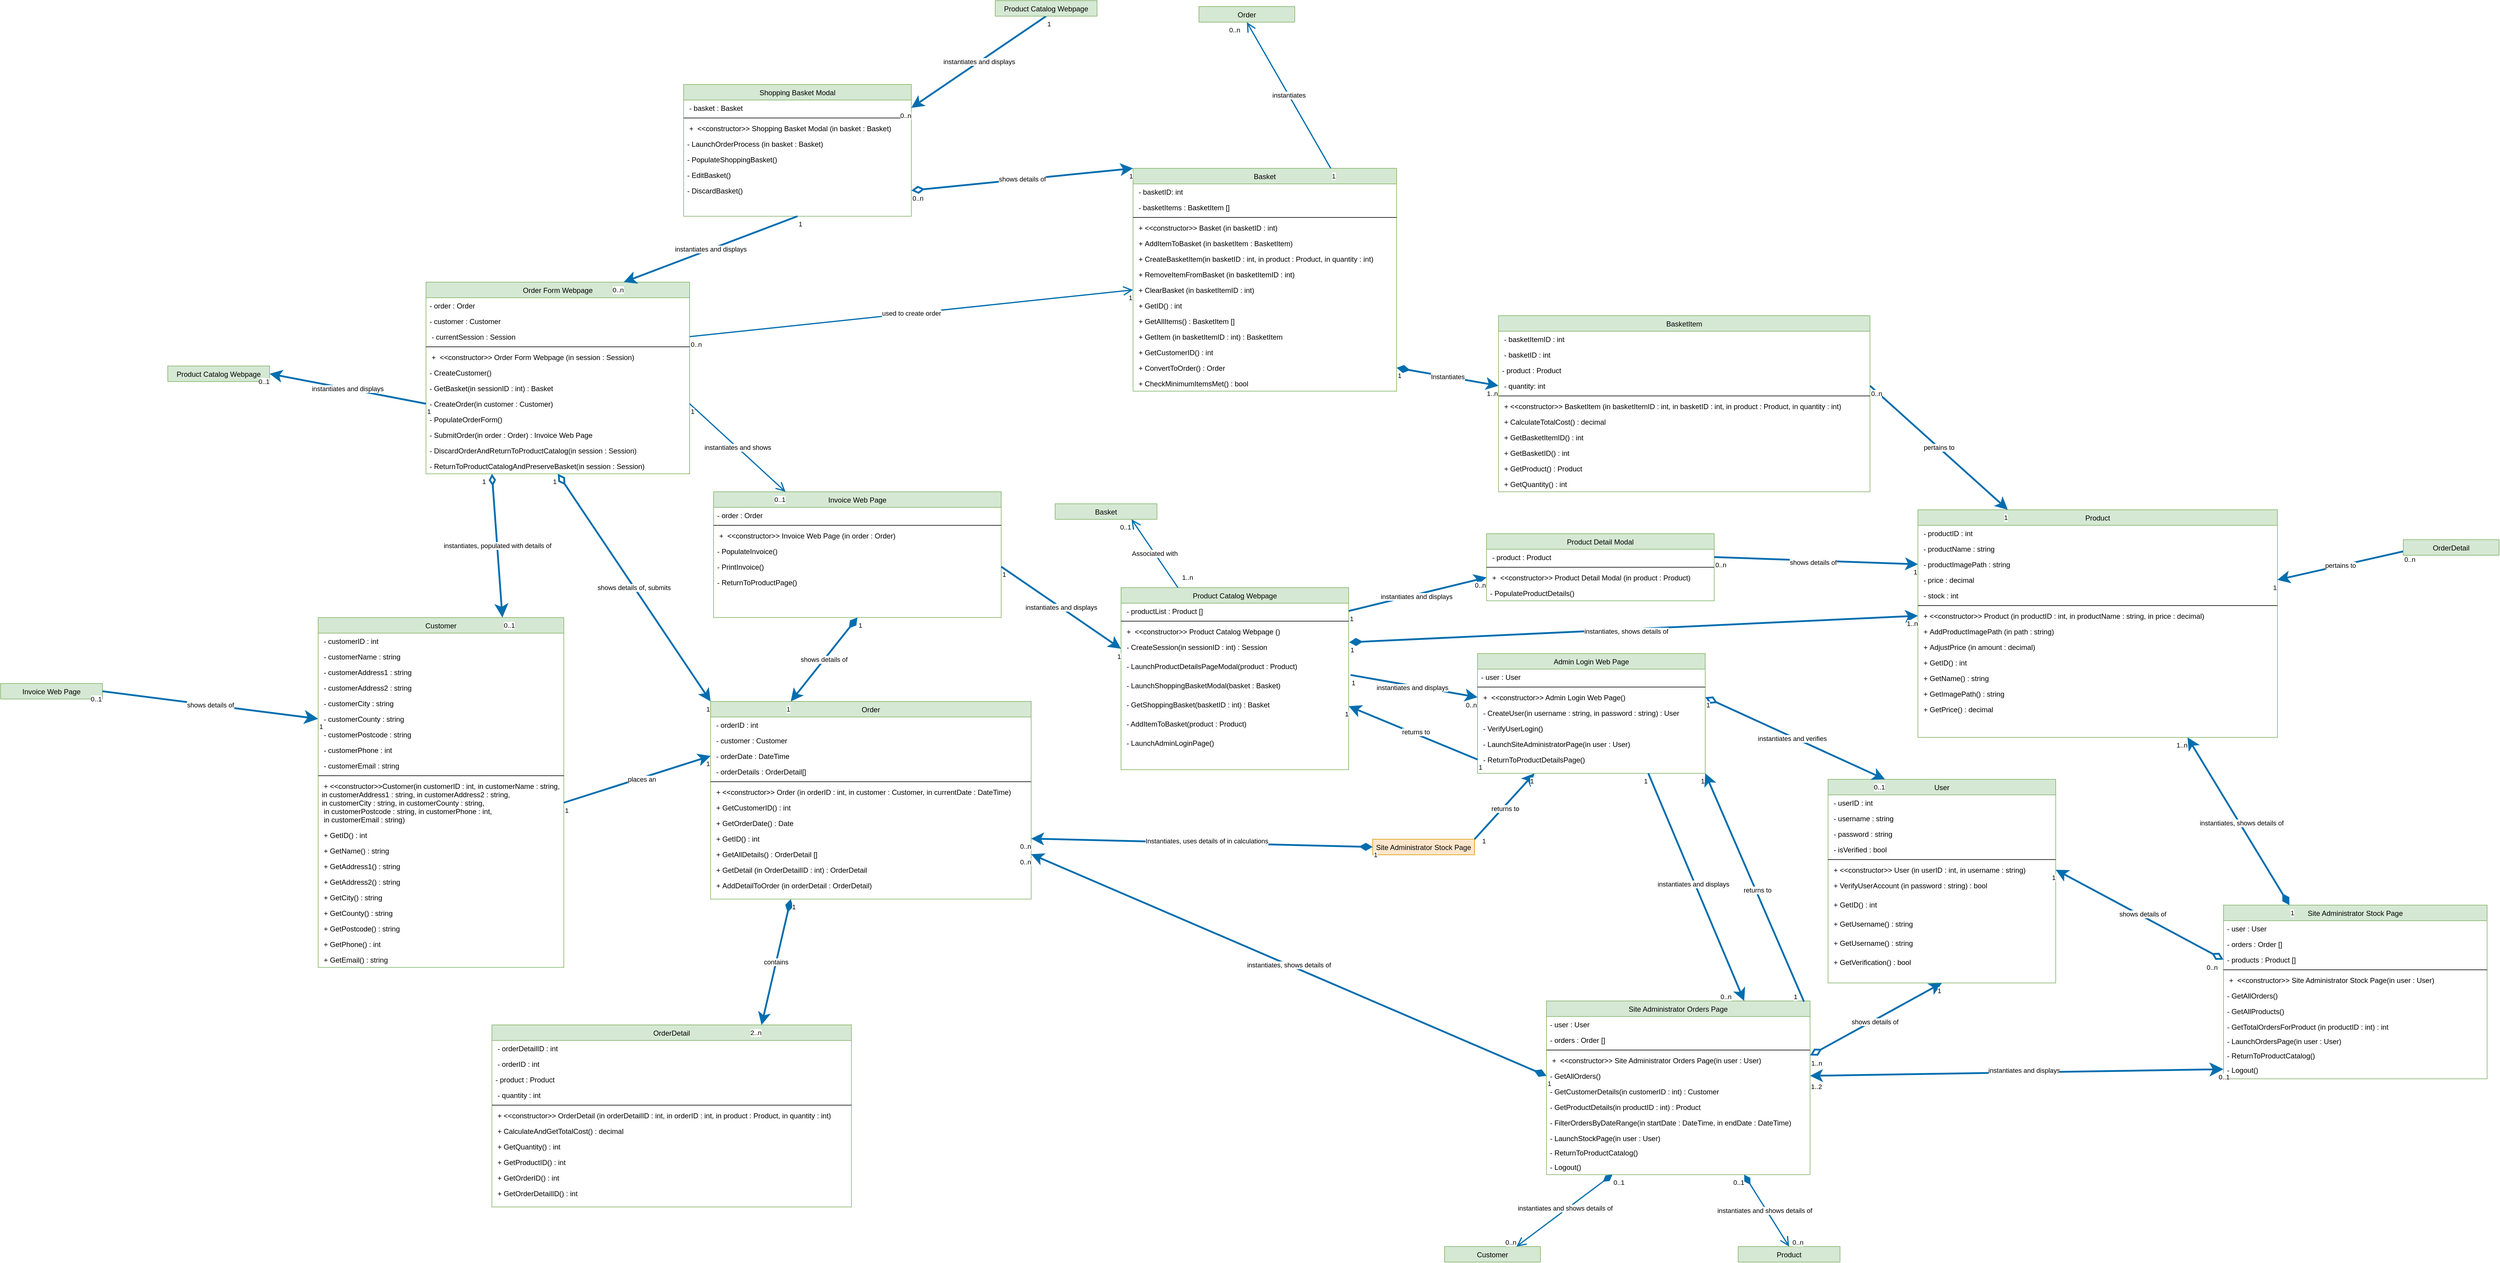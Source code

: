 <mxfile version="24.3.1" type="github">
  <diagram id="C5RBs43oDa-KdzZeNtuy" name="Page-1">
    <mxGraphModel dx="4197" dy="3409" grid="1" gridSize="10" guides="1" tooltips="1" connect="1" arrows="0" fold="1" page="1" pageScale="1" pageWidth="827" pageHeight="1169" math="0" shadow="0">
      <root>
        <mxCell id="WIyWlLk6GJQsqaUBKTNV-0" />
        <mxCell id="WIyWlLk6GJQsqaUBKTNV-1" parent="WIyWlLk6GJQsqaUBKTNV-0" />
        <mxCell id="tTByz9xbStQo4x7AQ5BX-211" value="Invoice Web Page" style="swimlane;fontStyle=0;align=center;verticalAlign=top;childLayout=stackLayout;horizontal=1;startSize=26;horizontalStack=0;resizeParent=1;resizeLast=0;collapsible=1;marginBottom=0;rounded=0;shadow=0;strokeWidth=1;fillColor=#d5e8d4;strokeColor=#82b366;" parent="WIyWlLk6GJQsqaUBKTNV-1" vertex="1" collapsed="1">
          <mxGeometry x="50" y="130" width="170" height="26" as="geometry">
            <mxRectangle x="50" y="130" width="450" height="210" as="alternateBounds" />
          </mxGeometry>
        </mxCell>
        <mxCell id="tTByz9xbStQo4x7AQ5BX-212" value="- order : Order" style="text;align=left;verticalAlign=top;spacingLeft=4;spacingRight=4;overflow=hidden;rotatable=0;points=[[0,0.5],[1,0.5]];portConstraint=eastwest;" parent="tTByz9xbStQo4x7AQ5BX-211" vertex="1">
          <mxGeometry y="26" width="450" height="26" as="geometry" />
        </mxCell>
        <mxCell id="tTByz9xbStQo4x7AQ5BX-213" value="- customer : Customer" style="text;align=left;verticalAlign=top;spacingLeft=4;spacingRight=4;overflow=hidden;rotatable=0;points=[[0,0.5],[1,0.5]];portConstraint=eastwest;" parent="tTByz9xbStQo4x7AQ5BX-211" vertex="1">
          <mxGeometry y="52" width="450" height="26" as="geometry" />
        </mxCell>
        <mxCell id="tTByz9xbStQo4x7AQ5BX-214" value="" style="line;html=1;strokeWidth=1;align=left;verticalAlign=middle;spacingTop=-1;spacingLeft=3;spacingRight=3;rotatable=0;labelPosition=right;points=[];portConstraint=eastwest;" parent="tTByz9xbStQo4x7AQ5BX-211" vertex="1">
          <mxGeometry y="78" width="450" height="8" as="geometry" />
        </mxCell>
        <mxCell id="tTByz9xbStQo4x7AQ5BX-215" value=" +  &lt;&lt;constructor&gt;&gt; Invoice Web Page (in customer : Customer, in order : Order)" style="text;align=left;verticalAlign=top;spacingLeft=4;spacingRight=4;overflow=hidden;rotatable=0;points=[[0,0.5],[1,0.5]];portConstraint=eastwest;" parent="tTByz9xbStQo4x7AQ5BX-211" vertex="1">
          <mxGeometry y="86" width="450" height="26" as="geometry" />
        </mxCell>
        <mxCell id="tTByz9xbStQo4x7AQ5BX-216" value="- PopulateInvoice()" style="text;align=left;verticalAlign=top;spacingLeft=4;spacingRight=4;overflow=hidden;rotatable=0;points=[[0,0.5],[1,0.5]];portConstraint=eastwest;" parent="tTByz9xbStQo4x7AQ5BX-211" vertex="1">
          <mxGeometry y="112" width="450" height="26" as="geometry" />
        </mxCell>
        <mxCell id="tTByz9xbStQo4x7AQ5BX-217" value="- PrintInvoice()" style="text;align=left;verticalAlign=top;spacingLeft=4;spacingRight=4;overflow=hidden;rotatable=0;points=[[0,0.5],[1,0.5]];portConstraint=eastwest;" parent="tTByz9xbStQo4x7AQ5BX-211" vertex="1">
          <mxGeometry y="138" width="450" height="26" as="geometry" />
        </mxCell>
        <mxCell id="tTByz9xbStQo4x7AQ5BX-218" value="- ReturnToProductPage()" style="text;align=left;verticalAlign=top;spacingLeft=4;spacingRight=4;overflow=hidden;rotatable=0;points=[[0,0.5],[1,0.5]];portConstraint=eastwest;" parent="tTByz9xbStQo4x7AQ5BX-211" vertex="1">
          <mxGeometry y="164" width="450" height="26" as="geometry" />
        </mxCell>
        <mxCell id="tTByz9xbStQo4x7AQ5BX-255" value="Site Administrator Stock Page" style="swimlane;fontStyle=0;align=center;verticalAlign=top;childLayout=stackLayout;horizontal=1;startSize=26;horizontalStack=0;resizeParent=1;resizeLast=0;collapsible=1;marginBottom=0;rounded=0;shadow=0;strokeWidth=1;fillColor=#ffe6cc;strokeColor=#d79b00;" parent="WIyWlLk6GJQsqaUBKTNV-1" vertex="1" collapsed="1">
          <mxGeometry x="2340" y="390" width="170" height="26" as="geometry">
            <mxRectangle x="2230" y="350" width="440" height="290" as="alternateBounds" />
          </mxGeometry>
        </mxCell>
        <mxCell id="tTByz9xbStQo4x7AQ5BX-256" value="- user : User" style="text;align=left;verticalAlign=top;spacingLeft=4;spacingRight=4;overflow=hidden;rotatable=0;points=[[0,0.5],[1,0.5]];portConstraint=eastwest;" parent="tTByz9xbStQo4x7AQ5BX-255" vertex="1">
          <mxGeometry y="26" width="440" height="26" as="geometry" />
        </mxCell>
        <mxCell id="tTByz9xbStQo4x7AQ5BX-257" value="- orders : Order []" style="text;align=left;verticalAlign=top;spacingLeft=4;spacingRight=4;overflow=hidden;rotatable=0;points=[[0,0.5],[1,0.5]];portConstraint=eastwest;" parent="tTByz9xbStQo4x7AQ5BX-255" vertex="1">
          <mxGeometry y="52" width="440" height="26" as="geometry" />
        </mxCell>
        <mxCell id="tTByz9xbStQo4x7AQ5BX-258" value="- products : Product []" style="text;align=left;verticalAlign=top;spacingLeft=4;spacingRight=4;overflow=hidden;rotatable=0;points=[[0,0.5],[1,0.5]];portConstraint=eastwest;" parent="tTByz9xbStQo4x7AQ5BX-255" vertex="1">
          <mxGeometry y="78" width="440" height="26" as="geometry" />
        </mxCell>
        <mxCell id="tTByz9xbStQo4x7AQ5BX-259" value="" style="line;html=1;strokeWidth=1;align=left;verticalAlign=middle;spacingTop=-1;spacingLeft=3;spacingRight=3;rotatable=0;labelPosition=right;points=[];portConstraint=eastwest;" parent="tTByz9xbStQo4x7AQ5BX-255" vertex="1">
          <mxGeometry y="104" width="440" height="8" as="geometry" />
        </mxCell>
        <mxCell id="tTByz9xbStQo4x7AQ5BX-260" value=" +  &lt;&lt;constructor&gt;&gt; Site Administrator Stock Page(in user : User)" style="text;align=left;verticalAlign=top;spacingLeft=4;spacingRight=4;overflow=hidden;rotatable=0;points=[[0,0.5],[1,0.5]];portConstraint=eastwest;" parent="tTByz9xbStQo4x7AQ5BX-255" vertex="1">
          <mxGeometry y="112" width="440" height="26" as="geometry" />
        </mxCell>
        <mxCell id="tTByz9xbStQo4x7AQ5BX-261" value="- GetAllOrders()" style="text;align=left;verticalAlign=top;spacingLeft=4;spacingRight=4;overflow=hidden;rotatable=0;points=[[0,0.5],[1,0.5]];portConstraint=eastwest;" parent="tTByz9xbStQo4x7AQ5BX-255" vertex="1">
          <mxGeometry y="138" width="440" height="26" as="geometry" />
        </mxCell>
        <mxCell id="tTByz9xbStQo4x7AQ5BX-262" value="- GetAllProducts()" style="text;align=left;verticalAlign=top;spacingLeft=4;spacingRight=4;overflow=hidden;rotatable=0;points=[[0,0.5],[1,0.5]];portConstraint=eastwest;" parent="tTByz9xbStQo4x7AQ5BX-255" vertex="1">
          <mxGeometry y="164" width="440" height="26" as="geometry" />
        </mxCell>
        <mxCell id="tTByz9xbStQo4x7AQ5BX-263" value="- GetTotalOrdersForProduct (in productID : int) : int" style="text;align=left;verticalAlign=top;spacingLeft=4;spacingRight=4;overflow=hidden;rotatable=0;points=[[0,0.5],[1,0.5]];portConstraint=eastwest;" parent="tTByz9xbStQo4x7AQ5BX-255" vertex="1">
          <mxGeometry y="190" width="440" height="24" as="geometry" />
        </mxCell>
        <mxCell id="tTByz9xbStQo4x7AQ5BX-264" value="- LaunchOrdersPage(in user : User)" style="text;align=left;verticalAlign=top;spacingLeft=4;spacingRight=4;overflow=hidden;rotatable=0;points=[[0,0.5],[1,0.5]];portConstraint=eastwest;" parent="tTByz9xbStQo4x7AQ5BX-255" vertex="1">
          <mxGeometry y="214" width="440" height="24" as="geometry" />
        </mxCell>
        <mxCell id="tTByz9xbStQo4x7AQ5BX-265" value="- Logout()" style="text;align=left;verticalAlign=top;spacingLeft=4;spacingRight=4;overflow=hidden;rotatable=0;points=[[0,0.5],[1,0.5]];portConstraint=eastwest;" parent="tTByz9xbStQo4x7AQ5BX-255" vertex="1">
          <mxGeometry y="238" width="440" height="24" as="geometry" />
        </mxCell>
        <mxCell id="zkfFHV4jXpPFQw0GAbJ--0" value="Customer" style="swimlane;fontStyle=0;align=center;verticalAlign=top;childLayout=stackLayout;horizontal=1;startSize=26;horizontalStack=0;resizeParent=1;resizeLast=0;collapsible=1;marginBottom=0;rounded=0;shadow=0;strokeWidth=1;fillColor=#d5e8d4;strokeColor=#82b366;" parent="WIyWlLk6GJQsqaUBKTNV-1" vertex="1">
          <mxGeometry x="580" y="20" width="410" height="584" as="geometry">
            <mxRectangle x="30" y="20" width="160" height="26" as="alternateBounds" />
          </mxGeometry>
        </mxCell>
        <mxCell id="zkfFHV4jXpPFQw0GAbJ--1" value=" - customerID : int" style="text;align=left;verticalAlign=top;spacingLeft=4;spacingRight=4;overflow=hidden;rotatable=0;points=[[0,0.5],[1,0.5]];portConstraint=eastwest;" parent="zkfFHV4jXpPFQw0GAbJ--0" vertex="1">
          <mxGeometry y="26" width="410" height="26" as="geometry" />
        </mxCell>
        <mxCell id="zkfFHV4jXpPFQw0GAbJ--2" value=" - customerName : string" style="text;align=left;verticalAlign=top;spacingLeft=4;spacingRight=4;overflow=hidden;rotatable=0;points=[[0,0.5],[1,0.5]];portConstraint=eastwest;rounded=0;shadow=0;html=0;" parent="zkfFHV4jXpPFQw0GAbJ--0" vertex="1">
          <mxGeometry y="52" width="410" height="26" as="geometry" />
        </mxCell>
        <mxCell id="zkfFHV4jXpPFQw0GAbJ--3" value=" - customerAddress1 : string" style="text;align=left;verticalAlign=top;spacingLeft=4;spacingRight=4;overflow=hidden;rotatable=0;points=[[0,0.5],[1,0.5]];portConstraint=eastwest;rounded=0;shadow=0;html=0;" parent="zkfFHV4jXpPFQw0GAbJ--0" vertex="1">
          <mxGeometry y="78" width="410" height="26" as="geometry" />
        </mxCell>
        <mxCell id="ph0_lQSMsqOua-OGN9ng-11" value=" - customerAddress2 : string" style="text;align=left;verticalAlign=top;spacingLeft=4;spacingRight=4;overflow=hidden;rotatable=0;points=[[0,0.5],[1,0.5]];portConstraint=eastwest;rounded=0;shadow=0;html=0;" parent="zkfFHV4jXpPFQw0GAbJ--0" vertex="1">
          <mxGeometry y="104" width="410" height="26" as="geometry" />
        </mxCell>
        <mxCell id="ph0_lQSMsqOua-OGN9ng-12" value=" - customerCity : string" style="text;align=left;verticalAlign=top;spacingLeft=4;spacingRight=4;overflow=hidden;rotatable=0;points=[[0,0.5],[1,0.5]];portConstraint=eastwest;rounded=0;shadow=0;html=0;" parent="zkfFHV4jXpPFQw0GAbJ--0" vertex="1">
          <mxGeometry y="130" width="410" height="26" as="geometry" />
        </mxCell>
        <mxCell id="ph0_lQSMsqOua-OGN9ng-13" value=" - customerCounty : string" style="text;align=left;verticalAlign=top;spacingLeft=4;spacingRight=4;overflow=hidden;rotatable=0;points=[[0,0.5],[1,0.5]];portConstraint=eastwest;rounded=0;shadow=0;html=0;" parent="zkfFHV4jXpPFQw0GAbJ--0" vertex="1">
          <mxGeometry y="156" width="410" height="26" as="geometry" />
        </mxCell>
        <mxCell id="ph0_lQSMsqOua-OGN9ng-14" value=" - customerPostcode : string" style="text;align=left;verticalAlign=top;spacingLeft=4;spacingRight=4;overflow=hidden;rotatable=0;points=[[0,0.5],[1,0.5]];portConstraint=eastwest;rounded=0;shadow=0;html=0;" parent="zkfFHV4jXpPFQw0GAbJ--0" vertex="1">
          <mxGeometry y="182" width="410" height="26" as="geometry" />
        </mxCell>
        <mxCell id="ph0_lQSMsqOua-OGN9ng-15" value=" - customerPhone : int" style="text;align=left;verticalAlign=top;spacingLeft=4;spacingRight=4;overflow=hidden;rotatable=0;points=[[0,0.5],[1,0.5]];portConstraint=eastwest;rounded=0;shadow=0;html=0;" parent="zkfFHV4jXpPFQw0GAbJ--0" vertex="1">
          <mxGeometry y="208" width="410" height="26" as="geometry" />
        </mxCell>
        <mxCell id="ph0_lQSMsqOua-OGN9ng-16" value=" - customerEmail : string" style="text;align=left;verticalAlign=top;spacingLeft=4;spacingRight=4;overflow=hidden;rotatable=0;points=[[0,0.5],[1,0.5]];portConstraint=eastwest;rounded=0;shadow=0;html=0;" parent="zkfFHV4jXpPFQw0GAbJ--0" vertex="1">
          <mxGeometry y="234" width="410" height="26" as="geometry" />
        </mxCell>
        <mxCell id="zkfFHV4jXpPFQw0GAbJ--4" value="" style="line;html=1;strokeWidth=1;align=left;verticalAlign=middle;spacingTop=-1;spacingLeft=3;spacingRight=3;rotatable=0;labelPosition=right;points=[];portConstraint=eastwest;" parent="zkfFHV4jXpPFQw0GAbJ--0" vertex="1">
          <mxGeometry y="260" width="410" height="8" as="geometry" />
        </mxCell>
        <mxCell id="ph0_lQSMsqOua-OGN9ng-34" value=" + &lt;&lt;constructor&gt;&gt;Customer(in customerID : int, in customerName : string, &#xa;in customerAddress1 : string, in customerAddress2 : string, &#xa;in customerCity : string, in customerCounty : string,&#xa; in customerPostcode : string, in customerPhone : int,&#xa; in customerEmail : string)&#xa; " style="text;align=left;verticalAlign=top;spacingLeft=4;spacingRight=4;overflow=hidden;rotatable=0;points=[[0,0.5],[1,0.5]];portConstraint=eastwest;rounded=0;shadow=0;html=0;" parent="zkfFHV4jXpPFQw0GAbJ--0" vertex="1">
          <mxGeometry y="268" width="410" height="82" as="geometry" />
        </mxCell>
        <mxCell id="ph0_lQSMsqOua-OGN9ng-17" value=" + GetID() : int" style="text;align=left;verticalAlign=top;spacingLeft=4;spacingRight=4;overflow=hidden;rotatable=0;points=[[0,0.5],[1,0.5]];portConstraint=eastwest;rounded=0;shadow=0;html=0;" parent="zkfFHV4jXpPFQw0GAbJ--0" vertex="1">
          <mxGeometry y="350" width="410" height="26" as="geometry" />
        </mxCell>
        <mxCell id="ph0_lQSMsqOua-OGN9ng-18" value=" + GetName() : string" style="text;align=left;verticalAlign=top;spacingLeft=4;spacingRight=4;overflow=hidden;rotatable=0;points=[[0,0.5],[1,0.5]];portConstraint=eastwest;rounded=0;shadow=0;html=0;" parent="zkfFHV4jXpPFQw0GAbJ--0" vertex="1">
          <mxGeometry y="376" width="410" height="26" as="geometry" />
        </mxCell>
        <mxCell id="ph0_lQSMsqOua-OGN9ng-19" value=" + GetAddress1() : string" style="text;align=left;verticalAlign=top;spacingLeft=4;spacingRight=4;overflow=hidden;rotatable=0;points=[[0,0.5],[1,0.5]];portConstraint=eastwest;rounded=0;shadow=0;html=0;" parent="zkfFHV4jXpPFQw0GAbJ--0" vertex="1">
          <mxGeometry y="402" width="410" height="26" as="geometry" />
        </mxCell>
        <mxCell id="ph0_lQSMsqOua-OGN9ng-20" value=" + GetAddress2() : string" style="text;align=left;verticalAlign=top;spacingLeft=4;spacingRight=4;overflow=hidden;rotatable=0;points=[[0,0.5],[1,0.5]];portConstraint=eastwest;rounded=0;shadow=0;html=0;" parent="zkfFHV4jXpPFQw0GAbJ--0" vertex="1">
          <mxGeometry y="428" width="410" height="26" as="geometry" />
        </mxCell>
        <mxCell id="ph0_lQSMsqOua-OGN9ng-21" value=" + GetCity() : string" style="text;align=left;verticalAlign=top;spacingLeft=4;spacingRight=4;overflow=hidden;rotatable=0;points=[[0,0.5],[1,0.5]];portConstraint=eastwest;rounded=0;shadow=0;html=0;" parent="zkfFHV4jXpPFQw0GAbJ--0" vertex="1">
          <mxGeometry y="454" width="410" height="26" as="geometry" />
        </mxCell>
        <mxCell id="ph0_lQSMsqOua-OGN9ng-22" value=" + GetCounty() : string" style="text;align=left;verticalAlign=top;spacingLeft=4;spacingRight=4;overflow=hidden;rotatable=0;points=[[0,0.5],[1,0.5]];portConstraint=eastwest;rounded=0;shadow=0;html=0;" parent="zkfFHV4jXpPFQw0GAbJ--0" vertex="1">
          <mxGeometry y="480" width="410" height="26" as="geometry" />
        </mxCell>
        <mxCell id="ph0_lQSMsqOua-OGN9ng-23" value=" + GetPostcode() : string" style="text;align=left;verticalAlign=top;spacingLeft=4;spacingRight=4;overflow=hidden;rotatable=0;points=[[0,0.5],[1,0.5]];portConstraint=eastwest;rounded=0;shadow=0;html=0;" parent="zkfFHV4jXpPFQw0GAbJ--0" vertex="1">
          <mxGeometry y="506" width="410" height="26" as="geometry" />
        </mxCell>
        <mxCell id="ph0_lQSMsqOua-OGN9ng-24" value=" + GetPhone() : int" style="text;align=left;verticalAlign=top;spacingLeft=4;spacingRight=4;overflow=hidden;rotatable=0;points=[[0,0.5],[1,0.5]];portConstraint=eastwest;rounded=0;shadow=0;html=0;" parent="zkfFHV4jXpPFQw0GAbJ--0" vertex="1">
          <mxGeometry y="532" width="410" height="26" as="geometry" />
        </mxCell>
        <mxCell id="ph0_lQSMsqOua-OGN9ng-25" value=" + GetEmail() : string" style="text;align=left;verticalAlign=top;spacingLeft=4;spacingRight=4;overflow=hidden;rotatable=0;points=[[0,0.5],[1,0.5]];portConstraint=eastwest;rounded=0;shadow=0;html=0;" parent="zkfFHV4jXpPFQw0GAbJ--0" vertex="1">
          <mxGeometry y="558" width="410" height="26" as="geometry" />
        </mxCell>
        <mxCell id="zkfFHV4jXpPFQw0GAbJ--6" value="OrderDetail" style="swimlane;fontStyle=0;align=center;verticalAlign=top;childLayout=stackLayout;horizontal=1;startSize=26;horizontalStack=0;resizeParent=1;resizeLast=0;collapsible=1;marginBottom=0;rounded=0;shadow=0;strokeWidth=1;fillColor=#d5e8d4;strokeColor=#82b366;" parent="WIyWlLk6GJQsqaUBKTNV-1" vertex="1">
          <mxGeometry x="870" y="700" width="600" height="304" as="geometry">
            <mxRectangle x="130" y="380" width="160" height="26" as="alternateBounds" />
          </mxGeometry>
        </mxCell>
        <mxCell id="zkfFHV4jXpPFQw0GAbJ--7" value=" - orderDetailID : int" style="text;align=left;verticalAlign=top;spacingLeft=4;spacingRight=4;overflow=hidden;rotatable=0;points=[[0,0.5],[1,0.5]];portConstraint=eastwest;" parent="zkfFHV4jXpPFQw0GAbJ--6" vertex="1">
          <mxGeometry y="26" width="600" height="26" as="geometry" />
        </mxCell>
        <mxCell id="zkfFHV4jXpPFQw0GAbJ--8" value=" - orderID : int" style="text;align=left;verticalAlign=top;spacingLeft=4;spacingRight=4;overflow=hidden;rotatable=0;points=[[0,0.5],[1,0.5]];portConstraint=eastwest;rounded=0;shadow=0;html=0;" parent="zkfFHV4jXpPFQw0GAbJ--6" vertex="1">
          <mxGeometry y="52" width="600" height="26" as="geometry" />
        </mxCell>
        <mxCell id="ph0_lQSMsqOua-OGN9ng-27" value="- product : Product" style="text;align=left;verticalAlign=top;spacingLeft=4;spacingRight=4;overflow=hidden;rotatable=0;points=[[0,0.5],[1,0.5]];portConstraint=eastwest;rounded=0;shadow=0;html=0;" parent="zkfFHV4jXpPFQw0GAbJ--6" vertex="1">
          <mxGeometry y="78" width="600" height="26" as="geometry" />
        </mxCell>
        <mxCell id="ph0_lQSMsqOua-OGN9ng-28" value=" - quantity : int" style="text;align=left;verticalAlign=top;spacingLeft=4;spacingRight=4;overflow=hidden;rotatable=0;points=[[0,0.5],[1,0.5]];portConstraint=eastwest;rounded=0;shadow=0;html=0;" parent="zkfFHV4jXpPFQw0GAbJ--6" vertex="1">
          <mxGeometry y="104" width="600" height="26" as="geometry" />
        </mxCell>
        <mxCell id="zkfFHV4jXpPFQw0GAbJ--9" value="" style="line;html=1;strokeWidth=1;align=left;verticalAlign=middle;spacingTop=-1;spacingLeft=3;spacingRight=3;rotatable=0;labelPosition=right;points=[];portConstraint=eastwest;" parent="zkfFHV4jXpPFQw0GAbJ--6" vertex="1">
          <mxGeometry y="130" width="600" height="8" as="geometry" />
        </mxCell>
        <mxCell id="ph0_lQSMsqOua-OGN9ng-76" value=" + &lt;&lt;constructor&gt;&gt; OrderDetail (in orderDetailID : int, in orderID : int, in product : Product, in quantity : int)" style="text;align=left;verticalAlign=top;spacingLeft=4;spacingRight=4;overflow=hidden;rotatable=0;points=[[0,0.5],[1,0.5]];portConstraint=eastwest;" parent="zkfFHV4jXpPFQw0GAbJ--6" vertex="1">
          <mxGeometry y="138" width="600" height="26" as="geometry" />
        </mxCell>
        <mxCell id="ph0_lQSMsqOua-OGN9ng-77" value=" + CalculateAndGetTotalCost() : decimal" style="text;align=left;verticalAlign=top;spacingLeft=4;spacingRight=4;overflow=hidden;rotatable=0;points=[[0,0.5],[1,0.5]];portConstraint=eastwest;" parent="zkfFHV4jXpPFQw0GAbJ--6" vertex="1">
          <mxGeometry y="164" width="600" height="26" as="geometry" />
        </mxCell>
        <mxCell id="ph0_lQSMsqOua-OGN9ng-81" value=" + GetQuantity() : int" style="text;align=left;verticalAlign=top;spacingLeft=4;spacingRight=4;overflow=hidden;rotatable=0;points=[[0,0.5],[1,0.5]];portConstraint=eastwest;" parent="zkfFHV4jXpPFQw0GAbJ--6" vertex="1">
          <mxGeometry y="190" width="600" height="26" as="geometry" />
        </mxCell>
        <mxCell id="ph0_lQSMsqOua-OGN9ng-80" value=" + GetProductID() : int" style="text;align=left;verticalAlign=top;spacingLeft=4;spacingRight=4;overflow=hidden;rotatable=0;points=[[0,0.5],[1,0.5]];portConstraint=eastwest;" parent="zkfFHV4jXpPFQw0GAbJ--6" vertex="1">
          <mxGeometry y="216" width="600" height="26" as="geometry" />
        </mxCell>
        <mxCell id="ph0_lQSMsqOua-OGN9ng-79" value=" + GetOrderID() : int" style="text;align=left;verticalAlign=top;spacingLeft=4;spacingRight=4;overflow=hidden;rotatable=0;points=[[0,0.5],[1,0.5]];portConstraint=eastwest;" parent="zkfFHV4jXpPFQw0GAbJ--6" vertex="1">
          <mxGeometry y="242" width="600" height="26" as="geometry" />
        </mxCell>
        <mxCell id="ph0_lQSMsqOua-OGN9ng-78" value=" + GetOrderDetailID() : int" style="text;align=left;verticalAlign=top;spacingLeft=4;spacingRight=4;overflow=hidden;rotatable=0;points=[[0,0.5],[1,0.5]];portConstraint=eastwest;" parent="zkfFHV4jXpPFQw0GAbJ--6" vertex="1">
          <mxGeometry y="268" width="600" height="26" as="geometry" />
        </mxCell>
        <mxCell id="zkfFHV4jXpPFQw0GAbJ--13" value="Product" style="swimlane;fontStyle=0;align=center;verticalAlign=top;childLayout=stackLayout;horizontal=1;startSize=26;horizontalStack=0;resizeParent=1;resizeLast=0;collapsible=1;marginBottom=0;rounded=0;shadow=0;strokeWidth=1;fillColor=#d5e8d4;strokeColor=#82b366;" parent="WIyWlLk6GJQsqaUBKTNV-1" vertex="1">
          <mxGeometry x="3250" y="-160" width="600" height="380" as="geometry">
            <mxRectangle x="340" y="380" width="170" height="26" as="alternateBounds" />
          </mxGeometry>
        </mxCell>
        <mxCell id="zkfFHV4jXpPFQw0GAbJ--14" value=" - productID : int" style="text;align=left;verticalAlign=top;spacingLeft=4;spacingRight=4;overflow=hidden;rotatable=0;points=[[0,0.5],[1,0.5]];portConstraint=eastwest;" parent="zkfFHV4jXpPFQw0GAbJ--13" vertex="1">
          <mxGeometry y="26" width="600" height="26" as="geometry" />
        </mxCell>
        <mxCell id="ph0_lQSMsqOua-OGN9ng-29" value=" - productName : string" style="text;align=left;verticalAlign=top;spacingLeft=4;spacingRight=4;overflow=hidden;rotatable=0;points=[[0,0.5],[1,0.5]];portConstraint=eastwest;" parent="zkfFHV4jXpPFQw0GAbJ--13" vertex="1">
          <mxGeometry y="52" width="600" height="26" as="geometry" />
        </mxCell>
        <mxCell id="ph0_lQSMsqOua-OGN9ng-31" value=" - productImagePath : string" style="text;align=left;verticalAlign=top;spacingLeft=4;spacingRight=4;overflow=hidden;rotatable=0;points=[[0,0.5],[1,0.5]];portConstraint=eastwest;" parent="zkfFHV4jXpPFQw0GAbJ--13" vertex="1">
          <mxGeometry y="78" width="600" height="26" as="geometry" />
        </mxCell>
        <mxCell id="ph0_lQSMsqOua-OGN9ng-41" value=" - price : decimal" style="text;align=left;verticalAlign=top;spacingLeft=4;spacingRight=4;overflow=hidden;rotatable=0;points=[[0,0.5],[1,0.5]];portConstraint=eastwest;" parent="zkfFHV4jXpPFQw0GAbJ--13" vertex="1">
          <mxGeometry y="104" width="600" height="26" as="geometry" />
        </mxCell>
        <mxCell id="j-LrWVc2ZZhaEhPk3xnT-0" value=" - stock : int" style="text;align=left;verticalAlign=top;spacingLeft=4;spacingRight=4;overflow=hidden;rotatable=0;points=[[0,0.5],[1,0.5]];portConstraint=eastwest;" parent="zkfFHV4jXpPFQw0GAbJ--13" vertex="1">
          <mxGeometry y="130" width="600" height="26" as="geometry" />
        </mxCell>
        <mxCell id="zkfFHV4jXpPFQw0GAbJ--15" value="" style="line;html=1;strokeWidth=1;align=left;verticalAlign=middle;spacingTop=-1;spacingLeft=3;spacingRight=3;rotatable=0;labelPosition=right;points=[];portConstraint=eastwest;" parent="zkfFHV4jXpPFQw0GAbJ--13" vertex="1">
          <mxGeometry y="156" width="600" height="8" as="geometry" />
        </mxCell>
        <mxCell id="ph0_lQSMsqOua-OGN9ng-59" value=" + &lt;&lt;constructor&gt;&gt; Product (in productID : int, in productName : string, in price : decimal)" style="text;align=left;verticalAlign=top;spacingLeft=4;spacingRight=4;overflow=hidden;rotatable=0;points=[[0,0.5],[1,0.5]];portConstraint=eastwest;" parent="zkfFHV4jXpPFQw0GAbJ--13" vertex="1">
          <mxGeometry y="164" width="600" height="26" as="geometry" />
        </mxCell>
        <mxCell id="ph0_lQSMsqOua-OGN9ng-60" value=" + AddProductImagePath (in path : string)" style="text;align=left;verticalAlign=top;spacingLeft=4;spacingRight=4;overflow=hidden;rotatable=0;points=[[0,0.5],[1,0.5]];portConstraint=eastwest;" parent="zkfFHV4jXpPFQw0GAbJ--13" vertex="1">
          <mxGeometry y="190" width="600" height="26" as="geometry" />
        </mxCell>
        <mxCell id="ph0_lQSMsqOua-OGN9ng-61" value=" + AdjustPrice (in amount : decimal)" style="text;align=left;verticalAlign=top;spacingLeft=4;spacingRight=4;overflow=hidden;rotatable=0;points=[[0,0.5],[1,0.5]];portConstraint=eastwest;" parent="zkfFHV4jXpPFQw0GAbJ--13" vertex="1">
          <mxGeometry y="216" width="600" height="26" as="geometry" />
        </mxCell>
        <mxCell id="ph0_lQSMsqOua-OGN9ng-62" value=" + GetID() : int" style="text;align=left;verticalAlign=top;spacingLeft=4;spacingRight=4;overflow=hidden;rotatable=0;points=[[0,0.5],[1,0.5]];portConstraint=eastwest;" parent="zkfFHV4jXpPFQw0GAbJ--13" vertex="1">
          <mxGeometry y="242" width="600" height="26" as="geometry" />
        </mxCell>
        <mxCell id="ph0_lQSMsqOua-OGN9ng-63" value=" + GetName() : string" style="text;align=left;verticalAlign=top;spacingLeft=4;spacingRight=4;overflow=hidden;rotatable=0;points=[[0,0.5],[1,0.5]];portConstraint=eastwest;" parent="zkfFHV4jXpPFQw0GAbJ--13" vertex="1">
          <mxGeometry y="268" width="600" height="26" as="geometry" />
        </mxCell>
        <mxCell id="ph0_lQSMsqOua-OGN9ng-64" value=" + GetImagePath() : string" style="text;align=left;verticalAlign=top;spacingLeft=4;spacingRight=4;overflow=hidden;rotatable=0;points=[[0,0.5],[1,0.5]];portConstraint=eastwest;" parent="zkfFHV4jXpPFQw0GAbJ--13" vertex="1">
          <mxGeometry y="294" width="600" height="26" as="geometry" />
        </mxCell>
        <mxCell id="ph0_lQSMsqOua-OGN9ng-65" value=" + GetPrice() : decimal" style="text;align=left;verticalAlign=top;spacingLeft=4;spacingRight=4;overflow=hidden;rotatable=0;points=[[0,0.5],[1,0.5]];portConstraint=eastwest;" parent="zkfFHV4jXpPFQw0GAbJ--13" vertex="1">
          <mxGeometry y="320" width="600" height="26" as="geometry" />
        </mxCell>
        <mxCell id="zkfFHV4jXpPFQw0GAbJ--17" value="Order" style="swimlane;fontStyle=0;align=center;verticalAlign=top;childLayout=stackLayout;horizontal=1;startSize=26;horizontalStack=0;resizeParent=1;resizeLast=0;collapsible=1;marginBottom=0;rounded=0;shadow=0;strokeWidth=1;fillColor=#d5e8d4;strokeColor=#82b366;" parent="WIyWlLk6GJQsqaUBKTNV-1" vertex="1">
          <mxGeometry x="1235" y="160" width="535" height="330" as="geometry">
            <mxRectangle x="140" y="684" width="160" height="26" as="alternateBounds" />
          </mxGeometry>
        </mxCell>
        <mxCell id="zkfFHV4jXpPFQw0GAbJ--18" value=" - orderID : int" style="text;align=left;verticalAlign=top;spacingLeft=4;spacingRight=4;overflow=hidden;rotatable=0;points=[[0,0.5],[1,0.5]];portConstraint=eastwest;" parent="zkfFHV4jXpPFQw0GAbJ--17" vertex="1">
          <mxGeometry y="26" width="535" height="26" as="geometry" />
        </mxCell>
        <mxCell id="zkfFHV4jXpPFQw0GAbJ--19" value=" - customer : Customer" style="text;align=left;verticalAlign=top;spacingLeft=4;spacingRight=4;overflow=hidden;rotatable=0;points=[[0,0.5],[1,0.5]];portConstraint=eastwest;rounded=0;shadow=0;html=0;" parent="zkfFHV4jXpPFQw0GAbJ--17" vertex="1">
          <mxGeometry y="52" width="535" height="26" as="geometry" />
        </mxCell>
        <mxCell id="zkfFHV4jXpPFQw0GAbJ--20" value=" - orderDate : DateTime" style="text;align=left;verticalAlign=top;spacingLeft=4;spacingRight=4;overflow=hidden;rotatable=0;points=[[0,0.5],[1,0.5]];portConstraint=eastwest;rounded=0;shadow=0;html=0;" parent="zkfFHV4jXpPFQw0GAbJ--17" vertex="1">
          <mxGeometry y="78" width="535" height="26" as="geometry" />
        </mxCell>
        <mxCell id="ph0_lQSMsqOua-OGN9ng-35" value=" - orderDetails : OrderDetail[]" style="text;align=left;verticalAlign=top;spacingLeft=4;spacingRight=4;overflow=hidden;rotatable=0;points=[[0,0.5],[1,0.5]];portConstraint=eastwest;rounded=0;shadow=0;html=0;" parent="zkfFHV4jXpPFQw0GAbJ--17" vertex="1">
          <mxGeometry y="104" width="535" height="26" as="geometry" />
        </mxCell>
        <mxCell id="zkfFHV4jXpPFQw0GAbJ--23" value="" style="line;html=1;strokeWidth=1;align=left;verticalAlign=middle;spacingTop=-1;spacingLeft=3;spacingRight=3;rotatable=0;labelPosition=right;points=[];portConstraint=eastwest;" parent="zkfFHV4jXpPFQw0GAbJ--17" vertex="1">
          <mxGeometry y="130" width="535" height="8" as="geometry" />
        </mxCell>
        <mxCell id="ph0_lQSMsqOua-OGN9ng-82" value=" + &lt;&lt;constructor&gt;&gt; Order (in orderID : int, in customer : Customer, in currentDate : DateTime) " style="text;align=left;verticalAlign=top;spacingLeft=4;spacingRight=4;overflow=hidden;rotatable=0;points=[[0,0.5],[1,0.5]];portConstraint=eastwest;" parent="zkfFHV4jXpPFQw0GAbJ--17" vertex="1">
          <mxGeometry y="138" width="535" height="26" as="geometry" />
        </mxCell>
        <mxCell id="ph0_lQSMsqOua-OGN9ng-89" value=" + GetCustomerID() : int" style="text;align=left;verticalAlign=top;spacingLeft=4;spacingRight=4;overflow=hidden;rotatable=0;points=[[0,0.5],[1,0.5]];portConstraint=eastwest;" parent="zkfFHV4jXpPFQw0GAbJ--17" vertex="1">
          <mxGeometry y="164" width="535" height="26" as="geometry" />
        </mxCell>
        <mxCell id="ph0_lQSMsqOua-OGN9ng-90" value=" + GetOrderDate() : Date" style="text;align=left;verticalAlign=top;spacingLeft=4;spacingRight=4;overflow=hidden;rotatable=0;points=[[0,0.5],[1,0.5]];portConstraint=eastwest;" parent="zkfFHV4jXpPFQw0GAbJ--17" vertex="1">
          <mxGeometry y="190" width="535" height="26" as="geometry" />
        </mxCell>
        <mxCell id="ph0_lQSMsqOua-OGN9ng-86" value=" + GetID() : int" style="text;align=left;verticalAlign=top;spacingLeft=4;spacingRight=4;overflow=hidden;rotatable=0;points=[[0,0.5],[1,0.5]];portConstraint=eastwest;" parent="zkfFHV4jXpPFQw0GAbJ--17" vertex="1">
          <mxGeometry y="216" width="535" height="26" as="geometry" />
        </mxCell>
        <mxCell id="ph0_lQSMsqOua-OGN9ng-87" value=" + GetAllDetails() : OrderDetail []" style="text;align=left;verticalAlign=top;spacingLeft=4;spacingRight=4;overflow=hidden;rotatable=0;points=[[0,0.5],[1,0.5]];portConstraint=eastwest;" parent="zkfFHV4jXpPFQw0GAbJ--17" vertex="1">
          <mxGeometry y="242" width="535" height="26" as="geometry" />
        </mxCell>
        <mxCell id="ph0_lQSMsqOua-OGN9ng-88" value=" + GetDetail (in OrderDetailID : int) : OrderDetail" style="text;align=left;verticalAlign=top;spacingLeft=4;spacingRight=4;overflow=hidden;rotatable=0;points=[[0,0.5],[1,0.5]];portConstraint=eastwest;" parent="zkfFHV4jXpPFQw0GAbJ--17" vertex="1">
          <mxGeometry y="268" width="535" height="26" as="geometry" />
        </mxCell>
        <mxCell id="ph0_lQSMsqOua-OGN9ng-83" value=" + AddDetailToOrder (in orderDetail : OrderDetail)" style="text;align=left;verticalAlign=top;spacingLeft=4;spacingRight=4;overflow=hidden;rotatable=0;points=[[0,0.5],[1,0.5]];portConstraint=eastwest;" parent="zkfFHV4jXpPFQw0GAbJ--17" vertex="1">
          <mxGeometry y="294" width="535" height="26" as="geometry" />
        </mxCell>
        <mxCell id="ph0_lQSMsqOua-OGN9ng-0" value="User" style="swimlane;fontStyle=0;align=center;verticalAlign=top;childLayout=stackLayout;horizontal=1;startSize=26;horizontalStack=0;resizeParent=1;resizeLast=0;collapsible=1;marginBottom=0;rounded=0;shadow=0;strokeWidth=1;fillColor=#d5e8d4;strokeColor=#82b366;" parent="WIyWlLk6GJQsqaUBKTNV-1" vertex="1">
          <mxGeometry x="3100" y="290" width="380" height="340" as="geometry">
            <mxRectangle x="850" y="690" width="170" height="26" as="alternateBounds" />
          </mxGeometry>
        </mxCell>
        <mxCell id="ph0_lQSMsqOua-OGN9ng-1" value=" - userID : int" style="text;align=left;verticalAlign=top;spacingLeft=4;spacingRight=4;overflow=hidden;rotatable=0;points=[[0,0.5],[1,0.5]];portConstraint=eastwest;" parent="ph0_lQSMsqOua-OGN9ng-0" vertex="1">
          <mxGeometry y="26" width="380" height="26" as="geometry" />
        </mxCell>
        <mxCell id="ph0_lQSMsqOua-OGN9ng-32" value=" - username : string" style="text;align=left;verticalAlign=top;spacingLeft=4;spacingRight=4;overflow=hidden;rotatable=0;points=[[0,0.5],[1,0.5]];portConstraint=eastwest;" parent="ph0_lQSMsqOua-OGN9ng-0" vertex="1">
          <mxGeometry y="52" width="380" height="26" as="geometry" />
        </mxCell>
        <mxCell id="ph0_lQSMsqOua-OGN9ng-33" value=" - password : string" style="text;align=left;verticalAlign=top;spacingLeft=4;spacingRight=4;overflow=hidden;rotatable=0;points=[[0,0.5],[1,0.5]];portConstraint=eastwest;" parent="ph0_lQSMsqOua-OGN9ng-0" vertex="1">
          <mxGeometry y="78" width="380" height="26" as="geometry" />
        </mxCell>
        <mxCell id="ph0_lQSMsqOua-OGN9ng-45" value=" - isVerified : bool" style="text;align=left;verticalAlign=top;spacingLeft=4;spacingRight=4;overflow=hidden;rotatable=0;points=[[0,0.5],[1,0.5]];portConstraint=eastwest;" parent="ph0_lQSMsqOua-OGN9ng-0" vertex="1">
          <mxGeometry y="104" width="380" height="26" as="geometry" />
        </mxCell>
        <mxCell id="ph0_lQSMsqOua-OGN9ng-2" value="" style="line;html=1;strokeWidth=1;align=left;verticalAlign=middle;spacingTop=-1;spacingLeft=3;spacingRight=3;rotatable=0;labelPosition=right;points=[];portConstraint=eastwest;" parent="ph0_lQSMsqOua-OGN9ng-0" vertex="1">
          <mxGeometry y="130" width="380" height="8" as="geometry" />
        </mxCell>
        <mxCell id="ph0_lQSMsqOua-OGN9ng-42" value=" + &lt;&lt;constructor&gt;&gt; User (in userID : int, in username : string)" style="text;align=left;verticalAlign=top;spacingLeft=4;spacingRight=4;overflow=hidden;rotatable=0;points=[[0,0.5],[1,0.5]];portConstraint=eastwest;" parent="ph0_lQSMsqOua-OGN9ng-0" vertex="1">
          <mxGeometry y="138" width="380" height="26" as="geometry" />
        </mxCell>
        <mxCell id="ph0_lQSMsqOua-OGN9ng-43" value=" + VerifyUserAccount (in password : string) : bool" style="text;align=left;verticalAlign=top;spacingLeft=4;spacingRight=4;overflow=hidden;rotatable=0;points=[[0,0.5],[1,0.5]];portConstraint=eastwest;" parent="ph0_lQSMsqOua-OGN9ng-0" vertex="1">
          <mxGeometry y="164" width="380" height="32" as="geometry" />
        </mxCell>
        <mxCell id="ph0_lQSMsqOua-OGN9ng-70" value=" + GetID() : int" style="text;align=left;verticalAlign=top;spacingLeft=4;spacingRight=4;overflow=hidden;rotatable=0;points=[[0,0.5],[1,0.5]];portConstraint=eastwest;" parent="ph0_lQSMsqOua-OGN9ng-0" vertex="1">
          <mxGeometry y="196" width="380" height="32" as="geometry" />
        </mxCell>
        <mxCell id="ph0_lQSMsqOua-OGN9ng-69" value=" + GetUsername() : string&#xa;" style="text;align=left;verticalAlign=top;spacingLeft=4;spacingRight=4;overflow=hidden;rotatable=0;points=[[0,0.5],[1,0.5]];portConstraint=eastwest;" parent="ph0_lQSMsqOua-OGN9ng-0" vertex="1">
          <mxGeometry y="228" width="380" height="32" as="geometry" />
        </mxCell>
        <mxCell id="tTByz9xbStQo4x7AQ5BX-1" value=" + GetUsername() : string&#xa;" style="text;align=left;verticalAlign=top;spacingLeft=4;spacingRight=4;overflow=hidden;rotatable=0;points=[[0,0.5],[1,0.5]];portConstraint=eastwest;" parent="ph0_lQSMsqOua-OGN9ng-0" vertex="1">
          <mxGeometry y="260" width="380" height="32" as="geometry" />
        </mxCell>
        <mxCell id="tTByz9xbStQo4x7AQ5BX-2" value=" + GetVerification() : bool&#xa;" style="text;align=left;verticalAlign=top;spacingLeft=4;spacingRight=4;overflow=hidden;rotatable=0;points=[[0,0.5],[1,0.5]];portConstraint=eastwest;" parent="ph0_lQSMsqOua-OGN9ng-0" vertex="1">
          <mxGeometry y="292" width="380" height="32" as="geometry" />
        </mxCell>
        <mxCell id="ph0_lQSMsqOua-OGN9ng-3" value="Basket" style="swimlane;fontStyle=0;align=center;verticalAlign=top;childLayout=stackLayout;horizontal=1;startSize=26;horizontalStack=0;resizeParent=1;resizeLast=0;collapsible=1;marginBottom=0;rounded=0;shadow=0;strokeWidth=1;fillColor=#d5e8d4;strokeColor=#82b366;" parent="WIyWlLk6GJQsqaUBKTNV-1" vertex="1">
          <mxGeometry x="1940" y="-730" width="440" height="372" as="geometry">
            <mxRectangle x="340" y="380" width="170" height="26" as="alternateBounds" />
          </mxGeometry>
        </mxCell>
        <mxCell id="ph0_lQSMsqOua-OGN9ng-4" value=" - basketID: int" style="text;align=left;verticalAlign=top;spacingLeft=4;spacingRight=4;overflow=hidden;rotatable=0;points=[[0,0.5],[1,0.5]];portConstraint=eastwest;" parent="ph0_lQSMsqOua-OGN9ng-3" vertex="1">
          <mxGeometry y="26" width="440" height="26" as="geometry" />
        </mxCell>
        <mxCell id="ph0_lQSMsqOua-OGN9ng-36" value=" - basketItems : BasketItem []" style="text;align=left;verticalAlign=top;spacingLeft=4;spacingRight=4;overflow=hidden;rotatable=0;points=[[0,0.5],[1,0.5]];portConstraint=eastwest;" parent="ph0_lQSMsqOua-OGN9ng-3" vertex="1">
          <mxGeometry y="52" width="440" height="26" as="geometry" />
        </mxCell>
        <mxCell id="ph0_lQSMsqOua-OGN9ng-5" value="" style="line;html=1;strokeWidth=1;align=left;verticalAlign=middle;spacingTop=-1;spacingLeft=3;spacingRight=3;rotatable=0;labelPosition=right;points=[];portConstraint=eastwest;" parent="ph0_lQSMsqOua-OGN9ng-3" vertex="1">
          <mxGeometry y="78" width="440" height="8" as="geometry" />
        </mxCell>
        <mxCell id="ph0_lQSMsqOua-OGN9ng-52" value=" + &lt;&lt;constructor&gt;&gt; Basket (in basketID : int) " style="text;align=left;verticalAlign=top;spacingLeft=4;spacingRight=4;overflow=hidden;rotatable=0;points=[[0,0.5],[1,0.5]];portConstraint=eastwest;" parent="ph0_lQSMsqOua-OGN9ng-3" vertex="1">
          <mxGeometry y="86" width="440" height="26" as="geometry" />
        </mxCell>
        <mxCell id="ph0_lQSMsqOua-OGN9ng-53" value=" + AddItemToBasket (in basketItem : BasketItem)" style="text;align=left;verticalAlign=top;spacingLeft=4;spacingRight=4;overflow=hidden;rotatable=0;points=[[0,0.5],[1,0.5]];portConstraint=eastwest;" parent="ph0_lQSMsqOua-OGN9ng-3" vertex="1">
          <mxGeometry y="112" width="440" height="26" as="geometry" />
        </mxCell>
        <mxCell id="tTByz9xbStQo4x7AQ5BX-268" value=" + CreateBasketItem(in basketID : int, in product : Product, in quantity : int)" style="text;align=left;verticalAlign=top;spacingLeft=4;spacingRight=4;overflow=hidden;rotatable=0;points=[[0,0.5],[1,0.5]];portConstraint=eastwest;" parent="ph0_lQSMsqOua-OGN9ng-3" vertex="1">
          <mxGeometry y="138" width="440" height="26" as="geometry" />
        </mxCell>
        <mxCell id="ph0_lQSMsqOua-OGN9ng-54" value=" + RemoveItemFromBasket (in basketItemID : int)" style="text;align=left;verticalAlign=top;spacingLeft=4;spacingRight=4;overflow=hidden;rotatable=0;points=[[0,0.5],[1,0.5]];portConstraint=eastwest;" parent="ph0_lQSMsqOua-OGN9ng-3" vertex="1">
          <mxGeometry y="164" width="440" height="26" as="geometry" />
        </mxCell>
        <mxCell id="ph0_lQSMsqOua-OGN9ng-55" value=" + ClearBasket (in basketItemID : int)" style="text;align=left;verticalAlign=top;spacingLeft=4;spacingRight=4;overflow=hidden;rotatable=0;points=[[0,0.5],[1,0.5]];portConstraint=eastwest;" parent="ph0_lQSMsqOua-OGN9ng-3" vertex="1">
          <mxGeometry y="190" width="440" height="26" as="geometry" />
        </mxCell>
        <mxCell id="ph0_lQSMsqOua-OGN9ng-71" value=" + GetID() : int" style="text;align=left;verticalAlign=top;spacingLeft=4;spacingRight=4;overflow=hidden;rotatable=0;points=[[0,0.5],[1,0.5]];portConstraint=eastwest;" parent="ph0_lQSMsqOua-OGN9ng-3" vertex="1">
          <mxGeometry y="216" width="440" height="26" as="geometry" />
        </mxCell>
        <mxCell id="ph0_lQSMsqOua-OGN9ng-73" value=" + GetAllItems() : BasketItem []" style="text;align=left;verticalAlign=top;spacingLeft=4;spacingRight=4;overflow=hidden;rotatable=0;points=[[0,0.5],[1,0.5]];portConstraint=eastwest;" parent="ph0_lQSMsqOua-OGN9ng-3" vertex="1">
          <mxGeometry y="242" width="440" height="26" as="geometry" />
        </mxCell>
        <mxCell id="ph0_lQSMsqOua-OGN9ng-74" value=" + GetItem (in basketItemID : int) : BasketItem" style="text;align=left;verticalAlign=top;spacingLeft=4;spacingRight=4;overflow=hidden;rotatable=0;points=[[0,0.5],[1,0.5]];portConstraint=eastwest;" parent="ph0_lQSMsqOua-OGN9ng-3" vertex="1">
          <mxGeometry y="268" width="440" height="26" as="geometry" />
        </mxCell>
        <mxCell id="ph0_lQSMsqOua-OGN9ng-75" value=" + GetCustomerID() : int" style="text;align=left;verticalAlign=top;spacingLeft=4;spacingRight=4;overflow=hidden;rotatable=0;points=[[0,0.5],[1,0.5]];portConstraint=eastwest;" parent="ph0_lQSMsqOua-OGN9ng-3" vertex="1">
          <mxGeometry y="294" width="440" height="26" as="geometry" />
        </mxCell>
        <mxCell id="ph0_lQSMsqOua-OGN9ng-91" value=" + ConvertToOrder() : Order" style="text;align=left;verticalAlign=top;spacingLeft=4;spacingRight=4;overflow=hidden;rotatable=0;points=[[0,0.5],[1,0.5]];portConstraint=eastwest;" parent="ph0_lQSMsqOua-OGN9ng-3" vertex="1">
          <mxGeometry y="320" width="440" height="26" as="geometry" />
        </mxCell>
        <mxCell id="tTByz9xbStQo4x7AQ5BX-59" value=" + CheckMinimumItemsMet() : bool" style="text;align=left;verticalAlign=top;spacingLeft=4;spacingRight=4;overflow=hidden;rotatable=0;points=[[0,0.5],[1,0.5]];portConstraint=eastwest;" parent="ph0_lQSMsqOua-OGN9ng-3" vertex="1">
          <mxGeometry y="346" width="440" height="26" as="geometry" />
        </mxCell>
        <mxCell id="ph0_lQSMsqOua-OGN9ng-7" value="BasketItem" style="swimlane;fontStyle=0;align=center;verticalAlign=top;childLayout=stackLayout;horizontal=1;startSize=26;horizontalStack=0;resizeParent=1;resizeLast=0;collapsible=1;marginBottom=0;rounded=0;shadow=0;strokeWidth=1;fillColor=#d5e8d4;strokeColor=#82b366;" parent="WIyWlLk6GJQsqaUBKTNV-1" vertex="1">
          <mxGeometry x="2550" y="-484" width="620" height="294" as="geometry">
            <mxRectangle x="340" y="380" width="170" height="26" as="alternateBounds" />
          </mxGeometry>
        </mxCell>
        <mxCell id="ph0_lQSMsqOua-OGN9ng-9" value=" - basketItemID : int" style="text;align=left;verticalAlign=top;spacingLeft=4;spacingRight=4;overflow=hidden;rotatable=0;points=[[0,0.5],[1,0.5]];portConstraint=eastwest;" parent="ph0_lQSMsqOua-OGN9ng-7" vertex="1">
          <mxGeometry y="26" width="620" height="26" as="geometry" />
        </mxCell>
        <mxCell id="ph0_lQSMsqOua-OGN9ng-38" value=" - basketID : int&#xa;" style="text;align=left;verticalAlign=top;spacingLeft=4;spacingRight=4;overflow=hidden;rotatable=0;points=[[0,0.5],[1,0.5]];portConstraint=eastwest;" parent="ph0_lQSMsqOua-OGN9ng-7" vertex="1">
          <mxGeometry y="52" width="620" height="26" as="geometry" />
        </mxCell>
        <mxCell id="ph0_lQSMsqOua-OGN9ng-39" value="- product : Product" style="text;align=left;verticalAlign=top;spacingLeft=4;spacingRight=4;overflow=hidden;rotatable=0;points=[[0,0.5],[1,0.5]];portConstraint=eastwest;" parent="ph0_lQSMsqOua-OGN9ng-7" vertex="1">
          <mxGeometry y="78" width="620" height="26" as="geometry" />
        </mxCell>
        <mxCell id="ph0_lQSMsqOua-OGN9ng-40" value=" - quantity: int" style="text;align=left;verticalAlign=top;spacingLeft=4;spacingRight=4;overflow=hidden;rotatable=0;points=[[0,0.5],[1,0.5]];portConstraint=eastwest;" parent="ph0_lQSMsqOua-OGN9ng-7" vertex="1">
          <mxGeometry y="104" width="620" height="26" as="geometry" />
        </mxCell>
        <mxCell id="ph0_lQSMsqOua-OGN9ng-10" value="" style="line;html=1;strokeWidth=1;align=left;verticalAlign=middle;spacingTop=-1;spacingLeft=3;spacingRight=3;rotatable=0;labelPosition=right;points=[];portConstraint=eastwest;" parent="ph0_lQSMsqOua-OGN9ng-7" vertex="1">
          <mxGeometry y="130" width="620" height="8" as="geometry" />
        </mxCell>
        <mxCell id="ph0_lQSMsqOua-OGN9ng-56" value=" + &lt;&lt;constructor&gt;&gt; BasketItem (in basketItemID : int, in basketID : int, in product : Product, in quantity : int)" style="text;align=left;verticalAlign=top;spacingLeft=4;spacingRight=4;overflow=hidden;rotatable=0;points=[[0,0.5],[1,0.5]];portConstraint=eastwest;" parent="ph0_lQSMsqOua-OGN9ng-7" vertex="1">
          <mxGeometry y="138" width="620" height="26" as="geometry" />
        </mxCell>
        <mxCell id="ph0_lQSMsqOua-OGN9ng-57" value=" + CalculateTotalCost() : decimal" style="text;align=left;verticalAlign=top;spacingLeft=4;spacingRight=4;overflow=hidden;rotatable=0;points=[[0,0.5],[1,0.5]];portConstraint=eastwest;" parent="ph0_lQSMsqOua-OGN9ng-7" vertex="1">
          <mxGeometry y="164" width="620" height="26" as="geometry" />
        </mxCell>
        <mxCell id="ph0_lQSMsqOua-OGN9ng-72" value=" + GetBasketItemID() : int" style="text;align=left;verticalAlign=top;spacingLeft=4;spacingRight=4;overflow=hidden;rotatable=0;points=[[0,0.5],[1,0.5]];portConstraint=eastwest;" parent="ph0_lQSMsqOua-OGN9ng-7" vertex="1">
          <mxGeometry y="190" width="620" height="26" as="geometry" />
        </mxCell>
        <mxCell id="ph0_lQSMsqOua-OGN9ng-66" value=" + GetBasketID() : int" style="text;align=left;verticalAlign=top;spacingLeft=4;spacingRight=4;overflow=hidden;rotatable=0;points=[[0,0.5],[1,0.5]];portConstraint=eastwest;" parent="ph0_lQSMsqOua-OGN9ng-7" vertex="1">
          <mxGeometry y="216" width="620" height="26" as="geometry" />
        </mxCell>
        <mxCell id="ph0_lQSMsqOua-OGN9ng-67" value=" + GetProduct() : Product" style="text;align=left;verticalAlign=top;spacingLeft=4;spacingRight=4;overflow=hidden;rotatable=0;points=[[0,0.5],[1,0.5]];portConstraint=eastwest;" parent="ph0_lQSMsqOua-OGN9ng-7" vertex="1">
          <mxGeometry y="242" width="620" height="26" as="geometry" />
        </mxCell>
        <mxCell id="ph0_lQSMsqOua-OGN9ng-68" value=" + GetQuantity() : int" style="text;align=left;verticalAlign=top;spacingLeft=4;spacingRight=4;overflow=hidden;rotatable=0;points=[[0,0.5],[1,0.5]];portConstraint=eastwest;" parent="ph0_lQSMsqOua-OGN9ng-7" vertex="1">
          <mxGeometry y="268" width="620" height="26" as="geometry" />
        </mxCell>
        <mxCell id="ph0_lQSMsqOua-OGN9ng-92" value="Product Catalog Webpage" style="swimlane;fontStyle=0;align=center;verticalAlign=top;childLayout=stackLayout;horizontal=1;startSize=26;horizontalStack=0;resizeParent=1;resizeLast=0;collapsible=1;marginBottom=0;rounded=0;shadow=0;strokeWidth=1;fillColor=#d5e8d4;strokeColor=#82b366;" parent="WIyWlLk6GJQsqaUBKTNV-1" vertex="1">
          <mxGeometry x="1920" y="-30" width="380" height="304" as="geometry">
            <mxRectangle x="1060" y="200" width="170" height="26" as="alternateBounds" />
          </mxGeometry>
        </mxCell>
        <mxCell id="ph0_lQSMsqOua-OGN9ng-94" value=" - productList : Product []" style="text;align=left;verticalAlign=top;spacingLeft=4;spacingRight=4;overflow=hidden;rotatable=0;points=[[0,0.5],[1,0.5]];portConstraint=eastwest;" parent="ph0_lQSMsqOua-OGN9ng-92" vertex="1">
          <mxGeometry y="26" width="380" height="26" as="geometry" />
        </mxCell>
        <mxCell id="ph0_lQSMsqOua-OGN9ng-97" value="" style="line;html=1;strokeWidth=1;align=left;verticalAlign=middle;spacingTop=-1;spacingLeft=3;spacingRight=3;rotatable=0;labelPosition=right;points=[];portConstraint=eastwest;" parent="ph0_lQSMsqOua-OGN9ng-92" vertex="1">
          <mxGeometry y="52" width="380" height="8" as="geometry" />
        </mxCell>
        <mxCell id="ph0_lQSMsqOua-OGN9ng-98" value=" +  &lt;&lt;constructor&gt;&gt; Product Catalog Webpage ()" style="text;align=left;verticalAlign=top;spacingLeft=4;spacingRight=4;overflow=hidden;rotatable=0;points=[[0,0.5],[1,0.5]];portConstraint=eastwest;" parent="ph0_lQSMsqOua-OGN9ng-92" vertex="1">
          <mxGeometry y="60" width="380" height="26" as="geometry" />
        </mxCell>
        <mxCell id="ph0_lQSMsqOua-OGN9ng-99" value=" - CreateSession(in sessionID : int) : Session" style="text;align=left;verticalAlign=top;spacingLeft=4;spacingRight=4;overflow=hidden;rotatable=0;points=[[0,0.5],[1,0.5]];portConstraint=eastwest;" parent="ph0_lQSMsqOua-OGN9ng-92" vertex="1">
          <mxGeometry y="86" width="380" height="32" as="geometry" />
        </mxCell>
        <mxCell id="ph0_lQSMsqOua-OGN9ng-100" value=" - LaunchProductDetailsPageModal(product : Product)" style="text;align=left;verticalAlign=top;spacingLeft=4;spacingRight=4;overflow=hidden;rotatable=0;points=[[0,0.5],[1,0.5]];portConstraint=eastwest;" parent="ph0_lQSMsqOua-OGN9ng-92" vertex="1">
          <mxGeometry y="118" width="380" height="32" as="geometry" />
        </mxCell>
        <mxCell id="ph0_lQSMsqOua-OGN9ng-101" value=" - LaunchShoppingBasketModal(basket : Basket)" style="text;align=left;verticalAlign=top;spacingLeft=4;spacingRight=4;overflow=hidden;rotatable=0;points=[[0,0.5],[1,0.5]];portConstraint=eastwest;" parent="ph0_lQSMsqOua-OGN9ng-92" vertex="1">
          <mxGeometry y="150" width="380" height="32" as="geometry" />
        </mxCell>
        <mxCell id="tTByz9xbStQo4x7AQ5BX-0" value=" - GetShoppingBasket(basketID : int) : Basket" style="text;align=left;verticalAlign=top;spacingLeft=4;spacingRight=4;overflow=hidden;rotatable=0;points=[[0,0.5],[1,0.5]];portConstraint=eastwest;" parent="ph0_lQSMsqOua-OGN9ng-92" vertex="1">
          <mxGeometry y="182" width="380" height="32" as="geometry" />
        </mxCell>
        <mxCell id="tTByz9xbStQo4x7AQ5BX-348" value=" - AddItemToBasket(product : Product)" style="text;align=left;verticalAlign=top;spacingLeft=4;spacingRight=4;overflow=hidden;rotatable=0;points=[[0,0.5],[1,0.5]];portConstraint=eastwest;" parent="ph0_lQSMsqOua-OGN9ng-92" vertex="1">
          <mxGeometry y="214" width="380" height="32" as="geometry" />
        </mxCell>
        <mxCell id="tTByz9xbStQo4x7AQ5BX-24" value=" - LaunchAdminLoginPage()" style="text;align=left;verticalAlign=top;spacingLeft=4;spacingRight=4;overflow=hidden;rotatable=0;points=[[0,0.5],[1,0.5]];portConstraint=eastwest;" parent="ph0_lQSMsqOua-OGN9ng-92" vertex="1">
          <mxGeometry y="246" width="380" height="32" as="geometry" />
        </mxCell>
        <mxCell id="tTByz9xbStQo4x7AQ5BX-4" value="Product Detail Modal" style="swimlane;fontStyle=0;align=center;verticalAlign=top;childLayout=stackLayout;horizontal=1;startSize=26;horizontalStack=0;resizeParent=1;resizeLast=0;collapsible=1;marginBottom=0;rounded=0;shadow=0;strokeWidth=1;fillColor=#d5e8d4;strokeColor=#82b366;" parent="WIyWlLk6GJQsqaUBKTNV-1" vertex="1">
          <mxGeometry x="2530" y="-120" width="380" height="112" as="geometry">
            <mxRectangle x="340" y="380" width="170" height="26" as="alternateBounds" />
          </mxGeometry>
        </mxCell>
        <mxCell id="tTByz9xbStQo4x7AQ5BX-5" value=" - product : Product" style="text;align=left;verticalAlign=top;spacingLeft=4;spacingRight=4;overflow=hidden;rotatable=0;points=[[0,0.5],[1,0.5]];portConstraint=eastwest;" parent="tTByz9xbStQo4x7AQ5BX-4" vertex="1">
          <mxGeometry y="26" width="380" height="26" as="geometry" />
        </mxCell>
        <mxCell id="tTByz9xbStQo4x7AQ5BX-7" value="" style="line;html=1;strokeWidth=1;align=left;verticalAlign=middle;spacingTop=-1;spacingLeft=3;spacingRight=3;rotatable=0;labelPosition=right;points=[];portConstraint=eastwest;" parent="tTByz9xbStQo4x7AQ5BX-4" vertex="1">
          <mxGeometry y="52" width="380" height="8" as="geometry" />
        </mxCell>
        <mxCell id="tTByz9xbStQo4x7AQ5BX-8" value=" +  &lt;&lt;constructor&gt;&gt; Product Detail Modal (in product : Product)" style="text;align=left;verticalAlign=top;spacingLeft=4;spacingRight=4;overflow=hidden;rotatable=0;points=[[0,0.5],[1,0.5]];portConstraint=eastwest;" parent="tTByz9xbStQo4x7AQ5BX-4" vertex="1">
          <mxGeometry y="60" width="380" height="26" as="geometry" />
        </mxCell>
        <mxCell id="tTByz9xbStQo4x7AQ5BX-29" value="- PopulateProductDetails()" style="text;align=left;verticalAlign=top;spacingLeft=4;spacingRight=4;overflow=hidden;rotatable=0;points=[[0,0.5],[1,0.5]];portConstraint=eastwest;" parent="tTByz9xbStQo4x7AQ5BX-4" vertex="1">
          <mxGeometry y="86" width="380" height="26" as="geometry" />
        </mxCell>
        <mxCell id="tTByz9xbStQo4x7AQ5BX-13" value="Shopping Basket Modal" style="swimlane;fontStyle=0;align=center;verticalAlign=top;childLayout=stackLayout;horizontal=1;startSize=26;horizontalStack=0;resizeParent=1;resizeLast=0;collapsible=1;marginBottom=0;rounded=0;shadow=0;strokeWidth=1;fillColor=#d5e8d4;strokeColor=#82b366;" parent="WIyWlLk6GJQsqaUBKTNV-1" vertex="1">
          <mxGeometry x="1190" y="-870" width="380" height="220" as="geometry">
            <mxRectangle x="340" y="380" width="170" height="26" as="alternateBounds" />
          </mxGeometry>
        </mxCell>
        <mxCell id="tTByz9xbStQo4x7AQ5BX-14" value=" - basket : Basket" style="text;align=left;verticalAlign=top;spacingLeft=4;spacingRight=4;overflow=hidden;rotatable=0;points=[[0,0.5],[1,0.5]];portConstraint=eastwest;" parent="tTByz9xbStQo4x7AQ5BX-13" vertex="1">
          <mxGeometry y="26" width="380" height="26" as="geometry" />
        </mxCell>
        <mxCell id="tTByz9xbStQo4x7AQ5BX-15" value="" style="line;html=1;strokeWidth=1;align=left;verticalAlign=middle;spacingTop=-1;spacingLeft=3;spacingRight=3;rotatable=0;labelPosition=right;points=[];portConstraint=eastwest;" parent="tTByz9xbStQo4x7AQ5BX-13" vertex="1">
          <mxGeometry y="52" width="380" height="8" as="geometry" />
        </mxCell>
        <mxCell id="tTByz9xbStQo4x7AQ5BX-16" value=" +  &lt;&lt;constructor&gt;&gt; Shopping Basket Modal (in basket : Basket)" style="text;align=left;verticalAlign=top;spacingLeft=4;spacingRight=4;overflow=hidden;rotatable=0;points=[[0,0.5],[1,0.5]];portConstraint=eastwest;" parent="tTByz9xbStQo4x7AQ5BX-13" vertex="1">
          <mxGeometry y="60" width="380" height="26" as="geometry" />
        </mxCell>
        <mxCell id="tTByz9xbStQo4x7AQ5BX-17" value="- LaunchOrderProcess (in basket : Basket)" style="text;align=left;verticalAlign=top;spacingLeft=4;spacingRight=4;overflow=hidden;rotatable=0;points=[[0,0.5],[1,0.5]];portConstraint=eastwest;" parent="tTByz9xbStQo4x7AQ5BX-13" vertex="1">
          <mxGeometry y="86" width="380" height="26" as="geometry" />
        </mxCell>
        <mxCell id="tTByz9xbStQo4x7AQ5BX-28" value="- PopulateShoppingBasket()" style="text;align=left;verticalAlign=top;spacingLeft=4;spacingRight=4;overflow=hidden;rotatable=0;points=[[0,0.5],[1,0.5]];portConstraint=eastwest;" parent="tTByz9xbStQo4x7AQ5BX-13" vertex="1">
          <mxGeometry y="112" width="380" height="26" as="geometry" />
        </mxCell>
        <mxCell id="tTByz9xbStQo4x7AQ5BX-31" value="- EditBasket()" style="text;align=left;verticalAlign=top;spacingLeft=4;spacingRight=4;overflow=hidden;rotatable=0;points=[[0,0.5],[1,0.5]];portConstraint=eastwest;" parent="tTByz9xbStQo4x7AQ5BX-13" vertex="1">
          <mxGeometry y="138" width="380" height="26" as="geometry" />
        </mxCell>
        <mxCell id="tTByz9xbStQo4x7AQ5BX-32" value="- DiscardBasket()" style="text;align=left;verticalAlign=top;spacingLeft=4;spacingRight=4;overflow=hidden;rotatable=0;points=[[0,0.5],[1,0.5]];portConstraint=eastwest;" parent="tTByz9xbStQo4x7AQ5BX-13" vertex="1">
          <mxGeometry y="164" width="380" height="26" as="geometry" />
        </mxCell>
        <mxCell id="tTByz9xbStQo4x7AQ5BX-18" value="Order Form Webpage" style="swimlane;fontStyle=0;align=center;verticalAlign=top;childLayout=stackLayout;horizontal=1;startSize=26;horizontalStack=0;resizeParent=1;resizeLast=0;collapsible=1;marginBottom=0;rounded=0;shadow=0;strokeWidth=1;fillColor=#d5e8d4;strokeColor=#82b366;" parent="WIyWlLk6GJQsqaUBKTNV-1" vertex="1">
          <mxGeometry x="760" y="-540" width="440" height="320" as="geometry">
            <mxRectangle x="340" y="380" width="170" height="26" as="alternateBounds" />
          </mxGeometry>
        </mxCell>
        <mxCell id="tTByz9xbStQo4x7AQ5BX-23" value="- order : Order" style="text;align=left;verticalAlign=top;spacingLeft=4;spacingRight=4;overflow=hidden;rotatable=0;points=[[0,0.5],[1,0.5]];portConstraint=eastwest;" parent="tTByz9xbStQo4x7AQ5BX-18" vertex="1">
          <mxGeometry y="26" width="440" height="26" as="geometry" />
        </mxCell>
        <mxCell id="tTByz9xbStQo4x7AQ5BX-25" value="- customer : Customer" style="text;align=left;verticalAlign=top;spacingLeft=4;spacingRight=4;overflow=hidden;rotatable=0;points=[[0,0.5],[1,0.5]];portConstraint=eastwest;" parent="tTByz9xbStQo4x7AQ5BX-18" vertex="1">
          <mxGeometry y="52" width="440" height="26" as="geometry" />
        </mxCell>
        <mxCell id="tTByz9xbStQo4x7AQ5BX-162" value=" - currentSession : Session" style="text;align=left;verticalAlign=top;spacingLeft=4;spacingRight=4;overflow=hidden;rotatable=0;points=[[0,0.5],[1,0.5]];portConstraint=eastwest;" parent="tTByz9xbStQo4x7AQ5BX-18" vertex="1">
          <mxGeometry y="78" width="440" height="26" as="geometry" />
        </mxCell>
        <mxCell id="tTByz9xbStQo4x7AQ5BX-20" value="" style="line;html=1;strokeWidth=1;align=left;verticalAlign=middle;spacingTop=-1;spacingLeft=3;spacingRight=3;rotatable=0;labelPosition=right;points=[];portConstraint=eastwest;" parent="tTByz9xbStQo4x7AQ5BX-18" vertex="1">
          <mxGeometry y="104" width="440" height="8" as="geometry" />
        </mxCell>
        <mxCell id="tTByz9xbStQo4x7AQ5BX-21" value=" +  &lt;&lt;constructor&gt;&gt; Order Form Webpage (in session : Session)" style="text;align=left;verticalAlign=top;spacingLeft=4;spacingRight=4;overflow=hidden;rotatable=0;points=[[0,0.5],[1,0.5]];portConstraint=eastwest;" parent="tTByz9xbStQo4x7AQ5BX-18" vertex="1">
          <mxGeometry y="112" width="440" height="26" as="geometry" />
        </mxCell>
        <mxCell id="tTByz9xbStQo4x7AQ5BX-22" value="- CreateCustomer()" style="text;align=left;verticalAlign=top;spacingLeft=4;spacingRight=4;overflow=hidden;rotatable=0;points=[[0,0.5],[1,0.5]];portConstraint=eastwest;" parent="tTByz9xbStQo4x7AQ5BX-18" vertex="1">
          <mxGeometry y="138" width="440" height="26" as="geometry" />
        </mxCell>
        <mxCell id="tTByz9xbStQo4x7AQ5BX-163" value="- GetBasket(in sessionID : int) : Basket" style="text;align=left;verticalAlign=top;spacingLeft=4;spacingRight=4;overflow=hidden;rotatable=0;points=[[0,0.5],[1,0.5]];portConstraint=eastwest;" parent="tTByz9xbStQo4x7AQ5BX-18" vertex="1">
          <mxGeometry y="164" width="440" height="26" as="geometry" />
        </mxCell>
        <mxCell id="tTByz9xbStQo4x7AQ5BX-26" value="- CreateOrder(in customer : Customer)" style="text;align=left;verticalAlign=top;spacingLeft=4;spacingRight=4;overflow=hidden;rotatable=0;points=[[0,0.5],[1,0.5]];portConstraint=eastwest;" parent="tTByz9xbStQo4x7AQ5BX-18" vertex="1">
          <mxGeometry y="190" width="440" height="26" as="geometry" />
        </mxCell>
        <mxCell id="tTByz9xbStQo4x7AQ5BX-27" value="- PopulateOrderForm()" style="text;align=left;verticalAlign=top;spacingLeft=4;spacingRight=4;overflow=hidden;rotatable=0;points=[[0,0.5],[1,0.5]];portConstraint=eastwest;" parent="tTByz9xbStQo4x7AQ5BX-18" vertex="1">
          <mxGeometry y="216" width="440" height="26" as="geometry" />
        </mxCell>
        <mxCell id="tTByz9xbStQo4x7AQ5BX-30" value="- SubmitOrder(in order : Order) : Invoice Web Page" style="text;align=left;verticalAlign=top;spacingLeft=4;spacingRight=4;overflow=hidden;rotatable=0;points=[[0,0.5],[1,0.5]];portConstraint=eastwest;" parent="tTByz9xbStQo4x7AQ5BX-18" vertex="1">
          <mxGeometry y="242" width="440" height="26" as="geometry" />
        </mxCell>
        <mxCell id="tTByz9xbStQo4x7AQ5BX-34" value="- DiscardOrderAndReturnToProductCatalog(in session : Session)" style="text;align=left;verticalAlign=top;spacingLeft=4;spacingRight=4;overflow=hidden;rotatable=0;points=[[0,0.5],[1,0.5]];portConstraint=eastwest;" parent="tTByz9xbStQo4x7AQ5BX-18" vertex="1">
          <mxGeometry y="268" width="440" height="26" as="geometry" />
        </mxCell>
        <mxCell id="3y_mh8NmJZj-vbjNPBdc-0" value="- ReturnToProductCatalogAndPreserveBasket(in session : Session)" style="text;align=left;verticalAlign=top;spacingLeft=4;spacingRight=4;overflow=hidden;rotatable=0;points=[[0,0.5],[1,0.5]];portConstraint=eastwest;" parent="tTByz9xbStQo4x7AQ5BX-18" vertex="1">
          <mxGeometry y="294" width="440" height="26" as="geometry" />
        </mxCell>
        <mxCell id="tTByz9xbStQo4x7AQ5BX-35" value="Invoice Web Page" style="swimlane;fontStyle=0;align=center;verticalAlign=top;childLayout=stackLayout;horizontal=1;startSize=26;horizontalStack=0;resizeParent=1;resizeLast=0;collapsible=1;marginBottom=0;rounded=0;shadow=0;strokeWidth=1;fillColor=#d5e8d4;strokeColor=#82b366;" parent="WIyWlLk6GJQsqaUBKTNV-1" vertex="1">
          <mxGeometry x="1240" y="-190" width="480" height="210" as="geometry">
            <mxRectangle x="340" y="380" width="170" height="26" as="alternateBounds" />
          </mxGeometry>
        </mxCell>
        <mxCell id="tTByz9xbStQo4x7AQ5BX-43" value="- order : Order" style="text;align=left;verticalAlign=top;spacingLeft=4;spacingRight=4;overflow=hidden;rotatable=0;points=[[0,0.5],[1,0.5]];portConstraint=eastwest;" parent="tTByz9xbStQo4x7AQ5BX-35" vertex="1">
          <mxGeometry y="26" width="480" height="26" as="geometry" />
        </mxCell>
        <mxCell id="tTByz9xbStQo4x7AQ5BX-37" value="" style="line;html=1;strokeWidth=1;align=left;verticalAlign=middle;spacingTop=-1;spacingLeft=3;spacingRight=3;rotatable=0;labelPosition=right;points=[];portConstraint=eastwest;" parent="tTByz9xbStQo4x7AQ5BX-35" vertex="1">
          <mxGeometry y="52" width="480" height="8" as="geometry" />
        </mxCell>
        <mxCell id="tTByz9xbStQo4x7AQ5BX-38" value=" +  &lt;&lt;constructor&gt;&gt; Invoice Web Page (in order : Order)" style="text;align=left;verticalAlign=top;spacingLeft=4;spacingRight=4;overflow=hidden;rotatable=0;points=[[0,0.5],[1,0.5]];portConstraint=eastwest;" parent="tTByz9xbStQo4x7AQ5BX-35" vertex="1">
          <mxGeometry y="60" width="480" height="26" as="geometry" />
        </mxCell>
        <mxCell id="tTByz9xbStQo4x7AQ5BX-40" value="- PopulateInvoice()" style="text;align=left;verticalAlign=top;spacingLeft=4;spacingRight=4;overflow=hidden;rotatable=0;points=[[0,0.5],[1,0.5]];portConstraint=eastwest;" parent="tTByz9xbStQo4x7AQ5BX-35" vertex="1">
          <mxGeometry y="86" width="480" height="26" as="geometry" />
        </mxCell>
        <mxCell id="tTByz9xbStQo4x7AQ5BX-41" value="- PrintInvoice()" style="text;align=left;verticalAlign=top;spacingLeft=4;spacingRight=4;overflow=hidden;rotatable=0;points=[[0,0.5],[1,0.5]];portConstraint=eastwest;" parent="tTByz9xbStQo4x7AQ5BX-35" vertex="1">
          <mxGeometry y="112" width="480" height="26" as="geometry" />
        </mxCell>
        <mxCell id="tTByz9xbStQo4x7AQ5BX-45" value="- ReturnToProductPage()" style="text;align=left;verticalAlign=top;spacingLeft=4;spacingRight=4;overflow=hidden;rotatable=0;points=[[0,0.5],[1,0.5]];portConstraint=eastwest;" parent="tTByz9xbStQo4x7AQ5BX-35" vertex="1">
          <mxGeometry y="138" width="480" height="26" as="geometry" />
        </mxCell>
        <mxCell id="tTByz9xbStQo4x7AQ5BX-46" value="Admin Login Web Page" style="swimlane;fontStyle=0;align=center;verticalAlign=top;childLayout=stackLayout;horizontal=1;startSize=26;horizontalStack=0;resizeParent=1;resizeLast=0;collapsible=1;marginBottom=0;rounded=0;shadow=0;strokeWidth=1;fillColor=#d5e8d4;strokeColor=#82b366;" parent="WIyWlLk6GJQsqaUBKTNV-1" vertex="1">
          <mxGeometry x="2515" y="80" width="380" height="200" as="geometry">
            <mxRectangle x="340" y="380" width="170" height="26" as="alternateBounds" />
          </mxGeometry>
        </mxCell>
        <mxCell id="tTByz9xbStQo4x7AQ5BX-47" value="- user : User" style="text;align=left;verticalAlign=top;spacingLeft=4;spacingRight=4;overflow=hidden;rotatable=0;points=[[0,0.5],[1,0.5]];portConstraint=eastwest;" parent="tTByz9xbStQo4x7AQ5BX-46" vertex="1">
          <mxGeometry y="26" width="380" height="26" as="geometry" />
        </mxCell>
        <mxCell id="tTByz9xbStQo4x7AQ5BX-48" value="" style="line;html=1;strokeWidth=1;align=left;verticalAlign=middle;spacingTop=-1;spacingLeft=3;spacingRight=3;rotatable=0;labelPosition=right;points=[];portConstraint=eastwest;" parent="tTByz9xbStQo4x7AQ5BX-46" vertex="1">
          <mxGeometry y="52" width="380" height="8" as="geometry" />
        </mxCell>
        <mxCell id="tTByz9xbStQo4x7AQ5BX-49" value=" +  &lt;&lt;constructor&gt;&gt; Admin Login Web Page()" style="text;align=left;verticalAlign=top;spacingLeft=4;spacingRight=4;overflow=hidden;rotatable=0;points=[[0,0.5],[1,0.5]];portConstraint=eastwest;" parent="tTByz9xbStQo4x7AQ5BX-46" vertex="1">
          <mxGeometry y="60" width="380" height="26" as="geometry" />
        </mxCell>
        <mxCell id="tTByz9xbStQo4x7AQ5BX-316" value=" - CreateUser(in username : string, in password : string) : User" style="text;align=left;verticalAlign=top;spacingLeft=4;spacingRight=4;overflow=hidden;rotatable=0;points=[[0,0.5],[1,0.5]];portConstraint=eastwest;" parent="tTByz9xbStQo4x7AQ5BX-46" vertex="1">
          <mxGeometry y="86" width="380" height="26" as="geometry" />
        </mxCell>
        <mxCell id="tTByz9xbStQo4x7AQ5BX-50" value=" - VerifyUserLogin()" style="text;align=left;verticalAlign=top;spacingLeft=4;spacingRight=4;overflow=hidden;rotatable=0;points=[[0,0.5],[1,0.5]];portConstraint=eastwest;" parent="tTByz9xbStQo4x7AQ5BX-46" vertex="1">
          <mxGeometry y="112" width="380" height="26" as="geometry" />
        </mxCell>
        <mxCell id="tTByz9xbStQo4x7AQ5BX-51" value=" - LaunchSiteAdministratorPage(in user : User)" style="text;align=left;verticalAlign=top;spacingLeft=4;spacingRight=4;overflow=hidden;rotatable=0;points=[[0,0.5],[1,0.5]];portConstraint=eastwest;" parent="tTByz9xbStQo4x7AQ5BX-46" vertex="1">
          <mxGeometry y="138" width="380" height="26" as="geometry" />
        </mxCell>
        <mxCell id="tTByz9xbStQo4x7AQ5BX-203" value=" - ReturnToProductDetailsPage()" style="text;align=left;verticalAlign=top;spacingLeft=4;spacingRight=4;overflow=hidden;rotatable=0;points=[[0,0.5],[1,0.5]];portConstraint=eastwest;" parent="tTByz9xbStQo4x7AQ5BX-46" vertex="1">
          <mxGeometry y="164" width="380" height="26" as="geometry" />
        </mxCell>
        <mxCell id="tTByz9xbStQo4x7AQ5BX-52" value="Site Administrator Orders Page" style="swimlane;fontStyle=0;align=center;verticalAlign=top;childLayout=stackLayout;horizontal=1;startSize=26;horizontalStack=0;resizeParent=1;resizeLast=0;collapsible=1;marginBottom=0;rounded=0;shadow=0;strokeWidth=1;fillColor=#d5e8d4;strokeColor=#82b366;" parent="WIyWlLk6GJQsqaUBKTNV-1" vertex="1">
          <mxGeometry x="2630" y="660" width="440" height="290" as="geometry">
            <mxRectangle x="340" y="380" width="170" height="26" as="alternateBounds" />
          </mxGeometry>
        </mxCell>
        <mxCell id="tTByz9xbStQo4x7AQ5BX-53" value="- user : User" style="text;align=left;verticalAlign=top;spacingLeft=4;spacingRight=4;overflow=hidden;rotatable=0;points=[[0,0.5],[1,0.5]];portConstraint=eastwest;" parent="tTByz9xbStQo4x7AQ5BX-52" vertex="1">
          <mxGeometry y="26" width="440" height="26" as="geometry" />
        </mxCell>
        <mxCell id="tTByz9xbStQo4x7AQ5BX-58" value="- orders : Order []" style="text;align=left;verticalAlign=top;spacingLeft=4;spacingRight=4;overflow=hidden;rotatable=0;points=[[0,0.5],[1,0.5]];portConstraint=eastwest;" parent="tTByz9xbStQo4x7AQ5BX-52" vertex="1">
          <mxGeometry y="52" width="440" height="26" as="geometry" />
        </mxCell>
        <mxCell id="tTByz9xbStQo4x7AQ5BX-54" value="" style="line;html=1;strokeWidth=1;align=left;verticalAlign=middle;spacingTop=-1;spacingLeft=3;spacingRight=3;rotatable=0;labelPosition=right;points=[];portConstraint=eastwest;" parent="tTByz9xbStQo4x7AQ5BX-52" vertex="1">
          <mxGeometry y="78" width="440" height="8" as="geometry" />
        </mxCell>
        <mxCell id="tTByz9xbStQo4x7AQ5BX-55" value=" +  &lt;&lt;constructor&gt;&gt; Site Administrator Orders Page(in user : User)" style="text;align=left;verticalAlign=top;spacingLeft=4;spacingRight=4;overflow=hidden;rotatable=0;points=[[0,0.5],[1,0.5]];portConstraint=eastwest;" parent="tTByz9xbStQo4x7AQ5BX-52" vertex="1">
          <mxGeometry y="86" width="440" height="26" as="geometry" />
        </mxCell>
        <mxCell id="tTByz9xbStQo4x7AQ5BX-56" value="- GetAllOrders()" style="text;align=left;verticalAlign=top;spacingLeft=4;spacingRight=4;overflow=hidden;rotatable=0;points=[[0,0.5],[1,0.5]];portConstraint=eastwest;" parent="tTByz9xbStQo4x7AQ5BX-52" vertex="1">
          <mxGeometry y="112" width="440" height="26" as="geometry" />
        </mxCell>
        <mxCell id="tTByz9xbStQo4x7AQ5BX-63" value="- GetCustomerDetails(in customerID : int) : Customer" style="text;align=left;verticalAlign=top;spacingLeft=4;spacingRight=4;overflow=hidden;rotatable=0;points=[[0,0.5],[1,0.5]];portConstraint=eastwest;" parent="tTByz9xbStQo4x7AQ5BX-52" vertex="1">
          <mxGeometry y="138" width="440" height="26" as="geometry" />
        </mxCell>
        <mxCell id="tTByz9xbStQo4x7AQ5BX-207" value="- GetProductDetails(in productID : int) : Product" style="text;align=left;verticalAlign=top;spacingLeft=4;spacingRight=4;overflow=hidden;rotatable=0;points=[[0,0.5],[1,0.5]];portConstraint=eastwest;" parent="tTByz9xbStQo4x7AQ5BX-52" vertex="1">
          <mxGeometry y="164" width="440" height="26" as="geometry" />
        </mxCell>
        <mxCell id="tTByz9xbStQo4x7AQ5BX-57" value="- FilterOrdersByDateRange(in startDate : DateTime, in endDate : DateTime)" style="text;align=left;verticalAlign=top;spacingLeft=4;spacingRight=4;overflow=hidden;rotatable=0;points=[[0,0.5],[1,0.5]];portConstraint=eastwest;" parent="tTByz9xbStQo4x7AQ5BX-52" vertex="1">
          <mxGeometry y="190" width="440" height="26" as="geometry" />
        </mxCell>
        <mxCell id="tTByz9xbStQo4x7AQ5BX-75" value="- LaunchStockPage(in user : User)" style="text;align=left;verticalAlign=top;spacingLeft=4;spacingRight=4;overflow=hidden;rotatable=0;points=[[0,0.5],[1,0.5]];portConstraint=eastwest;" parent="tTByz9xbStQo4x7AQ5BX-52" vertex="1">
          <mxGeometry y="216" width="440" height="24" as="geometry" />
        </mxCell>
        <mxCell id="tTByz9xbStQo4x7AQ5BX-310" value="- ReturnToProductCatalog()" style="text;align=left;verticalAlign=top;spacingLeft=4;spacingRight=4;overflow=hidden;rotatable=0;points=[[0,0.5],[1,0.5]];portConstraint=eastwest;" parent="tTByz9xbStQo4x7AQ5BX-52" vertex="1">
          <mxGeometry y="240" width="440" height="24" as="geometry" />
        </mxCell>
        <mxCell id="tTByz9xbStQo4x7AQ5BX-77" value="- Logout()" style="text;align=left;verticalAlign=top;spacingLeft=4;spacingRight=4;overflow=hidden;rotatable=0;points=[[0,0.5],[1,0.5]];portConstraint=eastwest;" parent="tTByz9xbStQo4x7AQ5BX-52" vertex="1">
          <mxGeometry y="264" width="440" height="24" as="geometry" />
        </mxCell>
        <mxCell id="tTByz9xbStQo4x7AQ5BX-64" value="Site Administrator Stock Page" style="swimlane;fontStyle=0;align=center;verticalAlign=top;childLayout=stackLayout;horizontal=1;startSize=26;horizontalStack=0;resizeParent=1;resizeLast=0;collapsible=1;marginBottom=0;rounded=0;shadow=0;strokeWidth=1;fillColor=#d5e8d4;strokeColor=#82b366;" parent="WIyWlLk6GJQsqaUBKTNV-1" vertex="1">
          <mxGeometry x="3760" y="500" width="440" height="290" as="geometry">
            <mxRectangle x="340" y="380" width="170" height="26" as="alternateBounds" />
          </mxGeometry>
        </mxCell>
        <mxCell id="tTByz9xbStQo4x7AQ5BX-65" value="- user : User" style="text;align=left;verticalAlign=top;spacingLeft=4;spacingRight=4;overflow=hidden;rotatable=0;points=[[0,0.5],[1,0.5]];portConstraint=eastwest;" parent="tTByz9xbStQo4x7AQ5BX-64" vertex="1">
          <mxGeometry y="26" width="440" height="26" as="geometry" />
        </mxCell>
        <mxCell id="tTByz9xbStQo4x7AQ5BX-66" value="- orders : Order []" style="text;align=left;verticalAlign=top;spacingLeft=4;spacingRight=4;overflow=hidden;rotatable=0;points=[[0,0.5],[1,0.5]];portConstraint=eastwest;" parent="tTByz9xbStQo4x7AQ5BX-64" vertex="1">
          <mxGeometry y="52" width="440" height="26" as="geometry" />
        </mxCell>
        <mxCell id="tTByz9xbStQo4x7AQ5BX-67" value="- products : Product []" style="text;align=left;verticalAlign=top;spacingLeft=4;spacingRight=4;overflow=hidden;rotatable=0;points=[[0,0.5],[1,0.5]];portConstraint=eastwest;" parent="tTByz9xbStQo4x7AQ5BX-64" vertex="1">
          <mxGeometry y="78" width="440" height="26" as="geometry" />
        </mxCell>
        <mxCell id="tTByz9xbStQo4x7AQ5BX-68" value="" style="line;html=1;strokeWidth=1;align=left;verticalAlign=middle;spacingTop=-1;spacingLeft=3;spacingRight=3;rotatable=0;labelPosition=right;points=[];portConstraint=eastwest;" parent="tTByz9xbStQo4x7AQ5BX-64" vertex="1">
          <mxGeometry y="104" width="440" height="8" as="geometry" />
        </mxCell>
        <mxCell id="tTByz9xbStQo4x7AQ5BX-69" value=" +  &lt;&lt;constructor&gt;&gt; Site Administrator Stock Page(in user : User)" style="text;align=left;verticalAlign=top;spacingLeft=4;spacingRight=4;overflow=hidden;rotatable=0;points=[[0,0.5],[1,0.5]];portConstraint=eastwest;" parent="tTByz9xbStQo4x7AQ5BX-64" vertex="1">
          <mxGeometry y="112" width="440" height="26" as="geometry" />
        </mxCell>
        <mxCell id="tTByz9xbStQo4x7AQ5BX-70" value="- GetAllOrders()" style="text;align=left;verticalAlign=top;spacingLeft=4;spacingRight=4;overflow=hidden;rotatable=0;points=[[0,0.5],[1,0.5]];portConstraint=eastwest;" parent="tTByz9xbStQo4x7AQ5BX-64" vertex="1">
          <mxGeometry y="138" width="440" height="26" as="geometry" />
        </mxCell>
        <mxCell id="tTByz9xbStQo4x7AQ5BX-71" value="- GetAllProducts()" style="text;align=left;verticalAlign=top;spacingLeft=4;spacingRight=4;overflow=hidden;rotatable=0;points=[[0,0.5],[1,0.5]];portConstraint=eastwest;" parent="tTByz9xbStQo4x7AQ5BX-64" vertex="1">
          <mxGeometry y="164" width="440" height="26" as="geometry" />
        </mxCell>
        <mxCell id="tTByz9xbStQo4x7AQ5BX-74" value="- GetTotalOrdersForProduct (in productID : int) : int" style="text;align=left;verticalAlign=top;spacingLeft=4;spacingRight=4;overflow=hidden;rotatable=0;points=[[0,0.5],[1,0.5]];portConstraint=eastwest;" parent="tTByz9xbStQo4x7AQ5BX-64" vertex="1">
          <mxGeometry y="190" width="440" height="24" as="geometry" />
        </mxCell>
        <mxCell id="tTByz9xbStQo4x7AQ5BX-76" value="- LaunchOrdersPage(in user : User)" style="text;align=left;verticalAlign=top;spacingLeft=4;spacingRight=4;overflow=hidden;rotatable=0;points=[[0,0.5],[1,0.5]];portConstraint=eastwest;" parent="tTByz9xbStQo4x7AQ5BX-64" vertex="1">
          <mxGeometry y="214" width="440" height="24" as="geometry" />
        </mxCell>
        <mxCell id="tTByz9xbStQo4x7AQ5BX-311" value="- ReturnToProductCatalog()" style="text;align=left;verticalAlign=top;spacingLeft=4;spacingRight=4;overflow=hidden;rotatable=0;points=[[0,0.5],[1,0.5]];portConstraint=eastwest;" parent="tTByz9xbStQo4x7AQ5BX-64" vertex="1">
          <mxGeometry y="238" width="440" height="24" as="geometry" />
        </mxCell>
        <mxCell id="tTByz9xbStQo4x7AQ5BX-78" value="- Logout()" style="text;align=left;verticalAlign=top;spacingLeft=4;spacingRight=4;overflow=hidden;rotatable=0;points=[[0,0.5],[1,0.5]];portConstraint=eastwest;" parent="tTByz9xbStQo4x7AQ5BX-64" vertex="1">
          <mxGeometry y="262" width="440" height="24" as="geometry" />
        </mxCell>
        <mxCell id="tTByz9xbStQo4x7AQ5BX-82" value="places an" style="endArrow=classic;html=1;endSize=12;startArrow=none;startSize=14;startFill=0;rounded=0;strokeColor=#006EAF;strokeWidth=3;align=center;verticalAlign=middle;fontFamily=Helvetica;fontSize=11;fontColor=default;labelBackgroundColor=default;fillColor=#1ba1e2;endFill=1;exitX=1;exitY=0.5;exitDx=0;exitDy=0;entryX=0;entryY=0.5;entryDx=0;entryDy=0;" parent="WIyWlLk6GJQsqaUBKTNV-1" source="ph0_lQSMsqOua-OGN9ng-34" target="zkfFHV4jXpPFQw0GAbJ--20" edge="1">
          <mxGeometry x="0.056" y="-2" relative="1" as="geometry">
            <mxPoint x="1060" y="450" as="sourcePoint" />
            <mxPoint x="1220" y="450" as="targetPoint" />
            <mxPoint as="offset" />
          </mxGeometry>
        </mxCell>
        <mxCell id="tTByz9xbStQo4x7AQ5BX-83" value="1" style="edgeLabel;resizable=0;html=1;align=left;verticalAlign=top;fontFamily=Helvetica;fontSize=11;fontColor=default;labelBackgroundColor=default;" parent="tTByz9xbStQo4x7AQ5BX-82" connectable="0" vertex="1">
          <mxGeometry x="-1" relative="1" as="geometry" />
        </mxCell>
        <mxCell id="tTByz9xbStQo4x7AQ5BX-84" value="1" style="edgeLabel;resizable=0;html=1;align=right;verticalAlign=top;fontFamily=Helvetica;fontSize=11;fontColor=default;labelBackgroundColor=default;" parent="tTByz9xbStQo4x7AQ5BX-82" connectable="0" vertex="1">
          <mxGeometry x="1" relative="1" as="geometry" />
        </mxCell>
        <mxCell id="tTByz9xbStQo4x7AQ5BX-87" value="instantiates, populated with details of" style="endArrow=diamondThin;html=1;endSize=12;startArrow=classic;startSize=14;startFill=1;rounded=0;strokeColor=#006EAF;strokeWidth=3;align=center;verticalAlign=middle;fontFamily=Helvetica;fontSize=11;fontColor=default;labelBackgroundColor=default;fillColor=#1ba1e2;endFill=0;exitX=0.75;exitY=0;exitDx=0;exitDy=0;entryX=0.25;entryY=1;entryDx=0;entryDy=0;" parent="WIyWlLk6GJQsqaUBKTNV-1" source="zkfFHV4jXpPFQw0GAbJ--0" target="tTByz9xbStQo4x7AQ5BX-18" edge="1">
          <mxGeometry x="0.002" relative="1" as="geometry">
            <mxPoint x="1060" y="483" as="sourcePoint" />
            <mxPoint x="1209" y="671" as="targetPoint" />
            <mxPoint as="offset" />
          </mxGeometry>
        </mxCell>
        <mxCell id="tTByz9xbStQo4x7AQ5BX-88" value="0..1" style="edgeLabel;resizable=0;html=1;align=left;verticalAlign=top;fontFamily=Helvetica;fontSize=11;fontColor=default;labelBackgroundColor=default;" parent="tTByz9xbStQo4x7AQ5BX-87" connectable="0" vertex="1">
          <mxGeometry x="-1" relative="1" as="geometry" />
        </mxCell>
        <mxCell id="tTByz9xbStQo4x7AQ5BX-89" value="1" style="edgeLabel;resizable=0;html=1;align=right;verticalAlign=top;fontFamily=Helvetica;fontSize=11;fontColor=default;labelBackgroundColor=default;" parent="tTByz9xbStQo4x7AQ5BX-87" connectable="0" vertex="1">
          <mxGeometry x="1" relative="1" as="geometry">
            <mxPoint x="-10" as="offset" />
          </mxGeometry>
        </mxCell>
        <mxCell id="tTByz9xbStQo4x7AQ5BX-90" value="shows details of" style="endArrow=none;html=1;endSize=12;startArrow=classic;startSize=14;startFill=1;rounded=0;strokeColor=#006EAF;strokeWidth=3;align=center;verticalAlign=middle;fontFamily=Helvetica;fontSize=11;fontColor=default;labelBackgroundColor=default;fillColor=#1ba1e2;endFill=0;exitX=0;exitY=0.5;exitDx=0;exitDy=0;entryX=1;entryY=0.5;entryDx=0;entryDy=0;" parent="WIyWlLk6GJQsqaUBKTNV-1" source="ph0_lQSMsqOua-OGN9ng-13" target="tTByz9xbStQo4x7AQ5BX-211" edge="1">
          <mxGeometry relative="1" as="geometry">
            <mxPoint x="1060" y="170" as="sourcePoint" />
            <mxPoint x="1210" y="202" as="targetPoint" />
          </mxGeometry>
        </mxCell>
        <mxCell id="tTByz9xbStQo4x7AQ5BX-91" value="1" style="edgeLabel;resizable=0;html=1;align=left;verticalAlign=top;fontFamily=Helvetica;fontSize=11;fontColor=default;labelBackgroundColor=default;" parent="tTByz9xbStQo4x7AQ5BX-90" connectable="0" vertex="1">
          <mxGeometry x="-1" relative="1" as="geometry" />
        </mxCell>
        <mxCell id="tTByz9xbStQo4x7AQ5BX-92" value="0..1" style="edgeLabel;resizable=0;html=1;align=right;verticalAlign=top;fontFamily=Helvetica;fontSize=11;fontColor=default;labelBackgroundColor=default;" parent="tTByz9xbStQo4x7AQ5BX-90" connectable="0" vertex="1">
          <mxGeometry x="1" relative="1" as="geometry" />
        </mxCell>
        <mxCell id="tTByz9xbStQo4x7AQ5BX-105" value="shows details of" style="endArrow=classic;html=1;endSize=12;startArrow=diamondThin;startSize=14;startFill=1;rounded=0;strokeColor=#006EAF;strokeWidth=3;align=center;verticalAlign=middle;fontFamily=Helvetica;fontSize=11;fontColor=default;labelBackgroundColor=default;fillColor=#1ba1e2;endFill=1;exitX=0.5;exitY=1;exitDx=0;exitDy=0;entryX=0.25;entryY=0;entryDx=0;entryDy=0;" parent="WIyWlLk6GJQsqaUBKTNV-1" source="tTByz9xbStQo4x7AQ5BX-35" target="zkfFHV4jXpPFQw0GAbJ--17" edge="1">
          <mxGeometry relative="1" as="geometry">
            <mxPoint x="1270" y="128" as="sourcePoint" />
            <mxPoint x="1515" y="70" as="targetPoint" />
          </mxGeometry>
        </mxCell>
        <mxCell id="tTByz9xbStQo4x7AQ5BX-106" value="1" style="edgeLabel;resizable=0;html=1;align=left;verticalAlign=top;fontFamily=Helvetica;fontSize=11;fontColor=default;labelBackgroundColor=default;" parent="tTByz9xbStQo4x7AQ5BX-105" connectable="0" vertex="1">
          <mxGeometry x="-1" relative="1" as="geometry" />
        </mxCell>
        <mxCell id="tTByz9xbStQo4x7AQ5BX-107" value="1" style="edgeLabel;resizable=0;html=1;align=right;verticalAlign=top;fontFamily=Helvetica;fontSize=11;fontColor=default;labelBackgroundColor=default;" parent="tTByz9xbStQo4x7AQ5BX-105" connectable="0" vertex="1">
          <mxGeometry x="1" relative="1" as="geometry" />
        </mxCell>
        <mxCell id="tTByz9xbStQo4x7AQ5BX-108" value="instantiates and displays" style="endArrow=classic;html=1;endSize=12;startArrow=none;startSize=14;startFill=0;rounded=0;strokeColor=#006EAF;strokeWidth=3;align=center;verticalAlign=middle;fontFamily=Helvetica;fontSize=11;fontColor=default;labelBackgroundColor=default;fillColor=#1ba1e2;endFill=1;exitX=1;exitY=0.5;exitDx=0;exitDy=0;entryX=0;entryY=0.5;entryDx=0;entryDy=0;" parent="WIyWlLk6GJQsqaUBKTNV-1" source="tTByz9xbStQo4x7AQ5BX-41" target="ph0_lQSMsqOua-OGN9ng-99" edge="1">
          <mxGeometry relative="1" as="geometry">
            <mxPoint x="1885" y="-120" as="sourcePoint" />
            <mxPoint x="1770" y="20" as="targetPoint" />
          </mxGeometry>
        </mxCell>
        <mxCell id="tTByz9xbStQo4x7AQ5BX-109" value="1" style="edgeLabel;resizable=0;html=1;align=left;verticalAlign=top;fontFamily=Helvetica;fontSize=11;fontColor=default;labelBackgroundColor=default;" parent="tTByz9xbStQo4x7AQ5BX-108" connectable="0" vertex="1">
          <mxGeometry x="-1" relative="1" as="geometry" />
        </mxCell>
        <mxCell id="tTByz9xbStQo4x7AQ5BX-110" value="1" style="edgeLabel;resizable=0;html=1;align=right;verticalAlign=top;fontFamily=Helvetica;fontSize=11;fontColor=default;labelBackgroundColor=default;" parent="tTByz9xbStQo4x7AQ5BX-108" connectable="0" vertex="1">
          <mxGeometry x="1" relative="1" as="geometry" />
        </mxCell>
        <mxCell id="tTByz9xbStQo4x7AQ5BX-111" value="instantiates and shows" style="endArrow=open;html=1;endSize=12;startArrow=none;startSize=14;startFill=0;rounded=0;strokeColor=#006EAF;strokeWidth=2;align=center;verticalAlign=middle;fontFamily=Helvetica;fontSize=11;fontColor=default;labelBackgroundColor=default;fillColor=#1ba1e2;endFill=0;exitX=1;exitY=0.5;exitDx=0;exitDy=0;entryX=0.25;entryY=0;entryDx=0;entryDy=0;" parent="WIyWlLk6GJQsqaUBKTNV-1" source="tTByz9xbStQo4x7AQ5BX-26" target="tTByz9xbStQo4x7AQ5BX-35" edge="1">
          <mxGeometry relative="1" as="geometry">
            <mxPoint x="1460" y="-390" as="sourcePoint" />
            <mxPoint x="1690" y="-253" as="targetPoint" />
          </mxGeometry>
        </mxCell>
        <mxCell id="tTByz9xbStQo4x7AQ5BX-112" value="1" style="edgeLabel;resizable=0;html=1;align=left;verticalAlign=top;fontFamily=Helvetica;fontSize=11;fontColor=default;labelBackgroundColor=default;" parent="tTByz9xbStQo4x7AQ5BX-111" connectable="0" vertex="1">
          <mxGeometry x="-1" relative="1" as="geometry" />
        </mxCell>
        <mxCell id="tTByz9xbStQo4x7AQ5BX-113" value="0..1" style="edgeLabel;resizable=0;html=1;align=right;verticalAlign=top;fontFamily=Helvetica;fontSize=11;fontColor=default;labelBackgroundColor=default;" parent="tTByz9xbStQo4x7AQ5BX-111" connectable="0" vertex="1">
          <mxGeometry x="1" relative="1" as="geometry" />
        </mxCell>
        <mxCell id="tTByz9xbStQo4x7AQ5BX-114" value="shows details of, submits" style="endArrow=classic;html=1;endSize=12;startArrow=diamondThin;startSize=14;startFill=0;rounded=0;strokeColor=#006EAF;strokeWidth=3;align=center;verticalAlign=middle;fontFamily=Helvetica;fontSize=11;fontColor=default;labelBackgroundColor=default;fillColor=#1ba1e2;endFill=1;entryX=0;entryY=0;entryDx=0;entryDy=0;exitX=0.5;exitY=1;exitDx=0;exitDy=0;" parent="WIyWlLk6GJQsqaUBKTNV-1" source="tTByz9xbStQo4x7AQ5BX-18" target="zkfFHV4jXpPFQw0GAbJ--17" edge="1">
          <mxGeometry x="-0.002" relative="1" as="geometry">
            <mxPoint x="1160" y="-210" as="sourcePoint" />
            <mxPoint x="1114" y="210" as="targetPoint" />
            <mxPoint as="offset" />
          </mxGeometry>
        </mxCell>
        <mxCell id="tTByz9xbStQo4x7AQ5BX-115" value="1" style="edgeLabel;resizable=0;html=1;align=left;verticalAlign=top;fontFamily=Helvetica;fontSize=11;fontColor=default;labelBackgroundColor=default;" parent="tTByz9xbStQo4x7AQ5BX-114" connectable="0" vertex="1">
          <mxGeometry x="-1" relative="1" as="geometry">
            <mxPoint x="-10" as="offset" />
          </mxGeometry>
        </mxCell>
        <mxCell id="tTByz9xbStQo4x7AQ5BX-116" value="1" style="edgeLabel;resizable=0;html=1;align=right;verticalAlign=top;fontFamily=Helvetica;fontSize=11;fontColor=default;labelBackgroundColor=default;" parent="tTByz9xbStQo4x7AQ5BX-114" connectable="0" vertex="1">
          <mxGeometry x="1" relative="1" as="geometry" />
        </mxCell>
        <mxCell id="tTByz9xbStQo4x7AQ5BX-117" value="contains" style="endArrow=classic;html=1;endSize=12;startArrow=diamondThin;startSize=14;startFill=1;rounded=0;strokeColor=#006EAF;strokeWidth=3;align=center;verticalAlign=middle;fontFamily=Helvetica;fontSize=11;fontColor=default;labelBackgroundColor=default;fillColor=#1ba1e2;endFill=1;entryX=0.75;entryY=0;entryDx=0;entryDy=0;exitX=0.25;exitY=1;exitDx=0;exitDy=0;" parent="WIyWlLk6GJQsqaUBKTNV-1" source="zkfFHV4jXpPFQw0GAbJ--17" target="zkfFHV4jXpPFQw0GAbJ--6" edge="1">
          <mxGeometry relative="1" as="geometry">
            <mxPoint x="1060" y="242" as="sourcePoint" />
            <mxPoint x="1195" y="622" as="targetPoint" />
          </mxGeometry>
        </mxCell>
        <mxCell id="tTByz9xbStQo4x7AQ5BX-118" value="1" style="edgeLabel;resizable=0;html=1;align=left;verticalAlign=top;fontFamily=Helvetica;fontSize=11;fontColor=default;labelBackgroundColor=default;" parent="tTByz9xbStQo4x7AQ5BX-117" connectable="0" vertex="1">
          <mxGeometry x="-1" relative="1" as="geometry" />
        </mxCell>
        <mxCell id="tTByz9xbStQo4x7AQ5BX-119" value="2..n" style="edgeLabel;resizable=0;html=1;align=right;verticalAlign=top;fontFamily=Helvetica;fontSize=11;fontColor=default;labelBackgroundColor=default;" parent="tTByz9xbStQo4x7AQ5BX-117" connectable="0" vertex="1">
          <mxGeometry x="1" relative="1" as="geometry" />
        </mxCell>
        <mxCell id="tTByz9xbStQo4x7AQ5BX-120" value="instantiates" style="endArrow=open;html=1;endSize=12;startArrow=none;startSize=14;startFill=0;rounded=0;strokeColor=#006EAF;strokeWidth=2;align=center;verticalAlign=middle;fontFamily=Helvetica;fontSize=11;fontColor=default;labelBackgroundColor=default;fillColor=#1ba1e2;endFill=0;entryX=0.5;entryY=1;entryDx=0;entryDy=0;exitX=0.75;exitY=0;exitDx=0;exitDy=0;" parent="WIyWlLk6GJQsqaUBKTNV-1" source="ph0_lQSMsqOua-OGN9ng-3" target="tTByz9xbStQo4x7AQ5BX-229" edge="1">
          <mxGeometry relative="1" as="geometry">
            <mxPoint x="1379" y="500" as="sourcePoint" />
            <mxPoint x="1160" y="720" as="targetPoint" />
          </mxGeometry>
        </mxCell>
        <mxCell id="tTByz9xbStQo4x7AQ5BX-121" value="1" style="edgeLabel;resizable=0;html=1;align=left;verticalAlign=top;fontFamily=Helvetica;fontSize=11;fontColor=default;labelBackgroundColor=default;" parent="tTByz9xbStQo4x7AQ5BX-120" connectable="0" vertex="1">
          <mxGeometry x="-1" relative="1" as="geometry" />
        </mxCell>
        <mxCell id="tTByz9xbStQo4x7AQ5BX-122" value="0..n" style="edgeLabel;resizable=0;html=1;align=right;verticalAlign=top;fontFamily=Helvetica;fontSize=11;fontColor=default;labelBackgroundColor=default;" parent="tTByz9xbStQo4x7AQ5BX-120" connectable="0" vertex="1">
          <mxGeometry x="1" relative="1" as="geometry">
            <mxPoint x="-10" as="offset" />
          </mxGeometry>
        </mxCell>
        <mxCell id="tTByz9xbStQo4x7AQ5BX-123" value="instantiates, shows details of" style="endArrow=classic;html=1;endSize=12;startArrow=diamondThin;startSize=14;startFill=1;rounded=0;strokeColor=#006EAF;strokeWidth=3;align=center;verticalAlign=middle;fontFamily=Helvetica;fontSize=11;fontColor=default;labelBackgroundColor=default;fillColor=#1ba1e2;endFill=1;entryX=1;entryY=0.5;entryDx=0;entryDy=0;exitX=0;exitY=0.5;exitDx=0;exitDy=0;" parent="WIyWlLk6GJQsqaUBKTNV-1" source="tTByz9xbStQo4x7AQ5BX-56" target="ph0_lQSMsqOua-OGN9ng-87" edge="1">
          <mxGeometry relative="1" as="geometry">
            <mxPoint x="2049" y="490" as="sourcePoint" />
            <mxPoint x="1960" y="370" as="targetPoint" />
          </mxGeometry>
        </mxCell>
        <mxCell id="tTByz9xbStQo4x7AQ5BX-124" value="1" style="edgeLabel;resizable=0;html=1;align=left;verticalAlign=top;fontFamily=Helvetica;fontSize=11;fontColor=default;labelBackgroundColor=default;" parent="tTByz9xbStQo4x7AQ5BX-123" connectable="0" vertex="1">
          <mxGeometry x="-1" relative="1" as="geometry" />
        </mxCell>
        <mxCell id="tTByz9xbStQo4x7AQ5BX-125" value="0..n" style="edgeLabel;resizable=0;html=1;align=right;verticalAlign=top;fontFamily=Helvetica;fontSize=11;fontColor=default;labelBackgroundColor=default;" parent="tTByz9xbStQo4x7AQ5BX-123" connectable="0" vertex="1">
          <mxGeometry x="1" relative="1" as="geometry" />
        </mxCell>
        <mxCell id="tTByz9xbStQo4x7AQ5BX-126" value="Instantiates, uses details of in calculations" style="endArrow=classic;html=1;endSize=12;startArrow=diamondThin;startSize=14;startFill=1;rounded=0;strokeColor=#006EAF;strokeWidth=3;align=center;verticalAlign=middle;fontFamily=Helvetica;fontSize=11;fontColor=default;labelBackgroundColor=default;fillColor=#1ba1e2;endFill=1;entryX=1;entryY=0.5;entryDx=0;entryDy=0;exitX=0;exitY=0.5;exitDx=0;exitDy=0;" parent="WIyWlLk6GJQsqaUBKTNV-1" source="tTByz9xbStQo4x7AQ5BX-255" target="ph0_lQSMsqOua-OGN9ng-86" edge="1">
          <mxGeometry x="-0.026" y="-3" relative="1" as="geometry">
            <mxPoint x="2510" y="661" as="sourcePoint" />
            <mxPoint x="1780" y="425" as="targetPoint" />
            <mxPoint as="offset" />
          </mxGeometry>
        </mxCell>
        <mxCell id="tTByz9xbStQo4x7AQ5BX-127" value="1" style="edgeLabel;resizable=0;html=1;align=left;verticalAlign=top;fontFamily=Helvetica;fontSize=11;fontColor=default;labelBackgroundColor=default;" parent="tTByz9xbStQo4x7AQ5BX-126" connectable="0" vertex="1">
          <mxGeometry x="-1" relative="1" as="geometry" />
        </mxCell>
        <mxCell id="tTByz9xbStQo4x7AQ5BX-128" value="0..n" style="edgeLabel;resizable=0;html=1;align=right;verticalAlign=top;fontFamily=Helvetica;fontSize=11;fontColor=default;labelBackgroundColor=default;" parent="tTByz9xbStQo4x7AQ5BX-126" connectable="0" vertex="1">
          <mxGeometry x="1" relative="1" as="geometry" />
        </mxCell>
        <mxCell id="tTByz9xbStQo4x7AQ5BX-135" value="instantiates and displays" style="endArrow=classic;html=1;endSize=12;startArrow=none;startSize=14;startFill=0;rounded=0;strokeColor=#006EAF;strokeWidth=3;align=center;verticalAlign=middle;fontFamily=Helvetica;fontSize=11;fontColor=default;labelBackgroundColor=default;fillColor=#1ba1e2;endFill=1;entryX=0.75;entryY=0;entryDx=0;entryDy=0;exitX=0.5;exitY=1;exitDx=0;exitDy=0;" parent="WIyWlLk6GJQsqaUBKTNV-1" source="tTByz9xbStQo4x7AQ5BX-13" target="tTByz9xbStQo4x7AQ5BX-18" edge="1">
          <mxGeometry relative="1" as="geometry">
            <mxPoint x="1350" y="-640" as="sourcePoint" />
            <mxPoint x="1220" y="-435" as="targetPoint" />
          </mxGeometry>
        </mxCell>
        <mxCell id="tTByz9xbStQo4x7AQ5BX-136" value="1" style="edgeLabel;resizable=0;html=1;align=left;verticalAlign=top;fontFamily=Helvetica;fontSize=11;fontColor=default;labelBackgroundColor=default;" parent="tTByz9xbStQo4x7AQ5BX-135" connectable="0" vertex="1">
          <mxGeometry x="-1" relative="1" as="geometry" />
        </mxCell>
        <mxCell id="tTByz9xbStQo4x7AQ5BX-137" value="0..n" style="edgeLabel;resizable=0;html=1;align=right;verticalAlign=top;fontFamily=Helvetica;fontSize=11;fontColor=default;labelBackgroundColor=default;" parent="tTByz9xbStQo4x7AQ5BX-135" connectable="0" vertex="1">
          <mxGeometry x="1" relative="1" as="geometry" />
        </mxCell>
        <mxCell id="tTByz9xbStQo4x7AQ5BX-138" value="shows details of" style="endArrow=classic;html=1;endSize=12;startArrow=diamondThin;startSize=14;startFill=0;rounded=0;strokeColor=#006EAF;strokeWidth=3;align=center;verticalAlign=middle;fontFamily=Helvetica;fontSize=11;fontColor=default;labelBackgroundColor=default;fillColor=#1ba1e2;endFill=1;entryX=0;entryY=0;entryDx=0;entryDy=0;exitX=1;exitY=0.5;exitDx=0;exitDy=0;" parent="WIyWlLk6GJQsqaUBKTNV-1" source="tTByz9xbStQo4x7AQ5BX-32" target="ph0_lQSMsqOua-OGN9ng-3" edge="1">
          <mxGeometry relative="1" as="geometry">
            <mxPoint x="1810" y="-800" as="sourcePoint" />
            <mxPoint x="1230" y="-520" as="targetPoint" />
          </mxGeometry>
        </mxCell>
        <mxCell id="tTByz9xbStQo4x7AQ5BX-139" value="0..n" style="edgeLabel;resizable=0;html=1;align=left;verticalAlign=top;fontFamily=Helvetica;fontSize=11;fontColor=default;labelBackgroundColor=default;" parent="tTByz9xbStQo4x7AQ5BX-138" connectable="0" vertex="1">
          <mxGeometry x="-1" relative="1" as="geometry" />
        </mxCell>
        <mxCell id="tTByz9xbStQo4x7AQ5BX-140" value="1" style="edgeLabel;resizable=0;html=1;align=right;verticalAlign=top;fontFamily=Helvetica;fontSize=11;fontColor=default;labelBackgroundColor=default;" parent="tTByz9xbStQo4x7AQ5BX-138" connectable="0" vertex="1">
          <mxGeometry x="1" relative="1" as="geometry" />
        </mxCell>
        <mxCell id="tTByz9xbStQo4x7AQ5BX-141" value="instantiates and displays" style="endArrow=classic;html=1;endSize=12;startArrow=none;startSize=14;startFill=0;rounded=0;strokeColor=#006EAF;strokeWidth=3;align=center;verticalAlign=middle;fontFamily=Helvetica;fontSize=11;fontColor=default;labelBackgroundColor=default;fillColor=#1ba1e2;endFill=1;entryX=1;entryY=0.5;entryDx=0;entryDy=0;exitX=0.5;exitY=1;exitDx=0;exitDy=0;" parent="WIyWlLk6GJQsqaUBKTNV-1" source="tTByz9xbStQo4x7AQ5BX-219" target="tTByz9xbStQo4x7AQ5BX-14" edge="1">
          <mxGeometry relative="1" as="geometry">
            <mxPoint x="1580" y="-683" as="sourcePoint" />
            <mxPoint x="1940" y="-600" as="targetPoint" />
          </mxGeometry>
        </mxCell>
        <mxCell id="tTByz9xbStQo4x7AQ5BX-142" value="1" style="edgeLabel;resizable=0;html=1;align=left;verticalAlign=top;fontFamily=Helvetica;fontSize=11;fontColor=default;labelBackgroundColor=default;" parent="tTByz9xbStQo4x7AQ5BX-141" connectable="0" vertex="1">
          <mxGeometry x="-1" relative="1" as="geometry" />
        </mxCell>
        <mxCell id="tTByz9xbStQo4x7AQ5BX-143" value="0..n" style="edgeLabel;resizable=0;html=1;align=right;verticalAlign=top;fontFamily=Helvetica;fontSize=11;fontColor=default;labelBackgroundColor=default;" parent="tTByz9xbStQo4x7AQ5BX-141" connectable="0" vertex="1">
          <mxGeometry x="1" relative="1" as="geometry" />
        </mxCell>
        <mxCell id="tTByz9xbStQo4x7AQ5BX-147" value="Instantiates" style="endArrow=classic;html=1;endSize=12;startArrow=diamondThin;startSize=14;startFill=1;rounded=0;strokeColor=#006EAF;strokeWidth=3;align=center;verticalAlign=middle;fontFamily=Helvetica;fontSize=11;fontColor=default;labelBackgroundColor=default;fillColor=#1ba1e2;endFill=1;entryX=0;entryY=0.5;entryDx=0;entryDy=0;exitX=1;exitY=0.5;exitDx=0;exitDy=0;" parent="WIyWlLk6GJQsqaUBKTNV-1" source="ph0_lQSMsqOua-OGN9ng-91" target="ph0_lQSMsqOua-OGN9ng-40" edge="1">
          <mxGeometry relative="1" as="geometry">
            <mxPoint x="1940" y="-228" as="sourcePoint" />
            <mxPoint x="1646" y="170" as="targetPoint" />
          </mxGeometry>
        </mxCell>
        <mxCell id="tTByz9xbStQo4x7AQ5BX-148" value="1" style="edgeLabel;resizable=0;html=1;align=left;verticalAlign=top;fontFamily=Helvetica;fontSize=11;fontColor=default;labelBackgroundColor=default;" parent="tTByz9xbStQo4x7AQ5BX-147" connectable="0" vertex="1">
          <mxGeometry x="-1" relative="1" as="geometry" />
        </mxCell>
        <mxCell id="tTByz9xbStQo4x7AQ5BX-149" value="1..n" style="edgeLabel;resizable=0;html=1;align=right;verticalAlign=top;fontFamily=Helvetica;fontSize=11;fontColor=default;labelBackgroundColor=default;" parent="tTByz9xbStQo4x7AQ5BX-147" connectable="0" vertex="1">
          <mxGeometry x="1" relative="1" as="geometry" />
        </mxCell>
        <mxCell id="tTByz9xbStQo4x7AQ5BX-150" value="pertains to" style="endArrow=classic;html=1;endSize=12;startArrow=none;startSize=14;startFill=0;rounded=0;strokeColor=#006EAF;strokeWidth=3;align=center;verticalAlign=middle;fontFamily=Helvetica;fontSize=11;fontColor=default;labelBackgroundColor=default;fillColor=#1ba1e2;endFill=1;entryX=0.25;entryY=0;entryDx=0;entryDy=0;exitX=1;exitY=0.5;exitDx=0;exitDy=0;" parent="WIyWlLk6GJQsqaUBKTNV-1" source="ph0_lQSMsqOua-OGN9ng-40" target="zkfFHV4jXpPFQw0GAbJ--13" edge="1">
          <mxGeometry relative="1" as="geometry">
            <mxPoint x="3260" y="-310" as="sourcePoint" />
            <mxPoint x="3480" y="-310" as="targetPoint" />
          </mxGeometry>
        </mxCell>
        <mxCell id="tTByz9xbStQo4x7AQ5BX-151" value="0..n" style="edgeLabel;resizable=0;html=1;align=left;verticalAlign=top;fontFamily=Helvetica;fontSize=11;fontColor=default;labelBackgroundColor=default;" parent="tTByz9xbStQo4x7AQ5BX-150" connectable="0" vertex="1">
          <mxGeometry x="-1" relative="1" as="geometry" />
        </mxCell>
        <mxCell id="tTByz9xbStQo4x7AQ5BX-152" value="1" style="edgeLabel;resizable=0;html=1;align=right;verticalAlign=top;fontFamily=Helvetica;fontSize=11;fontColor=default;labelBackgroundColor=default;" parent="tTByz9xbStQo4x7AQ5BX-150" connectable="0" vertex="1">
          <mxGeometry x="1" relative="1" as="geometry" />
        </mxCell>
        <mxCell id="tTByz9xbStQo4x7AQ5BX-153" value="instantiates and displays" style="endArrow=classic;html=1;endSize=12;startArrow=none;startSize=14;startFill=0;rounded=0;strokeColor=#006EAF;strokeWidth=3;align=center;verticalAlign=middle;fontFamily=Helvetica;fontSize=11;fontColor=default;labelBackgroundColor=default;fillColor=#1ba1e2;endFill=1;entryX=0;entryY=0.5;entryDx=0;entryDy=0;exitX=1.008;exitY=0.869;exitDx=0;exitDy=0;exitPerimeter=0;" parent="WIyWlLk6GJQsqaUBKTNV-1" source="ph0_lQSMsqOua-OGN9ng-100" target="tTByz9xbStQo4x7AQ5BX-49" edge="1">
          <mxGeometry x="-0.026" y="-3" relative="1" as="geometry">
            <mxPoint x="2470" y="526" as="sourcePoint" />
            <mxPoint x="1780" y="399" as="targetPoint" />
            <mxPoint as="offset" />
          </mxGeometry>
        </mxCell>
        <mxCell id="tTByz9xbStQo4x7AQ5BX-154" value="1" style="edgeLabel;resizable=0;html=1;align=left;verticalAlign=top;fontFamily=Helvetica;fontSize=11;fontColor=default;labelBackgroundColor=default;" parent="tTByz9xbStQo4x7AQ5BX-153" connectable="0" vertex="1">
          <mxGeometry x="-1" relative="1" as="geometry" />
        </mxCell>
        <mxCell id="tTByz9xbStQo4x7AQ5BX-155" value="0..n" style="edgeLabel;resizable=0;html=1;align=right;verticalAlign=top;fontFamily=Helvetica;fontSize=11;fontColor=default;labelBackgroundColor=default;" parent="tTByz9xbStQo4x7AQ5BX-153" connectable="0" vertex="1">
          <mxGeometry x="1" relative="1" as="geometry" />
        </mxCell>
        <mxCell id="tTByz9xbStQo4x7AQ5BX-156" value="instantiates and displays" style="endArrow=classic;html=1;endSize=12;startArrow=none;startSize=14;startFill=0;rounded=0;strokeColor=#006EAF;strokeWidth=3;align=center;verticalAlign=middle;fontFamily=Helvetica;fontSize=11;fontColor=default;labelBackgroundColor=default;fillColor=#1ba1e2;endFill=1;entryX=0;entryY=0.5;entryDx=0;entryDy=0;exitX=1;exitY=0.5;exitDx=0;exitDy=0;" parent="WIyWlLk6GJQsqaUBKTNV-1" source="ph0_lQSMsqOua-OGN9ng-94" target="tTByz9xbStQo4x7AQ5BX-8" edge="1">
          <mxGeometry x="-0.026" y="-3" relative="1" as="geometry">
            <mxPoint x="2313" y="152" as="sourcePoint" />
            <mxPoint x="2500" y="133" as="targetPoint" />
            <mxPoint as="offset" />
          </mxGeometry>
        </mxCell>
        <mxCell id="tTByz9xbStQo4x7AQ5BX-157" value="1" style="edgeLabel;resizable=0;html=1;align=left;verticalAlign=top;fontFamily=Helvetica;fontSize=11;fontColor=default;labelBackgroundColor=default;" parent="tTByz9xbStQo4x7AQ5BX-156" connectable="0" vertex="1">
          <mxGeometry x="-1" relative="1" as="geometry" />
        </mxCell>
        <mxCell id="tTByz9xbStQo4x7AQ5BX-158" value="0..n" style="edgeLabel;resizable=0;html=1;align=right;verticalAlign=top;fontFamily=Helvetica;fontSize=11;fontColor=default;labelBackgroundColor=default;" parent="tTByz9xbStQo4x7AQ5BX-156" connectable="0" vertex="1">
          <mxGeometry x="1" relative="1" as="geometry" />
        </mxCell>
        <mxCell id="tTByz9xbStQo4x7AQ5BX-159" value="instantiates, shows details of" style="endArrow=classic;html=1;endSize=12;startArrow=diamondThin;startSize=14;startFill=1;rounded=0;strokeColor=#006EAF;strokeWidth=3;align=center;verticalAlign=middle;fontFamily=Helvetica;fontSize=11;fontColor=default;labelBackgroundColor=default;fillColor=#1ba1e2;endFill=1;entryX=0;entryY=0.5;entryDx=0;entryDy=0;exitX=1.002;exitY=0.164;exitDx=0;exitDy=0;exitPerimeter=0;" parent="WIyWlLk6GJQsqaUBKTNV-1" source="ph0_lQSMsqOua-OGN9ng-99" target="ph0_lQSMsqOua-OGN9ng-59" edge="1">
          <mxGeometry x="-0.026" y="-3" relative="1" as="geometry">
            <mxPoint x="2313" y="152" as="sourcePoint" />
            <mxPoint x="2500" y="193" as="targetPoint" />
            <mxPoint as="offset" />
          </mxGeometry>
        </mxCell>
        <mxCell id="tTByz9xbStQo4x7AQ5BX-160" value="1" style="edgeLabel;resizable=0;html=1;align=left;verticalAlign=top;fontFamily=Helvetica;fontSize=11;fontColor=default;labelBackgroundColor=default;" parent="tTByz9xbStQo4x7AQ5BX-159" connectable="0" vertex="1">
          <mxGeometry x="-1" relative="1" as="geometry" />
        </mxCell>
        <mxCell id="tTByz9xbStQo4x7AQ5BX-161" value="1..n" style="edgeLabel;resizable=0;html=1;align=right;verticalAlign=top;fontFamily=Helvetica;fontSize=11;fontColor=default;labelBackgroundColor=default;" parent="tTByz9xbStQo4x7AQ5BX-159" connectable="0" vertex="1">
          <mxGeometry x="1" relative="1" as="geometry" />
        </mxCell>
        <mxCell id="tTByz9xbStQo4x7AQ5BX-173" value="shows details of" style="endArrow=classic;html=1;endSize=12;startArrow=none;startSize=14;startFill=0;rounded=0;strokeColor=#006EAF;strokeWidth=3;align=center;verticalAlign=middle;fontFamily=Helvetica;fontSize=11;fontColor=default;labelBackgroundColor=default;fillColor=#1ba1e2;endFill=1;entryX=0;entryY=0.5;entryDx=0;entryDy=0;exitX=1;exitY=0.5;exitDx=0;exitDy=0;" parent="WIyWlLk6GJQsqaUBKTNV-1" source="tTByz9xbStQo4x7AQ5BX-5" target="ph0_lQSMsqOua-OGN9ng-31" edge="1">
          <mxGeometry x="-0.026" y="-3" relative="1" as="geometry">
            <mxPoint x="2311" y="97" as="sourcePoint" />
            <mxPoint x="3260" y="27" as="targetPoint" />
            <mxPoint as="offset" />
          </mxGeometry>
        </mxCell>
        <mxCell id="tTByz9xbStQo4x7AQ5BX-174" value="0..n" style="edgeLabel;resizable=0;html=1;align=left;verticalAlign=top;fontFamily=Helvetica;fontSize=11;fontColor=default;labelBackgroundColor=default;" parent="tTByz9xbStQo4x7AQ5BX-173" connectable="0" vertex="1">
          <mxGeometry x="-1" relative="1" as="geometry" />
        </mxCell>
        <mxCell id="tTByz9xbStQo4x7AQ5BX-175" value="1" style="edgeLabel;resizable=0;html=1;align=right;verticalAlign=top;fontFamily=Helvetica;fontSize=11;fontColor=default;labelBackgroundColor=default;" parent="tTByz9xbStQo4x7AQ5BX-173" connectable="0" vertex="1">
          <mxGeometry x="1" relative="1" as="geometry" />
        </mxCell>
        <mxCell id="tTByz9xbStQo4x7AQ5BX-176" value="instantiates and verifies" style="endArrow=classic;html=1;endSize=12;startArrow=diamondThin;startSize=14;startFill=0;rounded=0;strokeColor=#006EAF;strokeWidth=3;align=center;verticalAlign=middle;fontFamily=Helvetica;fontSize=11;fontColor=default;labelBackgroundColor=default;fillColor=#1ba1e2;endFill=1;entryX=0.25;entryY=0;entryDx=0;entryDy=0;exitX=1;exitY=0.5;exitDx=0;exitDy=0;" parent="WIyWlLk6GJQsqaUBKTNV-1" source="tTByz9xbStQo4x7AQ5BX-49" target="ph0_lQSMsqOua-OGN9ng-0" edge="1">
          <mxGeometry x="-0.026" y="-3" relative="1" as="geometry">
            <mxPoint x="2895" y="214" as="sourcePoint" />
            <mxPoint x="3844" y="144" as="targetPoint" />
            <mxPoint as="offset" />
          </mxGeometry>
        </mxCell>
        <mxCell id="tTByz9xbStQo4x7AQ5BX-177" value="1" style="edgeLabel;resizable=0;html=1;align=left;verticalAlign=top;fontFamily=Helvetica;fontSize=11;fontColor=default;labelBackgroundColor=default;" parent="tTByz9xbStQo4x7AQ5BX-176" connectable="0" vertex="1">
          <mxGeometry x="-1" relative="1" as="geometry" />
        </mxCell>
        <mxCell id="tTByz9xbStQo4x7AQ5BX-178" value="0..1" style="edgeLabel;resizable=0;html=1;align=right;verticalAlign=top;fontFamily=Helvetica;fontSize=11;fontColor=default;labelBackgroundColor=default;" parent="tTByz9xbStQo4x7AQ5BX-176" connectable="0" vertex="1">
          <mxGeometry x="1" relative="1" as="geometry" />
        </mxCell>
        <mxCell id="tTByz9xbStQo4x7AQ5BX-182" value="instantiates and displays" style="endArrow=classic;html=1;endSize=12;startArrow=none;startSize=14;startFill=0;rounded=0;strokeColor=#006EAF;strokeWidth=3;align=center;verticalAlign=middle;fontFamily=Helvetica;fontSize=11;fontColor=default;labelBackgroundColor=default;fillColor=#1ba1e2;endFill=1;entryX=0.75;entryY=0;entryDx=0;entryDy=0;exitX=0.75;exitY=1;exitDx=0;exitDy=0;" parent="WIyWlLk6GJQsqaUBKTNV-1" source="tTByz9xbStQo4x7AQ5BX-46" target="tTByz9xbStQo4x7AQ5BX-52" edge="1">
          <mxGeometry x="-0.029" y="-3" relative="1" as="geometry">
            <mxPoint x="2780" y="290" as="sourcePoint" />
            <mxPoint x="2620" y="350" as="targetPoint" />
            <mxPoint as="offset" />
          </mxGeometry>
        </mxCell>
        <mxCell id="tTByz9xbStQo4x7AQ5BX-185" value="returns to" style="endArrow=classic;html=1;endSize=12;startArrow=none;startSize=14;startFill=0;rounded=0;strokeColor=#006EAF;strokeWidth=3;align=center;verticalAlign=middle;fontFamily=Helvetica;fontSize=11;fontColor=default;labelBackgroundColor=default;fillColor=#1ba1e2;endFill=1;exitX=1;exitY=0;exitDx=0;exitDy=0;entryX=0.25;entryY=1;entryDx=0;entryDy=0;" parent="WIyWlLk6GJQsqaUBKTNV-1" source="tTByz9xbStQo4x7AQ5BX-255" target="tTByz9xbStQo4x7AQ5BX-46" edge="1">
          <mxGeometry x="-0.028" y="-3" relative="1" as="geometry">
            <mxPoint x="2750" y="670" as="sourcePoint" />
            <mxPoint x="2600" y="600" as="targetPoint" />
            <mxPoint as="offset" />
          </mxGeometry>
        </mxCell>
        <mxCell id="tTByz9xbStQo4x7AQ5BX-187" value="1" style="edgeLabel;resizable=0;html=1;align=right;verticalAlign=top;fontFamily=Helvetica;fontSize=11;fontColor=default;labelBackgroundColor=default;" parent="tTByz9xbStQo4x7AQ5BX-185" connectable="0" vertex="1">
          <mxGeometry x="1" relative="1" as="geometry" />
        </mxCell>
        <mxCell id="tTByz9xbStQo4x7AQ5BX-188" value="instantiates and displays" style="endArrow=classic;html=1;endSize=12;startArrow=classic;startSize=14;startFill=1;rounded=0;strokeColor=#006EAF;strokeWidth=3;align=center;verticalAlign=middle;fontFamily=Helvetica;fontSize=11;fontColor=default;labelBackgroundColor=default;fillColor=#1ba1e2;endFill=1;exitX=0;exitY=0.5;exitDx=0;exitDy=0;entryX=1;entryY=0.5;entryDx=0;entryDy=0;" parent="WIyWlLk6GJQsqaUBKTNV-1" source="tTByz9xbStQo4x7AQ5BX-78" target="tTByz9xbStQo4x7AQ5BX-56" edge="1">
          <mxGeometry x="-0.035" y="-3" relative="1" as="geometry">
            <mxPoint x="2720" y="550" as="sourcePoint" />
            <mxPoint x="2850" y="660" as="targetPoint" />
            <mxPoint as="offset" />
          </mxGeometry>
        </mxCell>
        <mxCell id="tTByz9xbStQo4x7AQ5BX-189" value="0..1" style="edgeLabel;resizable=0;html=1;align=left;verticalAlign=top;fontFamily=Helvetica;fontSize=11;fontColor=default;labelBackgroundColor=default;" parent="tTByz9xbStQo4x7AQ5BX-188" connectable="0" vertex="1">
          <mxGeometry x="-1" relative="1" as="geometry">
            <mxPoint x="-10" as="offset" />
          </mxGeometry>
        </mxCell>
        <mxCell id="tTByz9xbStQo4x7AQ5BX-190" value="1..2" style="edgeLabel;resizable=0;html=1;align=right;verticalAlign=top;fontFamily=Helvetica;fontSize=11;fontColor=default;labelBackgroundColor=default;" parent="tTByz9xbStQo4x7AQ5BX-188" connectable="0" vertex="1">
          <mxGeometry x="1" relative="1" as="geometry">
            <mxPoint x="20" y="5" as="offset" />
          </mxGeometry>
        </mxCell>
        <mxCell id="tTByz9xbStQo4x7AQ5BX-191" value="returns to" style="endArrow=classic;html=1;endSize=12;startArrow=none;startSize=14;startFill=0;rounded=0;strokeColor=#006EAF;strokeWidth=3;align=center;verticalAlign=middle;fontFamily=Helvetica;fontSize=11;fontColor=default;labelBackgroundColor=default;fillColor=#1ba1e2;endFill=1;exitX=0.977;exitY=0.004;exitDx=0;exitDy=0;entryX=1;entryY=1;entryDx=0;entryDy=0;exitPerimeter=0;" parent="WIyWlLk6GJQsqaUBKTNV-1" source="tTByz9xbStQo4x7AQ5BX-52" target="tTByz9xbStQo4x7AQ5BX-46" edge="1">
          <mxGeometry x="-0.028" y="-3" relative="1" as="geometry">
            <mxPoint x="2710" y="536" as="sourcePoint" />
            <mxPoint x="2750" y="670" as="targetPoint" />
            <mxPoint as="offset" />
          </mxGeometry>
        </mxCell>
        <mxCell id="tTByz9xbStQo4x7AQ5BX-193" value="1" style="edgeLabel;resizable=0;html=1;align=right;verticalAlign=top;fontFamily=Helvetica;fontSize=11;fontColor=default;labelBackgroundColor=default;" parent="tTByz9xbStQo4x7AQ5BX-191" connectable="0" vertex="1">
          <mxGeometry x="1" relative="1" as="geometry" />
        </mxCell>
        <mxCell id="tTByz9xbStQo4x7AQ5BX-194" value="shows details of" style="endArrow=classic;html=1;endSize=12;startArrow=diamondThin;startSize=14;startFill=0;rounded=0;strokeColor=#006EAF;strokeWidth=3;align=center;verticalAlign=middle;fontFamily=Helvetica;fontSize=11;fontColor=default;labelBackgroundColor=default;fillColor=#1ba1e2;endFill=1;entryX=1;entryY=0.5;entryDx=0;entryDy=0;exitX=0;exitY=0.5;exitDx=0;exitDy=0;" parent="WIyWlLk6GJQsqaUBKTNV-1" source="tTByz9xbStQo4x7AQ5BX-67" target="ph0_lQSMsqOua-OGN9ng-42" edge="1">
          <mxGeometry x="-0.026" y="-3" relative="1" as="geometry">
            <mxPoint x="4200" y="651" as="sourcePoint" />
            <mxPoint x="2750" y="670" as="targetPoint" />
            <mxPoint as="offset" />
          </mxGeometry>
        </mxCell>
        <mxCell id="tTByz9xbStQo4x7AQ5BX-195" value="0..n" style="edgeLabel;resizable=0;html=1;align=left;verticalAlign=top;fontFamily=Helvetica;fontSize=11;fontColor=default;labelBackgroundColor=default;" parent="tTByz9xbStQo4x7AQ5BX-194" connectable="0" vertex="1">
          <mxGeometry x="-1" relative="1" as="geometry">
            <mxPoint x="-30" as="offset" />
          </mxGeometry>
        </mxCell>
        <mxCell id="tTByz9xbStQo4x7AQ5BX-196" value="1" style="edgeLabel;resizable=0;html=1;align=right;verticalAlign=top;fontFamily=Helvetica;fontSize=11;fontColor=default;labelBackgroundColor=default;" parent="tTByz9xbStQo4x7AQ5BX-194" connectable="0" vertex="1">
          <mxGeometry x="1" relative="1" as="geometry" />
        </mxCell>
        <mxCell id="tTByz9xbStQo4x7AQ5BX-197" value="shows details of" style="endArrow=classic;html=1;endSize=12;startArrow=diamondThin;startSize=14;startFill=0;rounded=0;strokeColor=#006EAF;strokeWidth=3;align=center;verticalAlign=middle;fontFamily=Helvetica;fontSize=11;fontColor=default;labelBackgroundColor=default;fillColor=#1ba1e2;endFill=1;exitX=1;exitY=0.5;exitDx=0;exitDy=0;entryX=0.5;entryY=1;entryDx=0;entryDy=0;" parent="WIyWlLk6GJQsqaUBKTNV-1" target="ph0_lQSMsqOua-OGN9ng-0" edge="1">
          <mxGeometry x="-0.028" y="-3" relative="1" as="geometry">
            <mxPoint x="3070" y="751" as="sourcePoint" />
            <mxPoint x="3260" y="660" as="targetPoint" />
            <mxPoint as="offset" />
          </mxGeometry>
        </mxCell>
        <mxCell id="tTByz9xbStQo4x7AQ5BX-198" value="1..n" style="edgeLabel;resizable=0;html=1;align=left;verticalAlign=top;fontFamily=Helvetica;fontSize=11;fontColor=default;labelBackgroundColor=default;" parent="tTByz9xbStQo4x7AQ5BX-197" connectable="0" vertex="1">
          <mxGeometry x="-1" relative="1" as="geometry" />
        </mxCell>
        <mxCell id="tTByz9xbStQo4x7AQ5BX-199" value="1" style="edgeLabel;resizable=0;html=1;align=right;verticalAlign=top;fontFamily=Helvetica;fontSize=11;fontColor=default;labelBackgroundColor=default;" parent="tTByz9xbStQo4x7AQ5BX-197" connectable="0" vertex="1">
          <mxGeometry x="1" relative="1" as="geometry" />
        </mxCell>
        <mxCell id="tTByz9xbStQo4x7AQ5BX-200" value="instantiates, shows details of" style="endArrow=classic;html=1;endSize=12;startArrow=diamondThin;startSize=14;startFill=1;rounded=0;strokeColor=#006EAF;strokeWidth=3;align=center;verticalAlign=middle;fontFamily=Helvetica;fontSize=11;fontColor=default;labelBackgroundColor=default;fillColor=#1ba1e2;endFill=1;exitX=0.25;exitY=0;exitDx=0;exitDy=0;entryX=0.75;entryY=1;entryDx=0;entryDy=0;" parent="WIyWlLk6GJQsqaUBKTNV-1" source="tTByz9xbStQo4x7AQ5BX-64" target="zkfFHV4jXpPFQw0GAbJ--13" edge="1">
          <mxGeometry x="-0.029" y="-3" relative="1" as="geometry">
            <mxPoint x="2810" y="260" as="sourcePoint" />
            <mxPoint x="3640" y="230" as="targetPoint" />
            <mxPoint as="offset" />
          </mxGeometry>
        </mxCell>
        <mxCell id="tTByz9xbStQo4x7AQ5BX-201" value="1" style="edgeLabel;resizable=0;html=1;align=left;verticalAlign=top;fontFamily=Helvetica;fontSize=11;fontColor=default;labelBackgroundColor=default;" parent="tTByz9xbStQo4x7AQ5BX-200" connectable="0" vertex="1">
          <mxGeometry x="-1" relative="1" as="geometry" />
        </mxCell>
        <mxCell id="tTByz9xbStQo4x7AQ5BX-202" value="1..n" style="edgeLabel;resizable=0;html=1;align=right;verticalAlign=top;fontFamily=Helvetica;fontSize=11;fontColor=default;labelBackgroundColor=default;" parent="tTByz9xbStQo4x7AQ5BX-200" connectable="0" vertex="1">
          <mxGeometry x="1" relative="1" as="geometry" />
        </mxCell>
        <mxCell id="tTByz9xbStQo4x7AQ5BX-204" value="returns to" style="endArrow=classic;html=1;endSize=12;startArrow=none;startSize=14;startFill=0;rounded=0;strokeColor=#006EAF;strokeWidth=3;align=center;verticalAlign=middle;fontFamily=Helvetica;fontSize=11;fontColor=default;labelBackgroundColor=default;fillColor=#1ba1e2;endFill=1;exitX=0;exitY=0.5;exitDx=0;exitDy=0;entryX=1;entryY=0.5;entryDx=0;entryDy=0;" parent="WIyWlLk6GJQsqaUBKTNV-1" source="tTByz9xbStQo4x7AQ5BX-203" target="tTByz9xbStQo4x7AQ5BX-0" edge="1">
          <mxGeometry x="-0.028" y="-3" relative="1" as="geometry">
            <mxPoint x="2600" y="310" as="sourcePoint" />
            <mxPoint x="2620" y="260" as="targetPoint" />
            <mxPoint as="offset" />
          </mxGeometry>
        </mxCell>
        <mxCell id="tTByz9xbStQo4x7AQ5BX-205" value="1" style="edgeLabel;resizable=0;html=1;align=left;verticalAlign=top;fontFamily=Helvetica;fontSize=11;fontColor=default;labelBackgroundColor=default;" parent="tTByz9xbStQo4x7AQ5BX-204" connectable="0" vertex="1">
          <mxGeometry x="-1" relative="1" as="geometry" />
        </mxCell>
        <mxCell id="tTByz9xbStQo4x7AQ5BX-206" value="1" style="edgeLabel;resizable=0;html=1;align=right;verticalAlign=top;fontFamily=Helvetica;fontSize=11;fontColor=default;labelBackgroundColor=default;" parent="tTByz9xbStQo4x7AQ5BX-204" connectable="0" vertex="1">
          <mxGeometry x="1" relative="1" as="geometry" />
        </mxCell>
        <mxCell id="tTByz9xbStQo4x7AQ5BX-208" value="pertains to" style="endArrow=classic;html=1;endSize=12;startArrow=none;startSize=14;startFill=0;rounded=0;strokeColor=#006EAF;strokeWidth=3;align=center;verticalAlign=middle;fontFamily=Helvetica;fontSize=11;fontColor=default;labelBackgroundColor=default;fillColor=#1ba1e2;endFill=1;entryX=1;entryY=0.5;entryDx=0;entryDy=0;exitX=0;exitY=0.75;exitDx=0;exitDy=0;" parent="WIyWlLk6GJQsqaUBKTNV-1" source="tTByz9xbStQo4x7AQ5BX-242" edge="1">
          <mxGeometry relative="1" as="geometry">
            <mxPoint x="3160" y="-357" as="sourcePoint" />
            <mxPoint x="3850" y="-43.0" as="targetPoint" />
          </mxGeometry>
        </mxCell>
        <mxCell id="tTByz9xbStQo4x7AQ5BX-209" value="0..n" style="edgeLabel;resizable=0;html=1;align=left;verticalAlign=top;fontFamily=Helvetica;fontSize=11;fontColor=default;labelBackgroundColor=default;" parent="tTByz9xbStQo4x7AQ5BX-208" connectable="0" vertex="1">
          <mxGeometry x="-1" relative="1" as="geometry" />
        </mxCell>
        <mxCell id="tTByz9xbStQo4x7AQ5BX-210" value="1" style="edgeLabel;resizable=0;html=1;align=right;verticalAlign=top;fontFamily=Helvetica;fontSize=11;fontColor=default;labelBackgroundColor=default;" parent="tTByz9xbStQo4x7AQ5BX-208" connectable="0" vertex="1">
          <mxGeometry x="1" relative="1" as="geometry" />
        </mxCell>
        <mxCell id="tTByz9xbStQo4x7AQ5BX-219" value="Product Catalog Webpage" style="swimlane;fontStyle=0;align=center;verticalAlign=top;childLayout=stackLayout;horizontal=1;startSize=26;horizontalStack=0;resizeParent=1;resizeLast=0;collapsible=1;marginBottom=0;rounded=0;shadow=0;strokeWidth=1;fillColor=#d5e8d4;strokeColor=#82b366;" parent="WIyWlLk6GJQsqaUBKTNV-1" vertex="1" collapsed="1">
          <mxGeometry x="1710" y="-1010" width="170" height="26" as="geometry">
            <mxRectangle x="1620" y="-1130" width="380" height="272" as="alternateBounds" />
          </mxGeometry>
        </mxCell>
        <mxCell id="tTByz9xbStQo4x7AQ5BX-220" value=" - currentSessionID : int" style="text;align=left;verticalAlign=top;spacingLeft=4;spacingRight=4;overflow=hidden;rotatable=0;points=[[0,0.5],[1,0.5]];portConstraint=eastwest;" parent="tTByz9xbStQo4x7AQ5BX-219" vertex="1">
          <mxGeometry y="26" width="380" height="26" as="geometry" />
        </mxCell>
        <mxCell id="tTByz9xbStQo4x7AQ5BX-221" value=" - productList : Product []" style="text;align=left;verticalAlign=top;spacingLeft=4;spacingRight=4;overflow=hidden;rotatable=0;points=[[0,0.5],[1,0.5]];portConstraint=eastwest;" parent="tTByz9xbStQo4x7AQ5BX-219" vertex="1">
          <mxGeometry y="52" width="380" height="26" as="geometry" />
        </mxCell>
        <mxCell id="tTByz9xbStQo4x7AQ5BX-222" value="" style="line;html=1;strokeWidth=1;align=left;verticalAlign=middle;spacingTop=-1;spacingLeft=3;spacingRight=3;rotatable=0;labelPosition=right;points=[];portConstraint=eastwest;" parent="tTByz9xbStQo4x7AQ5BX-219" vertex="1">
          <mxGeometry y="78" width="380" height="8" as="geometry" />
        </mxCell>
        <mxCell id="tTByz9xbStQo4x7AQ5BX-223" value=" +  &lt;&lt;constructor&gt;&gt; Product Catalog Webpage ()" style="text;align=left;verticalAlign=top;spacingLeft=4;spacingRight=4;overflow=hidden;rotatable=0;points=[[0,0.5],[1,0.5]];portConstraint=eastwest;" parent="tTByz9xbStQo4x7AQ5BX-219" vertex="1">
          <mxGeometry y="86" width="380" height="26" as="geometry" />
        </mxCell>
        <mxCell id="tTByz9xbStQo4x7AQ5BX-224" value=" - CreateSession(in sessionID : int) : Session" style="text;align=left;verticalAlign=top;spacingLeft=4;spacingRight=4;overflow=hidden;rotatable=0;points=[[0,0.5],[1,0.5]];portConstraint=eastwest;" parent="tTByz9xbStQo4x7AQ5BX-219" vertex="1">
          <mxGeometry y="112" width="380" height="32" as="geometry" />
        </mxCell>
        <mxCell id="tTByz9xbStQo4x7AQ5BX-225" value=" - LaunchProductDetailsPageModal(product : Product)" style="text;align=left;verticalAlign=top;spacingLeft=4;spacingRight=4;overflow=hidden;rotatable=0;points=[[0,0.5],[1,0.5]];portConstraint=eastwest;" parent="tTByz9xbStQo4x7AQ5BX-219" vertex="1">
          <mxGeometry y="144" width="380" height="32" as="geometry" />
        </mxCell>
        <mxCell id="tTByz9xbStQo4x7AQ5BX-226" value=" - LaunchShoppingBasketModal(basket : Basket)" style="text;align=left;verticalAlign=top;spacingLeft=4;spacingRight=4;overflow=hidden;rotatable=0;points=[[0,0.5],[1,0.5]];portConstraint=eastwest;" parent="tTByz9xbStQo4x7AQ5BX-219" vertex="1">
          <mxGeometry y="176" width="380" height="32" as="geometry" />
        </mxCell>
        <mxCell id="tTByz9xbStQo4x7AQ5BX-227" value=" - GetShoppingBasket(basketID : int) : Basket" style="text;align=left;verticalAlign=top;spacingLeft=4;spacingRight=4;overflow=hidden;rotatable=0;points=[[0,0.5],[1,0.5]];portConstraint=eastwest;" parent="tTByz9xbStQo4x7AQ5BX-219" vertex="1">
          <mxGeometry y="208" width="380" height="32" as="geometry" />
        </mxCell>
        <mxCell id="tTByz9xbStQo4x7AQ5BX-228" value=" - LaunchAdminLoginPage()" style="text;align=left;verticalAlign=top;spacingLeft=4;spacingRight=4;overflow=hidden;rotatable=0;points=[[0,0.5],[1,0.5]];portConstraint=eastwest;" parent="tTByz9xbStQo4x7AQ5BX-219" vertex="1">
          <mxGeometry y="240" width="380" height="32" as="geometry" />
        </mxCell>
        <mxCell id="tTByz9xbStQo4x7AQ5BX-229" value="Order" style="swimlane;fontStyle=0;align=center;verticalAlign=top;childLayout=stackLayout;horizontal=1;startSize=26;horizontalStack=0;resizeParent=1;resizeLast=0;collapsible=1;marginBottom=0;rounded=0;shadow=0;strokeWidth=1;fillColor=#d5e8d4;strokeColor=#82b366;" parent="WIyWlLk6GJQsqaUBKTNV-1" vertex="1" collapsed="1">
          <mxGeometry x="2050" y="-1000" width="160" height="26" as="geometry">
            <mxRectangle x="2040" y="-1150" width="535" height="330" as="alternateBounds" />
          </mxGeometry>
        </mxCell>
        <mxCell id="tTByz9xbStQo4x7AQ5BX-230" value=" - orderID : int" style="text;align=left;verticalAlign=top;spacingLeft=4;spacingRight=4;overflow=hidden;rotatable=0;points=[[0,0.5],[1,0.5]];portConstraint=eastwest;" parent="tTByz9xbStQo4x7AQ5BX-229" vertex="1">
          <mxGeometry y="26" width="535" height="26" as="geometry" />
        </mxCell>
        <mxCell id="tTByz9xbStQo4x7AQ5BX-231" value=" - customerID : int" style="text;align=left;verticalAlign=top;spacingLeft=4;spacingRight=4;overflow=hidden;rotatable=0;points=[[0,0.5],[1,0.5]];portConstraint=eastwest;rounded=0;shadow=0;html=0;" parent="tTByz9xbStQo4x7AQ5BX-229" vertex="1">
          <mxGeometry y="52" width="535" height="26" as="geometry" />
        </mxCell>
        <mxCell id="tTByz9xbStQo4x7AQ5BX-232" value=" - orderDate : DateTime" style="text;align=left;verticalAlign=top;spacingLeft=4;spacingRight=4;overflow=hidden;rotatable=0;points=[[0,0.5],[1,0.5]];portConstraint=eastwest;rounded=0;shadow=0;html=0;" parent="tTByz9xbStQo4x7AQ5BX-229" vertex="1">
          <mxGeometry y="78" width="535" height="26" as="geometry" />
        </mxCell>
        <mxCell id="tTByz9xbStQo4x7AQ5BX-233" value=" - orderDetails : OrderDetail[]" style="text;align=left;verticalAlign=top;spacingLeft=4;spacingRight=4;overflow=hidden;rotatable=0;points=[[0,0.5],[1,0.5]];portConstraint=eastwest;rounded=0;shadow=0;html=0;" parent="tTByz9xbStQo4x7AQ5BX-229" vertex="1">
          <mxGeometry y="104" width="535" height="26" as="geometry" />
        </mxCell>
        <mxCell id="tTByz9xbStQo4x7AQ5BX-234" value="" style="line;html=1;strokeWidth=1;align=left;verticalAlign=middle;spacingTop=-1;spacingLeft=3;spacingRight=3;rotatable=0;labelPosition=right;points=[];portConstraint=eastwest;" parent="tTByz9xbStQo4x7AQ5BX-229" vertex="1">
          <mxGeometry y="130" width="535" height="8" as="geometry" />
        </mxCell>
        <mxCell id="tTByz9xbStQo4x7AQ5BX-235" value=" + &lt;&lt;constructor&gt;&gt; Order (in orderID : int, in customerID : int, in currentDate : DateTime) " style="text;align=left;verticalAlign=top;spacingLeft=4;spacingRight=4;overflow=hidden;rotatable=0;points=[[0,0.5],[1,0.5]];portConstraint=eastwest;" parent="tTByz9xbStQo4x7AQ5BX-229" vertex="1">
          <mxGeometry y="138" width="535" height="26" as="geometry" />
        </mxCell>
        <mxCell id="tTByz9xbStQo4x7AQ5BX-236" value=" + GetCustomerID() : int" style="text;align=left;verticalAlign=top;spacingLeft=4;spacingRight=4;overflow=hidden;rotatable=0;points=[[0,0.5],[1,0.5]];portConstraint=eastwest;" parent="tTByz9xbStQo4x7AQ5BX-229" vertex="1">
          <mxGeometry y="164" width="535" height="26" as="geometry" />
        </mxCell>
        <mxCell id="tTByz9xbStQo4x7AQ5BX-237" value=" + GetOrderDate() : Date" style="text;align=left;verticalAlign=top;spacingLeft=4;spacingRight=4;overflow=hidden;rotatable=0;points=[[0,0.5],[1,0.5]];portConstraint=eastwest;" parent="tTByz9xbStQo4x7AQ5BX-229" vertex="1">
          <mxGeometry y="190" width="535" height="26" as="geometry" />
        </mxCell>
        <mxCell id="tTByz9xbStQo4x7AQ5BX-238" value=" + GetID() : int" style="text;align=left;verticalAlign=top;spacingLeft=4;spacingRight=4;overflow=hidden;rotatable=0;points=[[0,0.5],[1,0.5]];portConstraint=eastwest;" parent="tTByz9xbStQo4x7AQ5BX-229" vertex="1">
          <mxGeometry y="216" width="535" height="26" as="geometry" />
        </mxCell>
        <mxCell id="tTByz9xbStQo4x7AQ5BX-239" value=" + GetAllDetails() : OrderDetail []" style="text;align=left;verticalAlign=top;spacingLeft=4;spacingRight=4;overflow=hidden;rotatable=0;points=[[0,0.5],[1,0.5]];portConstraint=eastwest;" parent="tTByz9xbStQo4x7AQ5BX-229" vertex="1">
          <mxGeometry y="242" width="535" height="26" as="geometry" />
        </mxCell>
        <mxCell id="tTByz9xbStQo4x7AQ5BX-240" value=" + GetDetail (in OrderDetailID : int) : OrderDetail" style="text;align=left;verticalAlign=top;spacingLeft=4;spacingRight=4;overflow=hidden;rotatable=0;points=[[0,0.5],[1,0.5]];portConstraint=eastwest;" parent="tTByz9xbStQo4x7AQ5BX-229" vertex="1">
          <mxGeometry y="268" width="535" height="26" as="geometry" />
        </mxCell>
        <mxCell id="tTByz9xbStQo4x7AQ5BX-241" value=" + AddDetailToOrder (in orderDetail : OrderDetail)" style="text;align=left;verticalAlign=top;spacingLeft=4;spacingRight=4;overflow=hidden;rotatable=0;points=[[0,0.5],[1,0.5]];portConstraint=eastwest;" parent="tTByz9xbStQo4x7AQ5BX-229" vertex="1">
          <mxGeometry y="294" width="535" height="26" as="geometry" />
        </mxCell>
        <mxCell id="tTByz9xbStQo4x7AQ5BX-242" value="OrderDetail" style="swimlane;fontStyle=0;align=center;verticalAlign=top;childLayout=stackLayout;horizontal=1;startSize=26;horizontalStack=0;resizeParent=1;resizeLast=0;collapsible=1;marginBottom=0;rounded=0;shadow=0;strokeWidth=1;fillColor=#d5e8d4;strokeColor=#82b366;" parent="WIyWlLk6GJQsqaUBKTNV-1" vertex="1" collapsed="1">
          <mxGeometry x="4060" y="-110" width="160" height="26" as="geometry">
            <mxRectangle x="4020" y="-180" width="560" height="304" as="alternateBounds" />
          </mxGeometry>
        </mxCell>
        <mxCell id="tTByz9xbStQo4x7AQ5BX-243" value=" - orderDetailID : int" style="text;align=left;verticalAlign=top;spacingLeft=4;spacingRight=4;overflow=hidden;rotatable=0;points=[[0,0.5],[1,0.5]];portConstraint=eastwest;" parent="tTByz9xbStQo4x7AQ5BX-242" vertex="1">
          <mxGeometry y="26" width="560" height="26" as="geometry" />
        </mxCell>
        <mxCell id="tTByz9xbStQo4x7AQ5BX-244" value=" - orderID : int" style="text;align=left;verticalAlign=top;spacingLeft=4;spacingRight=4;overflow=hidden;rotatable=0;points=[[0,0.5],[1,0.5]];portConstraint=eastwest;rounded=0;shadow=0;html=0;" parent="tTByz9xbStQo4x7AQ5BX-242" vertex="1">
          <mxGeometry y="52" width="560" height="26" as="geometry" />
        </mxCell>
        <mxCell id="tTByz9xbStQo4x7AQ5BX-245" value=" - productID : int" style="text;align=left;verticalAlign=top;spacingLeft=4;spacingRight=4;overflow=hidden;rotatable=0;points=[[0,0.5],[1,0.5]];portConstraint=eastwest;rounded=0;shadow=0;html=0;" parent="tTByz9xbStQo4x7AQ5BX-242" vertex="1">
          <mxGeometry y="78" width="560" height="26" as="geometry" />
        </mxCell>
        <mxCell id="tTByz9xbStQo4x7AQ5BX-246" value=" - quantity : int" style="text;align=left;verticalAlign=top;spacingLeft=4;spacingRight=4;overflow=hidden;rotatable=0;points=[[0,0.5],[1,0.5]];portConstraint=eastwest;rounded=0;shadow=0;html=0;" parent="tTByz9xbStQo4x7AQ5BX-242" vertex="1">
          <mxGeometry y="104" width="560" height="26" as="geometry" />
        </mxCell>
        <mxCell id="tTByz9xbStQo4x7AQ5BX-247" value="" style="line;html=1;strokeWidth=1;align=left;verticalAlign=middle;spacingTop=-1;spacingLeft=3;spacingRight=3;rotatable=0;labelPosition=right;points=[];portConstraint=eastwest;" parent="tTByz9xbStQo4x7AQ5BX-242" vertex="1">
          <mxGeometry y="130" width="560" height="8" as="geometry" />
        </mxCell>
        <mxCell id="tTByz9xbStQo4x7AQ5BX-248" value=" + &lt;&lt;constructor&gt;&gt; OrderDetail (in orderDetailID : int, in orderID : int, in productID : int, in quantity : int)" style="text;align=left;verticalAlign=top;spacingLeft=4;spacingRight=4;overflow=hidden;rotatable=0;points=[[0,0.5],[1,0.5]];portConstraint=eastwest;" parent="tTByz9xbStQo4x7AQ5BX-242" vertex="1">
          <mxGeometry y="138" width="560" height="26" as="geometry" />
        </mxCell>
        <mxCell id="tTByz9xbStQo4x7AQ5BX-249" value=" + CalculateAndGetTotalCost() : decimal" style="text;align=left;verticalAlign=top;spacingLeft=4;spacingRight=4;overflow=hidden;rotatable=0;points=[[0,0.5],[1,0.5]];portConstraint=eastwest;" parent="tTByz9xbStQo4x7AQ5BX-242" vertex="1">
          <mxGeometry y="164" width="560" height="26" as="geometry" />
        </mxCell>
        <mxCell id="tTByz9xbStQo4x7AQ5BX-250" value=" + GetQuantity() : int" style="text;align=left;verticalAlign=top;spacingLeft=4;spacingRight=4;overflow=hidden;rotatable=0;points=[[0,0.5],[1,0.5]];portConstraint=eastwest;" parent="tTByz9xbStQo4x7AQ5BX-242" vertex="1">
          <mxGeometry y="190" width="560" height="26" as="geometry" />
        </mxCell>
        <mxCell id="tTByz9xbStQo4x7AQ5BX-251" value=" + GetProductID() : int" style="text;align=left;verticalAlign=top;spacingLeft=4;spacingRight=4;overflow=hidden;rotatable=0;points=[[0,0.5],[1,0.5]];portConstraint=eastwest;" parent="tTByz9xbStQo4x7AQ5BX-242" vertex="1">
          <mxGeometry y="216" width="560" height="26" as="geometry" />
        </mxCell>
        <mxCell id="tTByz9xbStQo4x7AQ5BX-252" value=" + GetOrderID() : int" style="text;align=left;verticalAlign=top;spacingLeft=4;spacingRight=4;overflow=hidden;rotatable=0;points=[[0,0.5],[1,0.5]];portConstraint=eastwest;" parent="tTByz9xbStQo4x7AQ5BX-242" vertex="1">
          <mxGeometry y="242" width="560" height="26" as="geometry" />
        </mxCell>
        <mxCell id="tTByz9xbStQo4x7AQ5BX-253" value=" + GetOrderDetailID() : int" style="text;align=left;verticalAlign=top;spacingLeft=4;spacingRight=4;overflow=hidden;rotatable=0;points=[[0,0.5],[1,0.5]];portConstraint=eastwest;" parent="tTByz9xbStQo4x7AQ5BX-242" vertex="1">
          <mxGeometry y="268" width="560" height="26" as="geometry" />
        </mxCell>
        <mxCell id="tTByz9xbStQo4x7AQ5BX-129" value="used to create order" style="endArrow=open;html=1;endSize=12;startArrow=none;startSize=14;startFill=0;rounded=0;strokeColor=#006EAF;strokeWidth=2;align=center;verticalAlign=middle;fontFamily=Helvetica;fontSize=11;fontColor=default;labelBackgroundColor=default;fillColor=#1ba1e2;endFill=0;entryX=0;entryY=0.5;entryDx=0;entryDy=0;exitX=1;exitY=0.5;exitDx=0;exitDy=0;" parent="WIyWlLk6GJQsqaUBKTNV-1" source="tTByz9xbStQo4x7AQ5BX-162" target="ph0_lQSMsqOua-OGN9ng-55" edge="1">
          <mxGeometry relative="1" as="geometry">
            <mxPoint x="1940" y="-228" as="sourcePoint" />
            <mxPoint x="1646" y="170" as="targetPoint" />
          </mxGeometry>
        </mxCell>
        <mxCell id="tTByz9xbStQo4x7AQ5BX-130" value="0..n" style="edgeLabel;resizable=0;html=1;align=left;verticalAlign=top;fontFamily=Helvetica;fontSize=11;fontColor=default;labelBackgroundColor=default;" parent="tTByz9xbStQo4x7AQ5BX-129" connectable="0" vertex="1">
          <mxGeometry x="-1" relative="1" as="geometry" />
        </mxCell>
        <mxCell id="tTByz9xbStQo4x7AQ5BX-131" value="1" style="edgeLabel;resizable=0;html=1;align=right;verticalAlign=top;fontFamily=Helvetica;fontSize=11;fontColor=default;labelBackgroundColor=default;" parent="tTByz9xbStQo4x7AQ5BX-129" connectable="0" vertex="1">
          <mxGeometry x="1" relative="1" as="geometry" />
        </mxCell>
        <mxCell id="tTByz9xbStQo4x7AQ5BX-269" value="Product" style="swimlane;fontStyle=0;align=center;verticalAlign=top;childLayout=stackLayout;horizontal=1;startSize=26;horizontalStack=0;resizeParent=1;resizeLast=0;collapsible=1;marginBottom=0;rounded=0;shadow=0;strokeWidth=1;fillColor=#d5e8d4;strokeColor=#82b366;" parent="WIyWlLk6GJQsqaUBKTNV-1" vertex="1" collapsed="1">
          <mxGeometry x="2950" y="1070" width="170" height="26" as="geometry">
            <mxRectangle x="2950" y="1070" width="600" height="380" as="alternateBounds" />
          </mxGeometry>
        </mxCell>
        <mxCell id="tTByz9xbStQo4x7AQ5BX-270" value=" - productID : int" style="text;align=left;verticalAlign=top;spacingLeft=4;spacingRight=4;overflow=hidden;rotatable=0;points=[[0,0.5],[1,0.5]];portConstraint=eastwest;" parent="tTByz9xbStQo4x7AQ5BX-269" vertex="1">
          <mxGeometry y="26" width="600" height="26" as="geometry" />
        </mxCell>
        <mxCell id="tTByz9xbStQo4x7AQ5BX-271" value=" - productName : string" style="text;align=left;verticalAlign=top;spacingLeft=4;spacingRight=4;overflow=hidden;rotatable=0;points=[[0,0.5],[1,0.5]];portConstraint=eastwest;" parent="tTByz9xbStQo4x7AQ5BX-269" vertex="1">
          <mxGeometry y="52" width="600" height="26" as="geometry" />
        </mxCell>
        <mxCell id="tTByz9xbStQo4x7AQ5BX-272" value=" - productImagePath : string" style="text;align=left;verticalAlign=top;spacingLeft=4;spacingRight=4;overflow=hidden;rotatable=0;points=[[0,0.5],[1,0.5]];portConstraint=eastwest;" parent="tTByz9xbStQo4x7AQ5BX-269" vertex="1">
          <mxGeometry y="78" width="600" height="26" as="geometry" />
        </mxCell>
        <mxCell id="tTByz9xbStQo4x7AQ5BX-273" value=" - defaultProductImagePath : string" style="text;align=left;verticalAlign=top;spacingLeft=4;spacingRight=4;overflow=hidden;rotatable=0;points=[[0,0.5],[1,0.5]];portConstraint=eastwest;" parent="tTByz9xbStQo4x7AQ5BX-269" vertex="1">
          <mxGeometry y="104" width="600" height="26" as="geometry" />
        </mxCell>
        <mxCell id="tTByz9xbStQo4x7AQ5BX-274" value=" - price : decimal" style="text;align=left;verticalAlign=top;spacingLeft=4;spacingRight=4;overflow=hidden;rotatable=0;points=[[0,0.5],[1,0.5]];portConstraint=eastwest;" parent="tTByz9xbStQo4x7AQ5BX-269" vertex="1">
          <mxGeometry y="130" width="600" height="26" as="geometry" />
        </mxCell>
        <mxCell id="tTByz9xbStQo4x7AQ5BX-275" value="" style="line;html=1;strokeWidth=1;align=left;verticalAlign=middle;spacingTop=-1;spacingLeft=3;spacingRight=3;rotatable=0;labelPosition=right;points=[];portConstraint=eastwest;" parent="tTByz9xbStQo4x7AQ5BX-269" vertex="1">
          <mxGeometry y="156" width="600" height="8" as="geometry" />
        </mxCell>
        <mxCell id="tTByz9xbStQo4x7AQ5BX-276" value=" + &lt;&lt;constructor&gt;&gt; Product (in productID : int, in productName : string, in price : decimal)" style="text;align=left;verticalAlign=top;spacingLeft=4;spacingRight=4;overflow=hidden;rotatable=0;points=[[0,0.5],[1,0.5]];portConstraint=eastwest;" parent="tTByz9xbStQo4x7AQ5BX-269" vertex="1">
          <mxGeometry y="164" width="600" height="26" as="geometry" />
        </mxCell>
        <mxCell id="tTByz9xbStQo4x7AQ5BX-277" value=" + AddProductImagePath (in path : string)" style="text;align=left;verticalAlign=top;spacingLeft=4;spacingRight=4;overflow=hidden;rotatable=0;points=[[0,0.5],[1,0.5]];portConstraint=eastwest;" parent="tTByz9xbStQo4x7AQ5BX-269" vertex="1">
          <mxGeometry y="190" width="600" height="26" as="geometry" />
        </mxCell>
        <mxCell id="tTByz9xbStQo4x7AQ5BX-278" value=" + AdjustPrice (in amount : decimal)" style="text;align=left;verticalAlign=top;spacingLeft=4;spacingRight=4;overflow=hidden;rotatable=0;points=[[0,0.5],[1,0.5]];portConstraint=eastwest;" parent="tTByz9xbStQo4x7AQ5BX-269" vertex="1">
          <mxGeometry y="216" width="600" height="26" as="geometry" />
        </mxCell>
        <mxCell id="tTByz9xbStQo4x7AQ5BX-279" value=" + GetID() : int" style="text;align=left;verticalAlign=top;spacingLeft=4;spacingRight=4;overflow=hidden;rotatable=0;points=[[0,0.5],[1,0.5]];portConstraint=eastwest;" parent="tTByz9xbStQo4x7AQ5BX-269" vertex="1">
          <mxGeometry y="242" width="600" height="26" as="geometry" />
        </mxCell>
        <mxCell id="tTByz9xbStQo4x7AQ5BX-280" value=" + GetName() : string" style="text;align=left;verticalAlign=top;spacingLeft=4;spacingRight=4;overflow=hidden;rotatable=0;points=[[0,0.5],[1,0.5]];portConstraint=eastwest;" parent="tTByz9xbStQo4x7AQ5BX-269" vertex="1">
          <mxGeometry y="268" width="600" height="26" as="geometry" />
        </mxCell>
        <mxCell id="tTByz9xbStQo4x7AQ5BX-281" value=" + GetImagePath() : string" style="text;align=left;verticalAlign=top;spacingLeft=4;spacingRight=4;overflow=hidden;rotatable=0;points=[[0,0.5],[1,0.5]];portConstraint=eastwest;" parent="tTByz9xbStQo4x7AQ5BX-269" vertex="1">
          <mxGeometry y="294" width="600" height="26" as="geometry" />
        </mxCell>
        <mxCell id="tTByz9xbStQo4x7AQ5BX-282" value=" + GetPrice() : decimal" style="text;align=left;verticalAlign=top;spacingLeft=4;spacingRight=4;overflow=hidden;rotatable=0;points=[[0,0.5],[1,0.5]];portConstraint=eastwest;" parent="tTByz9xbStQo4x7AQ5BX-269" vertex="1">
          <mxGeometry y="320" width="600" height="26" as="geometry" />
        </mxCell>
        <mxCell id="tTByz9xbStQo4x7AQ5BX-283" value="Customer" style="swimlane;fontStyle=0;align=center;verticalAlign=top;childLayout=stackLayout;horizontal=1;startSize=26;horizontalStack=0;resizeParent=1;resizeLast=0;collapsible=1;marginBottom=0;rounded=0;shadow=0;strokeWidth=1;fillColor=#d5e8d4;strokeColor=#82b366;" parent="WIyWlLk6GJQsqaUBKTNV-1" vertex="1" collapsed="1">
          <mxGeometry x="2460" y="1070" width="160" height="26" as="geometry">
            <mxRectangle x="2240" y="1070" width="410" height="584" as="alternateBounds" />
          </mxGeometry>
        </mxCell>
        <mxCell id="tTByz9xbStQo4x7AQ5BX-284" value=" - customerID : int" style="text;align=left;verticalAlign=top;spacingLeft=4;spacingRight=4;overflow=hidden;rotatable=0;points=[[0,0.5],[1,0.5]];portConstraint=eastwest;" parent="tTByz9xbStQo4x7AQ5BX-283" vertex="1">
          <mxGeometry y="26" width="410" height="26" as="geometry" />
        </mxCell>
        <mxCell id="tTByz9xbStQo4x7AQ5BX-285" value=" - customerName : string" style="text;align=left;verticalAlign=top;spacingLeft=4;spacingRight=4;overflow=hidden;rotatable=0;points=[[0,0.5],[1,0.5]];portConstraint=eastwest;rounded=0;shadow=0;html=0;" parent="tTByz9xbStQo4x7AQ5BX-283" vertex="1">
          <mxGeometry y="52" width="410" height="26" as="geometry" />
        </mxCell>
        <mxCell id="tTByz9xbStQo4x7AQ5BX-286" value=" - customerAddress1 : string" style="text;align=left;verticalAlign=top;spacingLeft=4;spacingRight=4;overflow=hidden;rotatable=0;points=[[0,0.5],[1,0.5]];portConstraint=eastwest;rounded=0;shadow=0;html=0;" parent="tTByz9xbStQo4x7AQ5BX-283" vertex="1">
          <mxGeometry y="78" width="410" height="26" as="geometry" />
        </mxCell>
        <mxCell id="tTByz9xbStQo4x7AQ5BX-287" value=" - customerAddress2 : string" style="text;align=left;verticalAlign=top;spacingLeft=4;spacingRight=4;overflow=hidden;rotatable=0;points=[[0,0.5],[1,0.5]];portConstraint=eastwest;rounded=0;shadow=0;html=0;" parent="tTByz9xbStQo4x7AQ5BX-283" vertex="1">
          <mxGeometry y="104" width="410" height="26" as="geometry" />
        </mxCell>
        <mxCell id="tTByz9xbStQo4x7AQ5BX-288" value=" - customerCity : string" style="text;align=left;verticalAlign=top;spacingLeft=4;spacingRight=4;overflow=hidden;rotatable=0;points=[[0,0.5],[1,0.5]];portConstraint=eastwest;rounded=0;shadow=0;html=0;" parent="tTByz9xbStQo4x7AQ5BX-283" vertex="1">
          <mxGeometry y="130" width="410" height="26" as="geometry" />
        </mxCell>
        <mxCell id="tTByz9xbStQo4x7AQ5BX-289" value=" - customerCounty : string" style="text;align=left;verticalAlign=top;spacingLeft=4;spacingRight=4;overflow=hidden;rotatable=0;points=[[0,0.5],[1,0.5]];portConstraint=eastwest;rounded=0;shadow=0;html=0;" parent="tTByz9xbStQo4x7AQ5BX-283" vertex="1">
          <mxGeometry y="156" width="410" height="26" as="geometry" />
        </mxCell>
        <mxCell id="tTByz9xbStQo4x7AQ5BX-290" value=" - customerPostcode : string" style="text;align=left;verticalAlign=top;spacingLeft=4;spacingRight=4;overflow=hidden;rotatable=0;points=[[0,0.5],[1,0.5]];portConstraint=eastwest;rounded=0;shadow=0;html=0;" parent="tTByz9xbStQo4x7AQ5BX-283" vertex="1">
          <mxGeometry y="182" width="410" height="26" as="geometry" />
        </mxCell>
        <mxCell id="tTByz9xbStQo4x7AQ5BX-291" value=" - customerPhone : int" style="text;align=left;verticalAlign=top;spacingLeft=4;spacingRight=4;overflow=hidden;rotatable=0;points=[[0,0.5],[1,0.5]];portConstraint=eastwest;rounded=0;shadow=0;html=0;" parent="tTByz9xbStQo4x7AQ5BX-283" vertex="1">
          <mxGeometry y="208" width="410" height="26" as="geometry" />
        </mxCell>
        <mxCell id="tTByz9xbStQo4x7AQ5BX-292" value=" - customerEmail : string" style="text;align=left;verticalAlign=top;spacingLeft=4;spacingRight=4;overflow=hidden;rotatable=0;points=[[0,0.5],[1,0.5]];portConstraint=eastwest;rounded=0;shadow=0;html=0;" parent="tTByz9xbStQo4x7AQ5BX-283" vertex="1">
          <mxGeometry y="234" width="410" height="26" as="geometry" />
        </mxCell>
        <mxCell id="tTByz9xbStQo4x7AQ5BX-293" value="" style="line;html=1;strokeWidth=1;align=left;verticalAlign=middle;spacingTop=-1;spacingLeft=3;spacingRight=3;rotatable=0;labelPosition=right;points=[];portConstraint=eastwest;" parent="tTByz9xbStQo4x7AQ5BX-283" vertex="1">
          <mxGeometry y="260" width="410" height="8" as="geometry" />
        </mxCell>
        <mxCell id="tTByz9xbStQo4x7AQ5BX-294" value=" + &lt;&lt;constructor&gt;&gt;Customer(in customerID : int, in customerName : string, &#xa;in customerAddress1 : string, in customerAddress2 : string, &#xa;in customerCity : string, in customerCounty : string,&#xa; in customerPostcode : string, in customerPhone : int,&#xa; in customerEmail : string)&#xa; " style="text;align=left;verticalAlign=top;spacingLeft=4;spacingRight=4;overflow=hidden;rotatable=0;points=[[0,0.5],[1,0.5]];portConstraint=eastwest;rounded=0;shadow=0;html=0;" parent="tTByz9xbStQo4x7AQ5BX-283" vertex="1">
          <mxGeometry y="268" width="410" height="82" as="geometry" />
        </mxCell>
        <mxCell id="tTByz9xbStQo4x7AQ5BX-295" value=" + GetID() : int" style="text;align=left;verticalAlign=top;spacingLeft=4;spacingRight=4;overflow=hidden;rotatable=0;points=[[0,0.5],[1,0.5]];portConstraint=eastwest;rounded=0;shadow=0;html=0;" parent="tTByz9xbStQo4x7AQ5BX-283" vertex="1">
          <mxGeometry y="350" width="410" height="26" as="geometry" />
        </mxCell>
        <mxCell id="tTByz9xbStQo4x7AQ5BX-296" value=" + GetName() : string" style="text;align=left;verticalAlign=top;spacingLeft=4;spacingRight=4;overflow=hidden;rotatable=0;points=[[0,0.5],[1,0.5]];portConstraint=eastwest;rounded=0;shadow=0;html=0;" parent="tTByz9xbStQo4x7AQ5BX-283" vertex="1">
          <mxGeometry y="376" width="410" height="26" as="geometry" />
        </mxCell>
        <mxCell id="tTByz9xbStQo4x7AQ5BX-297" value=" + GetAddress1() : string" style="text;align=left;verticalAlign=top;spacingLeft=4;spacingRight=4;overflow=hidden;rotatable=0;points=[[0,0.5],[1,0.5]];portConstraint=eastwest;rounded=0;shadow=0;html=0;" parent="tTByz9xbStQo4x7AQ5BX-283" vertex="1">
          <mxGeometry y="402" width="410" height="26" as="geometry" />
        </mxCell>
        <mxCell id="tTByz9xbStQo4x7AQ5BX-298" value=" + GetAddress2() : string" style="text;align=left;verticalAlign=top;spacingLeft=4;spacingRight=4;overflow=hidden;rotatable=0;points=[[0,0.5],[1,0.5]];portConstraint=eastwest;rounded=0;shadow=0;html=0;" parent="tTByz9xbStQo4x7AQ5BX-283" vertex="1">
          <mxGeometry y="428" width="410" height="26" as="geometry" />
        </mxCell>
        <mxCell id="tTByz9xbStQo4x7AQ5BX-299" value=" + GetCity() : string" style="text;align=left;verticalAlign=top;spacingLeft=4;spacingRight=4;overflow=hidden;rotatable=0;points=[[0,0.5],[1,0.5]];portConstraint=eastwest;rounded=0;shadow=0;html=0;" parent="tTByz9xbStQo4x7AQ5BX-283" vertex="1">
          <mxGeometry y="454" width="410" height="26" as="geometry" />
        </mxCell>
        <mxCell id="tTByz9xbStQo4x7AQ5BX-300" value=" + GetCounty() : string" style="text;align=left;verticalAlign=top;spacingLeft=4;spacingRight=4;overflow=hidden;rotatable=0;points=[[0,0.5],[1,0.5]];portConstraint=eastwest;rounded=0;shadow=0;html=0;" parent="tTByz9xbStQo4x7AQ5BX-283" vertex="1">
          <mxGeometry y="480" width="410" height="26" as="geometry" />
        </mxCell>
        <mxCell id="tTByz9xbStQo4x7AQ5BX-301" value=" + GetPostcode() : string" style="text;align=left;verticalAlign=top;spacingLeft=4;spacingRight=4;overflow=hidden;rotatable=0;points=[[0,0.5],[1,0.5]];portConstraint=eastwest;rounded=0;shadow=0;html=0;" parent="tTByz9xbStQo4x7AQ5BX-283" vertex="1">
          <mxGeometry y="506" width="410" height="26" as="geometry" />
        </mxCell>
        <mxCell id="tTByz9xbStQo4x7AQ5BX-302" value=" + GetPhone() : int" style="text;align=left;verticalAlign=top;spacingLeft=4;spacingRight=4;overflow=hidden;rotatable=0;points=[[0,0.5],[1,0.5]];portConstraint=eastwest;rounded=0;shadow=0;html=0;" parent="tTByz9xbStQo4x7AQ5BX-283" vertex="1">
          <mxGeometry y="532" width="410" height="26" as="geometry" />
        </mxCell>
        <mxCell id="tTByz9xbStQo4x7AQ5BX-303" value=" + GetEmail() : string" style="text;align=left;verticalAlign=top;spacingLeft=4;spacingRight=4;overflow=hidden;rotatable=0;points=[[0,0.5],[1,0.5]];portConstraint=eastwest;rounded=0;shadow=0;html=0;" parent="tTByz9xbStQo4x7AQ5BX-283" vertex="1">
          <mxGeometry y="558" width="410" height="26" as="geometry" />
        </mxCell>
        <mxCell id="tTByz9xbStQo4x7AQ5BX-304" value="instantiates and shows details of" style="endArrow=open;html=1;endSize=12;startArrow=diamondThin;startSize=14;startFill=1;rounded=0;strokeColor=#006EAF;strokeWidth=2;align=center;verticalAlign=middle;fontFamily=Helvetica;fontSize=11;fontColor=default;labelBackgroundColor=default;fillColor=#1ba1e2;endFill=0;entryX=0.5;entryY=0;entryDx=0;entryDy=0;exitX=0.75;exitY=1;exitDx=0;exitDy=0;" parent="WIyWlLk6GJQsqaUBKTNV-1" source="tTByz9xbStQo4x7AQ5BX-52" target="tTByz9xbStQo4x7AQ5BX-269" edge="1">
          <mxGeometry x="-0.033" y="-3" relative="1" as="geometry">
            <mxPoint x="2970" y="980" as="sourcePoint" />
            <mxPoint x="3120" y="1025" as="targetPoint" />
            <mxPoint as="offset" />
          </mxGeometry>
        </mxCell>
        <mxCell id="tTByz9xbStQo4x7AQ5BX-305" value="0..1" style="edgeLabel;resizable=0;html=1;align=left;verticalAlign=top;fontFamily=Helvetica;fontSize=11;fontColor=default;labelBackgroundColor=default;" parent="tTByz9xbStQo4x7AQ5BX-304" connectable="0" vertex="1">
          <mxGeometry x="-1" relative="1" as="geometry">
            <mxPoint x="-20" as="offset" />
          </mxGeometry>
        </mxCell>
        <mxCell id="tTByz9xbStQo4x7AQ5BX-306" value="0..n" style="edgeLabel;resizable=0;html=1;align=right;verticalAlign=top;fontFamily=Helvetica;fontSize=11;fontColor=default;labelBackgroundColor=default;" parent="tTByz9xbStQo4x7AQ5BX-304" connectable="0" vertex="1">
          <mxGeometry x="1" relative="1" as="geometry">
            <mxPoint x="25" y="-20" as="offset" />
          </mxGeometry>
        </mxCell>
        <mxCell id="tTByz9xbStQo4x7AQ5BX-307" value="instantiates and shows details of" style="endArrow=open;html=1;endSize=12;startArrow=diamondThin;startSize=14;startFill=1;rounded=0;strokeColor=#006EAF;strokeWidth=2;align=center;verticalAlign=middle;fontFamily=Helvetica;fontSize=11;fontColor=default;labelBackgroundColor=default;fillColor=#1ba1e2;endFill=0;entryX=0.75;entryY=0;entryDx=0;entryDy=0;exitX=0.25;exitY=1;exitDx=0;exitDy=0;" parent="WIyWlLk6GJQsqaUBKTNV-1" source="tTByz9xbStQo4x7AQ5BX-52" target="tTByz9xbStQo4x7AQ5BX-283" edge="1">
          <mxGeometry x="-0.035" y="-3" relative="1" as="geometry">
            <mxPoint x="2770" y="976" as="sourcePoint" />
            <mxPoint x="2845" y="1096" as="targetPoint" />
            <mxPoint as="offset" />
          </mxGeometry>
        </mxCell>
        <mxCell id="tTByz9xbStQo4x7AQ5BX-308" value="0..1" style="edgeLabel;resizable=0;html=1;align=left;verticalAlign=top;fontFamily=Helvetica;fontSize=11;fontColor=default;labelBackgroundColor=default;" parent="tTByz9xbStQo4x7AQ5BX-307" connectable="0" vertex="1">
          <mxGeometry x="-1" relative="1" as="geometry">
            <mxPoint as="offset" />
          </mxGeometry>
        </mxCell>
        <mxCell id="tTByz9xbStQo4x7AQ5BX-309" value="0..n" style="edgeLabel;resizable=0;html=1;align=right;verticalAlign=top;fontFamily=Helvetica;fontSize=11;fontColor=default;labelBackgroundColor=default;" parent="tTByz9xbStQo4x7AQ5BX-307" connectable="0" vertex="1">
          <mxGeometry x="1" relative="1" as="geometry">
            <mxPoint y="-20" as="offset" />
          </mxGeometry>
        </mxCell>
        <mxCell id="tTByz9xbStQo4x7AQ5BX-312" value="1" style="edgeLabel;resizable=0;html=1;align=right;verticalAlign=top;fontFamily=Helvetica;fontSize=11;fontColor=default;labelBackgroundColor=default;" parent="WIyWlLk6GJQsqaUBKTNV-1" connectable="0" vertex="1">
          <mxGeometry x="3049.997" y="640.002" as="geometry" />
        </mxCell>
        <mxCell id="tTByz9xbStQo4x7AQ5BX-313" value="1" style="edgeLabel;resizable=0;html=1;align=right;verticalAlign=top;fontFamily=Helvetica;fontSize=11;fontColor=default;labelBackgroundColor=default;" parent="WIyWlLk6GJQsqaUBKTNV-1" connectable="0" vertex="1">
          <mxGeometry x="2799.999" y="280.004" as="geometry" />
        </mxCell>
        <mxCell id="tTByz9xbStQo4x7AQ5BX-314" value="0..n" style="edgeLabel;resizable=0;html=1;align=right;verticalAlign=top;fontFamily=Helvetica;fontSize=11;fontColor=default;labelBackgroundColor=default;" parent="WIyWlLk6GJQsqaUBKTNV-1" connectable="0" vertex="1">
          <mxGeometry x="2939.996" y="640.0" as="geometry" />
        </mxCell>
        <mxCell id="tTByz9xbStQo4x7AQ5BX-315" value="1" style="edgeLabel;resizable=0;html=1;align=right;verticalAlign=top;fontFamily=Helvetica;fontSize=11;fontColor=default;labelBackgroundColor=default;" parent="WIyWlLk6GJQsqaUBKTNV-1" connectable="0" vertex="1">
          <mxGeometry x="2529.998" y="380.0" as="geometry" />
        </mxCell>
        <mxCell id="tTByz9xbStQo4x7AQ5BX-317" value="Basket" style="swimlane;fontStyle=0;align=center;verticalAlign=top;childLayout=stackLayout;horizontal=1;startSize=26;horizontalStack=0;resizeParent=1;resizeLast=0;collapsible=1;marginBottom=0;rounded=0;shadow=0;strokeWidth=1;fillColor=#d5e8d4;strokeColor=#82b366;" parent="WIyWlLk6GJQsqaUBKTNV-1" vertex="1" collapsed="1">
          <mxGeometry x="1810" y="-170" width="170" height="26" as="geometry">
            <mxRectangle x="1820" y="-358" width="440" height="372" as="alternateBounds" />
          </mxGeometry>
        </mxCell>
        <mxCell id="tTByz9xbStQo4x7AQ5BX-318" value=" - basketID: int" style="text;align=left;verticalAlign=top;spacingLeft=4;spacingRight=4;overflow=hidden;rotatable=0;points=[[0,0.5],[1,0.5]];portConstraint=eastwest;" parent="tTByz9xbStQo4x7AQ5BX-317" vertex="1">
          <mxGeometry y="26" width="440" height="26" as="geometry" />
        </mxCell>
        <mxCell id="tTByz9xbStQo4x7AQ5BX-319" value=" - basketItems : BasketItem []" style="text;align=left;verticalAlign=top;spacingLeft=4;spacingRight=4;overflow=hidden;rotatable=0;points=[[0,0.5],[1,0.5]];portConstraint=eastwest;" parent="tTByz9xbStQo4x7AQ5BX-317" vertex="1">
          <mxGeometry y="52" width="440" height="26" as="geometry" />
        </mxCell>
        <mxCell id="tTByz9xbStQo4x7AQ5BX-320" value="" style="line;html=1;strokeWidth=1;align=left;verticalAlign=middle;spacingTop=-1;spacingLeft=3;spacingRight=3;rotatable=0;labelPosition=right;points=[];portConstraint=eastwest;" parent="tTByz9xbStQo4x7AQ5BX-317" vertex="1">
          <mxGeometry y="78" width="440" height="8" as="geometry" />
        </mxCell>
        <mxCell id="tTByz9xbStQo4x7AQ5BX-321" value=" + &lt;&lt;constructor&gt;&gt; Basket (in basketID : int) " style="text;align=left;verticalAlign=top;spacingLeft=4;spacingRight=4;overflow=hidden;rotatable=0;points=[[0,0.5],[1,0.5]];portConstraint=eastwest;" parent="tTByz9xbStQo4x7AQ5BX-317" vertex="1">
          <mxGeometry y="86" width="440" height="26" as="geometry" />
        </mxCell>
        <mxCell id="tTByz9xbStQo4x7AQ5BX-322" value=" + AddItemToBasket (in basketItem : BasketItem)" style="text;align=left;verticalAlign=top;spacingLeft=4;spacingRight=4;overflow=hidden;rotatable=0;points=[[0,0.5],[1,0.5]];portConstraint=eastwest;" parent="tTByz9xbStQo4x7AQ5BX-317" vertex="1">
          <mxGeometry y="112" width="440" height="26" as="geometry" />
        </mxCell>
        <mxCell id="tTByz9xbStQo4x7AQ5BX-323" value=" + CreateBasketItem(in basketID : int, in product : Product, in quantity : int)" style="text;align=left;verticalAlign=top;spacingLeft=4;spacingRight=4;overflow=hidden;rotatable=0;points=[[0,0.5],[1,0.5]];portConstraint=eastwest;" parent="tTByz9xbStQo4x7AQ5BX-317" vertex="1">
          <mxGeometry y="138" width="440" height="26" as="geometry" />
        </mxCell>
        <mxCell id="tTByz9xbStQo4x7AQ5BX-324" value=" + RemoveItemFromBasket (in basketItemID : int)" style="text;align=left;verticalAlign=top;spacingLeft=4;spacingRight=4;overflow=hidden;rotatable=0;points=[[0,0.5],[1,0.5]];portConstraint=eastwest;" parent="tTByz9xbStQo4x7AQ5BX-317" vertex="1">
          <mxGeometry y="164" width="440" height="26" as="geometry" />
        </mxCell>
        <mxCell id="tTByz9xbStQo4x7AQ5BX-325" value=" + ClearBasket (in basketItemID : int)" style="text;align=left;verticalAlign=top;spacingLeft=4;spacingRight=4;overflow=hidden;rotatable=0;points=[[0,0.5],[1,0.5]];portConstraint=eastwest;" parent="tTByz9xbStQo4x7AQ5BX-317" vertex="1">
          <mxGeometry y="190" width="440" height="26" as="geometry" />
        </mxCell>
        <mxCell id="tTByz9xbStQo4x7AQ5BX-326" value=" + GetID() : int" style="text;align=left;verticalAlign=top;spacingLeft=4;spacingRight=4;overflow=hidden;rotatable=0;points=[[0,0.5],[1,0.5]];portConstraint=eastwest;" parent="tTByz9xbStQo4x7AQ5BX-317" vertex="1">
          <mxGeometry y="216" width="440" height="26" as="geometry" />
        </mxCell>
        <mxCell id="tTByz9xbStQo4x7AQ5BX-327" value=" + GetAllItems() : BasketItem []" style="text;align=left;verticalAlign=top;spacingLeft=4;spacingRight=4;overflow=hidden;rotatable=0;points=[[0,0.5],[1,0.5]];portConstraint=eastwest;" parent="tTByz9xbStQo4x7AQ5BX-317" vertex="1">
          <mxGeometry y="242" width="440" height="26" as="geometry" />
        </mxCell>
        <mxCell id="tTByz9xbStQo4x7AQ5BX-328" value=" + GetItem (in basketItemID : int) : BasketItem" style="text;align=left;verticalAlign=top;spacingLeft=4;spacingRight=4;overflow=hidden;rotatable=0;points=[[0,0.5],[1,0.5]];portConstraint=eastwest;" parent="tTByz9xbStQo4x7AQ5BX-317" vertex="1">
          <mxGeometry y="268" width="440" height="26" as="geometry" />
        </mxCell>
        <mxCell id="tTByz9xbStQo4x7AQ5BX-329" value=" + GetCustomerID() : int" style="text;align=left;verticalAlign=top;spacingLeft=4;spacingRight=4;overflow=hidden;rotatable=0;points=[[0,0.5],[1,0.5]];portConstraint=eastwest;" parent="tTByz9xbStQo4x7AQ5BX-317" vertex="1">
          <mxGeometry y="294" width="440" height="26" as="geometry" />
        </mxCell>
        <mxCell id="tTByz9xbStQo4x7AQ5BX-330" value=" + ConvertToOrder() : Order" style="text;align=left;verticalAlign=top;spacingLeft=4;spacingRight=4;overflow=hidden;rotatable=0;points=[[0,0.5],[1,0.5]];portConstraint=eastwest;" parent="tTByz9xbStQo4x7AQ5BX-317" vertex="1">
          <mxGeometry y="320" width="440" height="26" as="geometry" />
        </mxCell>
        <mxCell id="tTByz9xbStQo4x7AQ5BX-331" value=" + CheckMinimumItemsMet() : bool" style="text;align=left;verticalAlign=top;spacingLeft=4;spacingRight=4;overflow=hidden;rotatable=0;points=[[0,0.5],[1,0.5]];portConstraint=eastwest;" parent="tTByz9xbStQo4x7AQ5BX-317" vertex="1">
          <mxGeometry y="346" width="440" height="26" as="geometry" />
        </mxCell>
        <mxCell id="tTByz9xbStQo4x7AQ5BX-332" value="Associated with" style="endArrow=open;html=1;endSize=12;startArrow=none;startSize=14;startFill=0;rounded=0;strokeColor=#006EAF;strokeWidth=2;align=center;verticalAlign=middle;fontFamily=Helvetica;fontSize=11;fontColor=default;labelBackgroundColor=default;fillColor=#1ba1e2;endFill=0;exitX=0.25;exitY=0;exitDx=0;exitDy=0;entryX=0.75;entryY=1;entryDx=0;entryDy=0;" parent="WIyWlLk6GJQsqaUBKTNV-1" source="ph0_lQSMsqOua-OGN9ng-92" target="tTByz9xbStQo4x7AQ5BX-317" edge="1">
          <mxGeometry relative="1" as="geometry">
            <mxPoint x="1210" y="-379" as="sourcePoint" />
            <mxPoint x="2100" y="-205" as="targetPoint" />
          </mxGeometry>
        </mxCell>
        <mxCell id="tTByz9xbStQo4x7AQ5BX-333" value="1..n" style="edgeLabel;resizable=0;html=1;align=left;verticalAlign=top;fontFamily=Helvetica;fontSize=11;fontColor=default;labelBackgroundColor=default;" parent="tTByz9xbStQo4x7AQ5BX-332" connectable="0" vertex="1">
          <mxGeometry x="-1" relative="1" as="geometry">
            <mxPoint x="5" y="-30" as="offset" />
          </mxGeometry>
        </mxCell>
        <mxCell id="tTByz9xbStQo4x7AQ5BX-334" value="0..1" style="edgeLabel;resizable=0;html=1;align=right;verticalAlign=top;fontFamily=Helvetica;fontSize=11;fontColor=default;labelBackgroundColor=default;" parent="tTByz9xbStQo4x7AQ5BX-332" connectable="0" vertex="1">
          <mxGeometry x="1" relative="1" as="geometry" />
        </mxCell>
        <mxCell id="tTByz9xbStQo4x7AQ5BX-335" value="Product Catalog Webpage" style="swimlane;fontStyle=0;align=center;verticalAlign=top;childLayout=stackLayout;horizontal=1;startSize=26;horizontalStack=0;resizeParent=1;resizeLast=0;collapsible=1;marginBottom=0;rounded=0;shadow=0;strokeWidth=1;fillColor=#d5e8d4;strokeColor=#82b366;" parent="WIyWlLk6GJQsqaUBKTNV-1" vertex="1" collapsed="1">
          <mxGeometry x="329" y="-400" width="170" height="26" as="geometry">
            <mxRectangle x="280" y="-442" width="380" height="272" as="alternateBounds" />
          </mxGeometry>
        </mxCell>
        <mxCell id="tTByz9xbStQo4x7AQ5BX-336" value=" - currentSession : Session" style="text;align=left;verticalAlign=top;spacingLeft=4;spacingRight=4;overflow=hidden;rotatable=0;points=[[0,0.5],[1,0.5]];portConstraint=eastwest;" parent="tTByz9xbStQo4x7AQ5BX-335" vertex="1">
          <mxGeometry y="26" width="380" height="26" as="geometry" />
        </mxCell>
        <mxCell id="tTByz9xbStQo4x7AQ5BX-337" value=" - productList : Product []" style="text;align=left;verticalAlign=top;spacingLeft=4;spacingRight=4;overflow=hidden;rotatable=0;points=[[0,0.5],[1,0.5]];portConstraint=eastwest;" parent="tTByz9xbStQo4x7AQ5BX-335" vertex="1">
          <mxGeometry y="52" width="380" height="26" as="geometry" />
        </mxCell>
        <mxCell id="tTByz9xbStQo4x7AQ5BX-338" value="" style="line;html=1;strokeWidth=1;align=left;verticalAlign=middle;spacingTop=-1;spacingLeft=3;spacingRight=3;rotatable=0;labelPosition=right;points=[];portConstraint=eastwest;" parent="tTByz9xbStQo4x7AQ5BX-335" vertex="1">
          <mxGeometry y="78" width="380" height="8" as="geometry" />
        </mxCell>
        <mxCell id="tTByz9xbStQo4x7AQ5BX-339" value=" +  &lt;&lt;constructor&gt;&gt; Product Catalog Webpage ()" style="text;align=left;verticalAlign=top;spacingLeft=4;spacingRight=4;overflow=hidden;rotatable=0;points=[[0,0.5],[1,0.5]];portConstraint=eastwest;" parent="tTByz9xbStQo4x7AQ5BX-335" vertex="1">
          <mxGeometry y="86" width="380" height="26" as="geometry" />
        </mxCell>
        <mxCell id="tTByz9xbStQo4x7AQ5BX-340" value=" - CreateSession(in sessionID : int) : Session" style="text;align=left;verticalAlign=top;spacingLeft=4;spacingRight=4;overflow=hidden;rotatable=0;points=[[0,0.5],[1,0.5]];portConstraint=eastwest;" parent="tTByz9xbStQo4x7AQ5BX-335" vertex="1">
          <mxGeometry y="112" width="380" height="32" as="geometry" />
        </mxCell>
        <mxCell id="tTByz9xbStQo4x7AQ5BX-341" value=" - LaunchProductDetailsPageModal(product : Product)" style="text;align=left;verticalAlign=top;spacingLeft=4;spacingRight=4;overflow=hidden;rotatable=0;points=[[0,0.5],[1,0.5]];portConstraint=eastwest;" parent="tTByz9xbStQo4x7AQ5BX-335" vertex="1">
          <mxGeometry y="144" width="380" height="32" as="geometry" />
        </mxCell>
        <mxCell id="tTByz9xbStQo4x7AQ5BX-342" value=" - LaunchShoppingBasketModal(basket : Basket)" style="text;align=left;verticalAlign=top;spacingLeft=4;spacingRight=4;overflow=hidden;rotatable=0;points=[[0,0.5],[1,0.5]];portConstraint=eastwest;" parent="tTByz9xbStQo4x7AQ5BX-335" vertex="1">
          <mxGeometry y="176" width="380" height="32" as="geometry" />
        </mxCell>
        <mxCell id="tTByz9xbStQo4x7AQ5BX-343" value=" - GetShoppingBasket(basketID : int) : Basket" style="text;align=left;verticalAlign=top;spacingLeft=4;spacingRight=4;overflow=hidden;rotatable=0;points=[[0,0.5],[1,0.5]];portConstraint=eastwest;" parent="tTByz9xbStQo4x7AQ5BX-335" vertex="1">
          <mxGeometry y="208" width="380" height="32" as="geometry" />
        </mxCell>
        <mxCell id="tTByz9xbStQo4x7AQ5BX-344" value=" - LaunchAdminLoginPage()" style="text;align=left;verticalAlign=top;spacingLeft=4;spacingRight=4;overflow=hidden;rotatable=0;points=[[0,0.5],[1,0.5]];portConstraint=eastwest;" parent="tTByz9xbStQo4x7AQ5BX-335" vertex="1">
          <mxGeometry y="240" width="380" height="32" as="geometry" />
        </mxCell>
        <mxCell id="tTByz9xbStQo4x7AQ5BX-345" value="instantiates and displays" style="endArrow=classic;html=1;endSize=12;startArrow=none;startSize=14;startFill=0;rounded=0;strokeColor=#006EAF;strokeWidth=3;align=center;verticalAlign=middle;fontFamily=Helvetica;fontSize=11;fontColor=default;labelBackgroundColor=default;fillColor=#1ba1e2;endFill=1;entryX=1;entryY=0.5;entryDx=0;entryDy=0;exitX=0;exitY=0.5;exitDx=0;exitDy=0;" parent="WIyWlLk6GJQsqaUBKTNV-1" source="tTByz9xbStQo4x7AQ5BX-26" target="tTByz9xbStQo4x7AQ5BX-335" edge="1">
          <mxGeometry relative="1" as="geometry">
            <mxPoint x="890" y="-450" as="sourcePoint" />
            <mxPoint x="600" y="-340" as="targetPoint" />
          </mxGeometry>
        </mxCell>
        <mxCell id="tTByz9xbStQo4x7AQ5BX-346" value="1" style="edgeLabel;resizable=0;html=1;align=left;verticalAlign=top;fontFamily=Helvetica;fontSize=11;fontColor=default;labelBackgroundColor=default;" parent="tTByz9xbStQo4x7AQ5BX-345" connectable="0" vertex="1">
          <mxGeometry x="-1" relative="1" as="geometry" />
        </mxCell>
        <mxCell id="tTByz9xbStQo4x7AQ5BX-347" value="0..1" style="edgeLabel;resizable=0;html=1;align=right;verticalAlign=top;fontFamily=Helvetica;fontSize=11;fontColor=default;labelBackgroundColor=default;" parent="tTByz9xbStQo4x7AQ5BX-345" connectable="0" vertex="1">
          <mxGeometry x="1" relative="1" as="geometry" />
        </mxCell>
      </root>
    </mxGraphModel>
  </diagram>
</mxfile>
